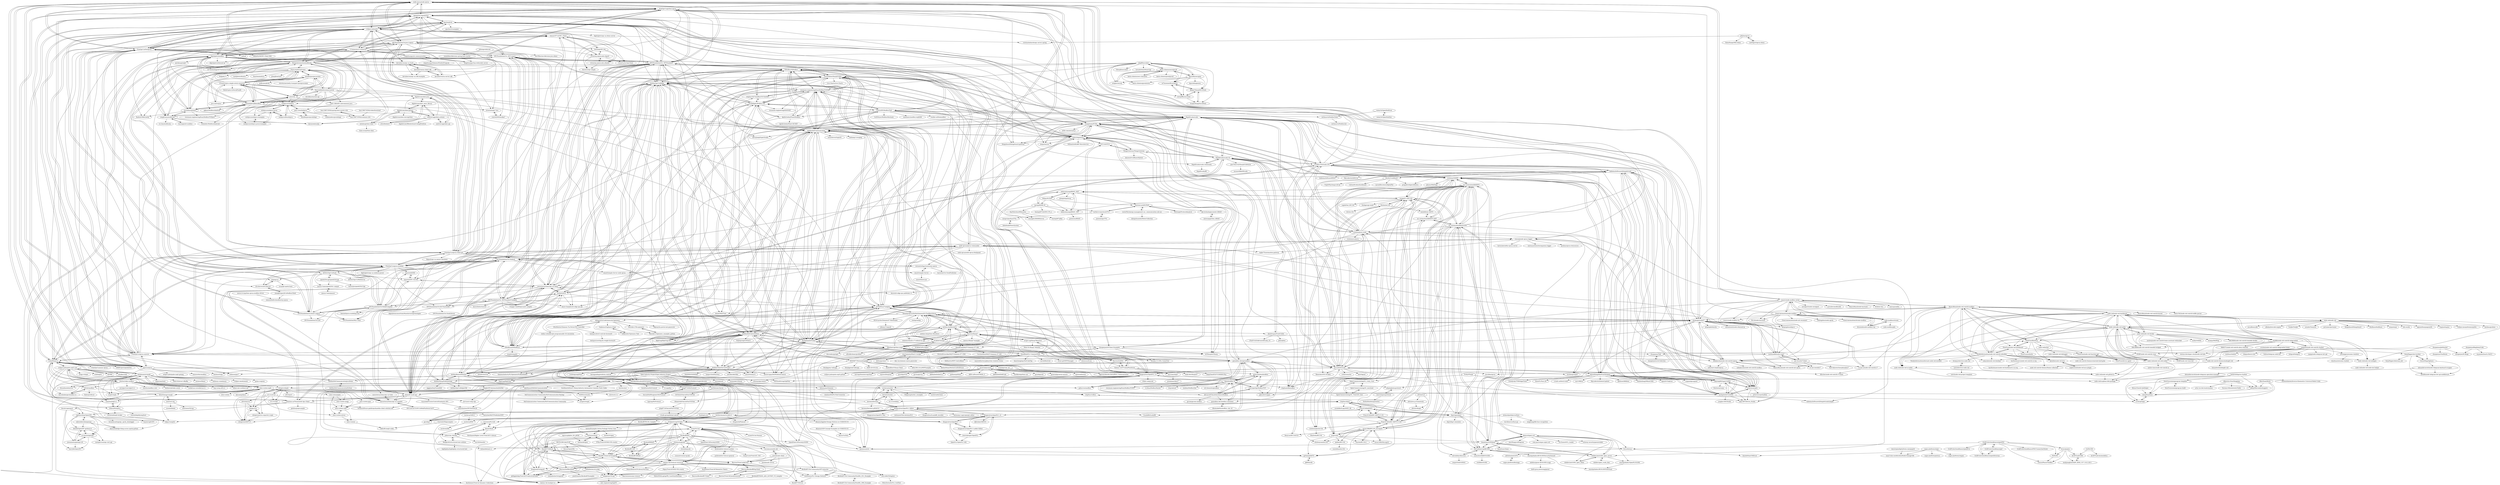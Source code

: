 digraph G {
"node-opcua/node-opcua" -> "FreeOpcUa/python-opcua"
"node-opcua/node-opcua" -> "open62541/open62541"
"node-opcua/node-opcua" -> "node-opcua/opcua-commander"
"node-opcua/node-opcua" -> "OPCFoundation/UA-.NETStandard"
"node-opcua/node-opcua" -> "eclipse-milo/milo"
"node-opcua/node-opcua" -> "mikakaraila/node-red-contrib-opcua"
"node-opcua/node-opcua" -> "FreeOpcUa/freeopcua"
"node-opcua/node-opcua" -> "FreeOpcUa/opcua-asyncio"
"node-opcua/node-opcua" -> "FreeOpcUa/opcua-client-gui"
"node-opcua/node-opcua" -> "gopcua/opcua"
"node-opcua/node-opcua" -> "locka99/opcua"
"node-opcua/node-opcua" -> "plcpeople/nodeS7"
"node-opcua/node-opcua" -> "yaacov/node-modbus-serial"
"node-opcua/node-opcua" -> "coussej/node-opcua-logger"
"node-opcua/node-opcua" -> "OPCFoundation/UA-Java-Legacy"
"open62541/open62541" -> "FreeOpcUa/freeopcua"
"open62541/open62541" -> "FreeOpcUa/python-opcua"
"open62541/open62541" -> "OPCFoundation/UA-.NETStandard"
"open62541/open62541" -> "node-opcua/node-opcua"
"open62541/open62541" -> "eclipse-milo/milo"
"open62541/open62541" -> "FreeOpcUa/opcua-asyncio"
"open62541/open62541" -> "stephane/libmodbus" ["e"=1]
"open62541/open62541" -> "gopcua/opcua"
"open62541/open62541" -> "locka99/opcua"
"open62541/open62541" -> "FreeOpcUa/opcua-modeler"
"open62541/open62541" -> "FreeOpcUa/opcua-client-gui"
"open62541/open62541" -> "OpenEtherCATsociety/SOEM" ["e"=1]
"open62541/open62541" -> "dathlin/OpcUaHelper"
"open62541/open62541" -> "apache/plc4x"
"open62541/open62541" -> "EIPStackGroup/OpENer" ["e"=1]
"node-red/node-red" -> "thingsboard/thingsboard" ["e"=1]
"node-red/node-red" -> "node-red/node-red-dashboard"
"node-red/node-red" -> "Budibase/budibase" ["e"=1]
"node-red/node-red" -> "node-red/node-red-nodes"
"node-red/node-red" -> "emqx/emqx" ["e"=1]
"node-red/node-red" -> "n8n-io/n8n" ["e"=1]
"node-red/node-red" -> "appsmithorg/appsmith" ["e"=1]
"node-red/node-red" -> "huginn/huginn" ["e"=1]
"node-red/node-red" -> "eclipse-mosquitto/mosquitto" ["e"=1]
"node-red/node-red" -> "grafana/grafana" ["e"=1]
"node-red/node-red" -> "nocodb/nocodb" ["e"=1]
"node-red/node-red" -> "alibaba/lowcode-engine" ["e"=1]
"node-red/node-red" -> "ToolJet/ToolJet" ["e"=1]
"node-red/node-red" -> "arendst/Tasmota" ["e"=1]
"node-red/node-red" -> "portainer/portainer" ["e"=1]
"frangoteam/FUXA" -> "SCADA-LTS/Scada-LTS"
"frangoteam/FUXA" -> "GavinYellow/SharpSCADA"
"frangoteam/FUXA" -> "apache/plc4x"
"frangoteam/FUXA" -> "riclolsen/OSHMI"
"frangoteam/FUXA" -> "thingsboard/thingsboard-gateway" ["e"=1]
"frangoteam/FUXA" -> "RapidScada/scada"
"frangoteam/FUXA" -> "iioter/iotgateway"
"frangoteam/FUXA" -> "pyscada/PyScada"
"frangoteam/FUXA" -> "zhaopeiym/IoTClient"
"frangoteam/FUXA" -> "riclolsen/json-scada"
"frangoteam/FUXA" -> "le5le-com/meta2d.js" ["e"=1]
"frangoteam/FUXA" -> "thiagoralves/OpenPLC_v3"
"frangoteam/FUXA" -> "emqx/neuron" ["e"=1]
"frangoteam/FUXA" -> "IoTSharp/IoTSharp" ["e"=1]
"frangoteam/FUXA" -> "dathlin/HslCommunication"
"chwiede/pyads" -> "counsyl/counsyl-pyads"
"eclipse-paho/paho.mqtt.rust" -> "bytebeamio/rumqtt"
"eclipse-paho/paho.mqtt.rust" -> "ntex-rs/ntex-mqtt"
"eclipse-paho/paho.mqtt.rust" -> "AtherEnergy/rumqtt"
"eclipse-paho/paho.mqtt.rust" -> "rmqtt/rmqtt" ["e"=1]
"eclipse-paho/paho.mqtt.rust" -> "zonyitoo/mqtt-rs"
"eclipse-paho/paho.mqtt.rust" -> "00imvj00/mqttrs"
"eclipse-paho/paho.mqtt.rust" -> "locka99/opcua"
"eclipse-paho/paho.mqtt.rust" -> "amqp-rs/lapin" ["e"=1]
"eclipse-paho/paho.mqtt.rust" -> "slowtec/tokio-modbus"
"eclipse-paho/paho.mqtt.rust" -> "estk/log4rs" ["e"=1]
"eclipse-paho/paho.mqtt.rust" -> "djc/bb8" ["e"=1]
"eclipse-paho/paho.mqtt.rust" -> "sfackler/r2d2" ["e"=1]
"FreeOpcUa/opcua-asyncio" -> "FreeOpcUa/python-opcua"
"FreeOpcUa/opcua-asyncio" -> "FreeOpcUa/opcua-client-gui"
"FreeOpcUa/opcua-asyncio" -> "open62541/open62541"
"FreeOpcUa/opcua-asyncio" -> "node-opcua/node-opcua"
"FreeOpcUa/opcua-asyncio" -> "gopcua/opcua"
"FreeOpcUa/opcua-asyncio" -> "gijzelaerr/python-snap7"
"FreeOpcUa/opcua-asyncio" -> "OPCFoundation/UA-.NETStandard"
"FreeOpcUa/opcua-asyncio" -> "FreeOpcUa/freeopcua"
"FreeOpcUa/opcua-asyncio" -> "FreeOpcUa/opcua-modeler"
"FreeOpcUa/opcua-asyncio" -> "eclipse-milo/milo"
"FreeOpcUa/opcua-asyncio" -> "pymodbus-dev/pymodbus"
"FreeOpcUa/opcua-asyncio" -> "locka99/opcua"
"FreeOpcUa/opcua-asyncio" -> "OPCFoundation/UA-Nodeset"
"FreeOpcUa/opcua-asyncio" -> "mikakaraila/node-red-contrib-opcua"
"FreeOpcUa/opcua-asyncio" -> "frangoteam/FUXA"
"nauful/LibUA" -> "convertersystems/opc-ua-client"
"nauful/LibUA" -> "Azure-Samples/iot-edge-opc-plc" ["e"=1]
"nauful/LibUA" -> "OPCFoundation/UA-.NETStandard"
"nauful/LibUA" -> "hylasoft-usa/h-opc"
"nauful/LibUA" -> "Traeger-GmbH/opcuanet-samples"
"nauful/LibUA" -> "titanium-as/TitaniumAS.Opc.Client"
"nauful/LibUA" -> "OPCFoundation/UA-.NETStandard-Samples"
"nauful/LibUA" -> "dathlin/OpcUaHelper"
"nauful/LibUA" -> "RapidScada/scada-v6"
"nauful/LibUA" -> "libplctag/libplctag.NET" ["e"=1]
"usb4java/usb4java" -> "usb4java/usb4java-javax"
"usb4java/usb4java" -> "usb4java/libusb4java"
"usb4java/usb4java" -> "usb4java/usb4java-javax-examples"
"usb4java/usb4java" -> "usb4java/usb4java-examples"
"usb4java/usb4java" -> "gary-rowe/hid4java"
"usb4java/usb4java" -> "nyholku/purejavahidapi"
"thiagoralves/OpenPLC_v3" -> "thiagoralves/OpenPLC_Editor"
"thiagoralves/OpenPLC_v3" -> "beremiz/beremiz"
"thiagoralves/OpenPLC_v3" -> "thiagoralves/OpenPLC_v2"
"thiagoralves/OpenPLC_v3" -> "thiagoralves/OpenPLC"
"thiagoralves/OpenPLC_v3" -> "OpenEtherCATsociety/SOEM" ["e"=1]
"thiagoralves/OpenPLC_v3" -> "SCADA-LTS/Scada-LTS"
"thiagoralves/OpenPLC_v3" -> "nucleron/matiec"
"thiagoralves/OpenPLC_v3" -> "apache/plc4x"
"thiagoralves/OpenPLC_v3" -> "EIPStackGroup/OpENer" ["e"=1]
"thiagoralves/OpenPLC_v3" -> "PLC-lang/rusty"
"thiagoralves/OpenPLC_v3" -> "frangoteam/FUXA"
"thiagoralves/OpenPLC_v3" -> "rtlabs-com/p-net" ["e"=1]
"thiagoralves/OpenPLC_v3" -> "pyscada/PyScada"
"thiagoralves/OpenPLC_v3" -> "gijzelaerr/python-snap7"
"thiagoralves/OpenPLC_v3" -> "open62541/open62541"
"nyholku/purejavacomm" -> "steveturner/netty-transport-purejavacomm"
"nyholku/purejavacomm" -> "scream3r/java-simple-serial-connector"
"nyholku/purejavacomm" -> "NeuronRobotics/nrjavaserial"
"nyholku/purejavacomm" -> "Fazecast/jSerialComm"
"nyholku/purejavacomm" -> "rxtx/rxtx"
"nyholku/purejavacomm" -> "JetBrains/pty4j" ["e"=1]
"dathlin/HslCommunication" -> "GavinYellow/SharpSCADA"
"dathlin/HslCommunication" -> "dathlin/HslControlsDemo"
"dathlin/HslCommunication" -> "dathlin/ClientServerProject"
"dathlin/HslCommunication" -> "dathlin/OpcUaHelper"
"dathlin/HslCommunication" -> "dathlin/RemoteMonitor"
"dathlin/HslCommunication" -> "dathlin/SharpNodeSettings"
"dathlin/HslCommunication" -> "NModbus4/NModbus4"
"dathlin/HslCommunication" -> "dathlin/HslCommunication"
"dathlin/HslCommunication" -> "netdata-be/libnodave"
"dathlin/HslCommunication" -> "RapidScada/scada"
"dathlin/HslCommunication" -> "S7NetPlus/s7netplus"
"dathlin/HslCommunication" -> "kerryjiang/SuperSocket" ["e"=1]
"dathlin/HslCommunication" -> "wxzz/ServerSuperIO" ["e"=1]
"dathlin/HslCommunication" -> "kwwwvagaa/NetWinformControl" ["e"=1]
"dathlin/HslCommunication" -> "fanliang11/surging" ["e"=1]
"gopcua/opcua" -> "konimarti/opc" ["e"=1]
"gopcua/opcua" -> "robinson/gos7" ["e"=1]
"gopcua/opcua" -> "goburrow/modbus" ["e"=1]
"gopcua/opcua" -> "locka99/opcua"
"gopcua/opcua" -> "awcullen/opcua" ["e"=1]
"gopcua/opcua" -> "tbrandon/mbserver" ["e"=1]
"gopcua/opcua" -> "open62541/open62541"
"gopcua/opcua" -> "node-opcua/node-opcua"
"gopcua/opcua" -> "FreeOpcUa/python-opcua"
"gopcua/opcua" -> "FreeOpcUa/opcua-asyncio"
"gopcua/opcua" -> "apache/plc4x"
"gopcua/opcua" -> "eclipse-paho/paho.mqtt.golang" ["e"=1]
"gopcua/opcua" -> "eclipse-milo/milo"
"gopcua/opcua" -> "simonvetter/modbus" ["e"=1]
"gopcua/opcua" -> "FreeOpcUa/opcua-client-gui"
"qinyong99/SuperCxHMI" -> "pvbrowser/pvb"
"qinyong99/SuperCxHMI" -> "michpolicht/CuteHMI"
"qinyong99/SuperCxHMI" -> "Newterm/szarp"
"qinyong99/SuperCxHMI" -> "VelsonWang/HmiFuncDesigner"
"qinyong99/SuperCxHMI" -> "ybjx1987/Device_Studio"
"evopro-ag/Sharp7Reactive" -> "fbarresi/SoftPlc"
"evopro-ag/Sharp7Reactive" -> "fbarresi/Sharp7"
"evopro-ag/Sharp7Reactive" -> "Peter-B-/Sharp7.Monitor"
"thiagoralves/OpenPLC_Editor" -> "thiagoralves/OpenPLC_v3"
"thiagoralves/OpenPLC_Editor" -> "beremiz/beremiz"
"thiagoralves/OpenPLC_Editor" -> "thiagoralves/OpenPLC"
"thiagoralves/OpenPLC_Editor" -> "thiagoralves/OpenPLC_v2"
"thiagoralves/OpenPLC_Editor" -> "thiagoralves/ScadaBR_Installer"
"thiagoralves/OpenPLC_Editor" -> "nucleron/matiec"
"thiagoralves/OpenPLC_Editor" -> "beremiz/matiec"
"thiagoralves/OpenPLC_Editor" -> "ScadaBR/ScadaBR"
"thiagoralves/OpenPLC_Editor" -> "Autonomy-Logic/openplc-editor"
"thiagoralves/OpenPLC_Editor" -> "hyafz/plccore"
"thiagoralves/OpenPLC_Editor" -> "PLC-lang/rusty"
"thiagoralves/OpenPLC_Editor" -> "pyscada/PyScada"
"thiagoralves/OpenPLC_Editor" -> "thiagoralves/OpenPLC-Neo"
"thiagoralves/OpenPLC_Editor" -> "ArduinoIoTDev/ArduinoPLC"
"thiagoralves/OpenPLC_Editor" -> "Serhioromano/vscode-st"
"node-red/node-red-nodes" -> "node-red/node-red-dashboard"
"node-red/node-red-nodes" -> "node-red/node-red-web-nodes"
"node-red/node-red-nodes" -> "node-red/node-red-ui-nodes"
"node-red/node-red-nodes" -> "node-red/node-red.github.io"
"node-red/node-red-nodes" -> "node-red/node-red-docker"
"node-red/node-red-nodes" -> "node-red/node-red"
"node-red/node-red-nodes" -> "TotallyInformation/node-red-contrib-uibuilder"
"node-red/node-red-nodes" -> "BiancoRoyal/node-red-contrib-modbus"
"node-red/node-red-nodes" -> "mikakaraila/node-red-contrib-opcua"
"node-red/node-red-nodes" -> "windkh/node-red-contrib-telegrambot"
"node-red/node-red-nodes" -> "NGRP/node-red-contrib-viseo"
"node-red/node-red-nodes" -> "watson-developer-cloud/node-red-labs" ["e"=1]
"node-red/node-red-nodes" -> "NRCHKB/node-red-contrib-homekit-bridged" ["e"=1]
"node-red/node-red-nodes" -> "node-red/raspbian-deb-package"
"node-red/node-red-nodes" -> "node-red/node-red-nodegen"
"IndeemaSoftware/QSimpleScada" -> "michpolicht/CuteHMI"
"IndeemaSoftware/QSimpleScada" -> "VelsonWang/HmiFuncDesigner"
"IndeemaSoftware/QSimpleScada" -> "ybjx1987/Device_Studio"
"IndeemaSoftware/QSimpleScada" -> "BrnSlr/CuteBoard"
"IndeemaSoftware/QSimpleScada" -> "IndeemaSoftware/QSimpleScadaSample"
"IndeemaSoftware/QSimpleScada" -> "pvbrowser/pvb"
"IndeemaSoftware/QSimpleScada" -> "IndeemaSoftware/EEIoT"
"IndeemaSoftware/QSimpleScada" -> "riclolsen/OSHMI"
"IndeemaSoftware/QSimpleScada" -> "QUaServer/QUaServer"
"IndeemaSoftware/QSimpleScada" -> "progzdeveloper/QtExtra" ["e"=1]
"IndeemaSoftware/QSimpleScada" -> "pyscada/PyScada"
"IndeemaSoftware/QSimpleScada" -> "canpool/qtcanpool" ["e"=1]
"IndeemaSoftware/QSimpleScada" -> "qinyong99/SuperCxHMI"
"IndeemaSoftware/QSimpleScada" -> "Skycoder42/QtMvvm" ["e"=1]
"IndeemaSoftware/QSimpleScada" -> "RapidScada/scada"
"QUaServer/QUaServer" -> "juangburgos/QUaModbusClient"
"QUaServer/QUaServer" -> "qt/qtopcua"
"nwertzberger/OpenPLC" -> "thiagoralves/OpenPLC-Ladder-Editor"
"nwertzberger/OpenPLC" -> "thiagoralves/OpenPLC_v2"
"nwertzberger/OpenPLC" -> "OpenPLC/OpenPLC-IDE"
"riclolsen/OSHMI" -> "riclolsen/json-scada"
"riclolsen/OSHMI" -> "pvbrowser/pvb"
"riclolsen/OSHMI" -> "SCADA-LTS/Scada-LTS"
"riclolsen/OSHMI" -> "VelsonWang/HmiFuncDesigner"
"riclolsen/OSHMI" -> "pyscada/PyScada"
"riclolsen/OSHMI" -> "michpolicht/CuteHMI"
"riclolsen/OSHMI" -> "RapidScada/scada"
"riclolsen/OSHMI" -> "IndeemaSoftware/QSimpleScada"
"riclolsen/OSHMI" -> "airpig2011/IEC104"
"riclolsen/OSHMI" -> "frangoteam/FUXA"
"riclolsen/OSHMI" -> "fhemsher/SVG-SCADA"
"riclolsen/OSHMI" -> "phynos/WebTopo" ["e"=1]
"riclolsen/OSHMI" -> "mz-automation/lib60870"
"riclolsen/OSHMI" -> "qinyong99/SuperCxHMI"
"riclolsen/OSHMI" -> "RapidScada/scada-v6"
"apache/plc4x" -> "eclipse-milo/milo"
"apache/plc4x" -> "s7connector/s7connector"
"apache/plc4x" -> "frangoteam/FUXA"
"apache/plc4x" -> "emqx/neuron" ["e"=1]
"apache/plc4x" -> "digitalpetri/modbus"
"apache/plc4x" -> "apache/streampipes" ["e"=1]
"apache/plc4x" -> "gopcua/opcua"
"apache/plc4x" -> "zhaopeiym/IoTClient"
"apache/plc4x" -> "thiagoralves/OpenPLC_v3"
"apache/plc4x" -> "open62541/open62541"
"apache/plc4x" -> "MangoAutomation/modbus4j"
"apache/plc4x" -> "SCADA-LTS/Scada-LTS"
"apache/plc4x" -> "libplctag/libplctag" ["e"=1]
"apache/plc4x" -> "dathlin/HslCommunication"
"apache/plc4x" -> "S7NetPlus/s7netplus"
"tcunit/TcUnit" -> "TcOpenGroup/TcOpen"
"tcunit/TcUnit" -> "Roald87/TcBlack"
"tcunit/TcUnit" -> "benhar-dev/twincat-resources"
"tcunit/TcUnit" -> "philippleidig/TwinCAT.ProductivityTools"
"tcunit/TcUnit" -> "Roald87/TwinCatChangelog"
"tcunit/TcUnit" -> "bengeisler/TcLog"
"tcunit/TcUnit" -> "Beckhoff/ADS"
"tcunit/TcUnit" -> "Zeugwerk/Twinpack"
"tcunit/TcUnit" -> "fisothemes/TwinCat-Dynamic-Collections"
"tcunit/TcUnit" -> "tcunit/TcUnit-Runner"
"tcunit/TcUnit" -> "fbarresi/TwinCatAdsTool"
"tcunit/TcUnit" -> "chris-k84/TcExplore"
"tcunit/TcUnit" -> "pcdshub/lcls-twincat-motion"
"tcunit/TcUnit" -> "stlehmann/pyads"
"tcunit/TcUnit" -> "Beckhoff-USA-Community/SPT-Libraries"
"GavinYellow/SharpSCADA" -> "dathlin/HslCommunication"
"GavinYellow/SharpSCADA" -> "RapidScada/scada"
"GavinYellow/SharpSCADA" -> "zhaopeiym/IoTClient"
"GavinYellow/SharpSCADA" -> "dathlin/ClientServerProject"
"GavinYellow/SharpSCADA" -> "dathlin/OpcUaHelper"
"GavinYellow/SharpSCADA" -> "dathlin/HslControlsDemo"
"GavinYellow/SharpSCADA" -> "OPCFoundation/UA-.NETStandard"
"GavinYellow/SharpSCADA" -> "S7NetPlus/s7netplus"
"GavinYellow/SharpSCADA" -> "kwwwvagaa/NetWinformControl" ["e"=1]
"GavinYellow/SharpSCADA" -> "frangoteam/FUXA"
"GavinYellow/SharpSCADA" -> "kerryjiang/SuperSocket" ["e"=1]
"GavinYellow/SharpSCADA" -> "iioter/iotgateway"
"GavinYellow/SharpSCADA" -> "dotnetcore/Util" ["e"=1]
"GavinYellow/SharpSCADA" -> "Live-Charts/Live-Charts" ["e"=1]
"dathlin/SharpNodeSettings" -> "dathlin/OpcUaHelper"
"dathlin/SharpNodeSettings" -> "dathlin/RemoteMonitor"
"dathlin/SharpNodeSettings" -> "leogle/OPCAutomationDotNet"
"dathlin/SharpNodeSettings" -> "dathlin/HslControlsDemo"
"dathlin/SharpNodeSettings" -> "dathlin/HslCommunication"
"dathlin/SharpNodeSettings" -> "dathlin/OpcUaHelperOld"
"dathlin/SharpNodeSettings" -> "dathlin/ClientServerProject"
"dathlin/SharpNodeSettings" -> "eggplantlwj/VisionEdit" ["e"=1]
"dathlin/SharpNodeSettings" -> "RapidScada/scada"
"dathlin/OpcUaHelper" -> "dathlin/SharpNodeSettings"
"dathlin/OpcUaHelper" -> "OPCFoundation/UA-.NETStandard"
"dathlin/OpcUaHelper" -> "dathlin/HslCommunication"
"dathlin/OpcUaHelper" -> "zhaopeiym/IoTClient"
"dathlin/OpcUaHelper" -> "hylasoft-usa/h-opc"
"dathlin/OpcUaHelper" -> "S7NetPlus/s7netplus"
"dathlin/OpcUaHelper" -> "GavinYellow/SharpSCADA"
"dathlin/OpcUaHelper" -> "dathlin/ClientServerProject"
"dathlin/OpcUaHelper" -> "dathlin/HslControlsDemo"
"dathlin/OpcUaHelper" -> "iioter/iotgateway"
"dathlin/OpcUaHelper" -> "dathlin/RemoteMonitor"
"dathlin/OpcUaHelper" -> "convertersystems/opc-ua-client"
"dathlin/OpcUaHelper" -> "rossmann-engineering/EasyModbusTCP.NET"
"dathlin/OpcUaHelper" -> "NModbus4/NModbus4"
"rwl/PyCIM" -> "ALSETLab/cim2modelica" ["e"=1]
"rwl/PyCIM" -> "ALSETLab/S3DK"
"Suplanus/Suplanus.Stapi" -> "elifkoseler/Openness-Tool"
"dododunk/PowerSystem" -> "xiangruipuzhao/3761"
"juangburgos/QUaModbusClient" -> "QUaServer/QUaServer"
"juangburgos/QUaModbusClient" -> "simeonthefirst/modbustcp-opcua"
"ASNeG/OpcUaStack" -> "open62541pp/open62541pp"
"ASNeG/OpcUaStack" -> "ASNeG/OpcUaWebServer"
"ASNeG/OpcUaStack" -> "quasar-team/open62541-compat"
"ASNeG/OpcUaStack" -> "FreeOpcUa/freeopcua"
"ASNeG/OpcUaStack" -> "qt/qtopcua"
"ASNeG/OpcUaStack" -> "mpostol/OPC-UA-OOI"
"Ebolon/iec104" -> "RocyLuo/IEC104TCP"
"Ebolon/iec104" -> "vlet/iec104"
"Ebolon/iec104" -> "minhdtb/iec-60870"
"Ebolon/iec104" -> "airpig2011/IEC104"
"elifkoseler/Openness-Tool" -> "Suplanus/Suplanus.Stapi"
"dathlin/RemoteMonitor" -> "dathlin/SharpNodeSettings"
"dathlin/RemoteMonitor" -> "dathlin/HslControlsDemo"
"dathlin/RemoteMonitor" -> "dathlin/OpcUaHelper"
"dathlin/RemoteMonitor" -> "dathlin/ClientServerProject"
"dathlin/RemoteMonitor" -> "dathlin/HslCommunication"
"dathlin/RemoteMonitor" -> "netdata-be/libnodave"
"dathlin/RemoteMonitor" -> "dathlin/OpcUaHelperOld"
"dathlin/RemoteMonitor" -> "blueskit/MitsubishiPlcProtocol"
"dathlin/RemoteMonitor" -> "dathlin/HslCommunicationJavaDemo"
"dathlin/RemoteMonitor" -> "gentlman2006/HslCommunication"
"SCADACS/snap7" -> "netdata-be/libnodave"
"SCADACS/snap7" -> "fbarresi/Sharp7"
"SCADACS/snap7" -> "gijzelaerr/python-snap7"
"SCADACS/snap7" -> "dotnetprojects/DotNetSiemensPLCToolBoxLibrary"
"SCADACS/snap7" -> "SCADACS/PLCinject" ["e"=1]
"SCADACS/snap7" -> "S7NetPlus/s7netplus"
"SCADACS/snap7" -> "RoanBrand/MQTT-Siemens-S7-300"
"SCADACS/snap7" -> "thomas-v2/S7CommPlusDriver"
"han1396735592/spring-boot-starter-rxtx" -> "han1396735592/common-rxtx"
"java-native/jssc" -> "scream3r/java-simple-serial-connector"
"java-native/jssc" -> "rxtx/rxtx"
"mujave/iec" -> "msun1996/IEC104_microgrid"
"mujave/iec" -> "qubbei/IEC104"
"mujave/iec" -> "airpig2011/IEC104"
"mujave/iec" -> "mz-automation/lib60870"
"mujave/iec" -> "beanit/iec61850bean"
"mujave/iec" -> "gythialy/j60870"
"mujave/iec" -> "shishouyuan/iec104"
"mujave/iec" -> "FreyrSCADA/IEC-60870-5-104"
"mujave/iec" -> "huarda/IEC104-1"
"mujave/iec" -> "msun1996/Microgrid"
"ntex-rs/ntex-mqtt" -> "rmqtt/rmqtt" ["e"=1]
"ntex-rs/ntex-mqtt" -> "ntex-rs/examples"
"ntex-rs/ntex-mqtt" -> "ntex-rs/ntex-amqp"
"ntex-rs/ntex-mqtt" -> "bytebeamio/rumqtt"
"ntex-rs/ntex-mqtt" -> "eclipse-paho/paho.mqtt.rust"
"ntex-rs/ntex-mqtt" -> "AtherEnergy/rumqtt"
"ntex-rs/ntex-mqtt" -> "ntex-rs/ntex" ["e"=1]
"ntex-rs/ntex-mqtt" -> "tekjar/rumqttd"
"ntex-rs/ntex-mqtt" -> "ntex-rs/ntex-redis"
"ntex-rs/ntex-mqtt" -> "akasamq/akasa"
"ntex-rs/ntex-mqtt" -> "ntex-rs/ntex-extras"
"ntex-rs/ntex-mqtt" -> "ntex-rs/ntex-grpc"
"falionname/Siemens" -> "slombard54/PLCSimConnector"
"stlehmann/pyads" -> "Beckhoff/ADS"
"stlehmann/pyads" -> "tcunit/TcUnit"
"stlehmann/pyads" -> "chwiede/pyads"
"stlehmann/pyads" -> "TcOpenGroup/TcOpen"
"stlehmann/pyads" -> "Roald87/TcBlack"
"stlehmann/pyads" -> "benhar-dev/twincat-resources"
"stlehmann/pyads" -> "birkenfeld/ads-rs"
"stlehmann/pyads" -> "fbarresi/TwinCatAdsTool"
"stlehmann/pyads" -> "0w8States/PLC-Design-Patterns"
"stlehmann/pyads" -> "roccomuso/node-ads"
"stlehmann/pyads" -> "Roald87/TwinCatChangelog"
"stlehmann/pyads" -> "fbarresi/SoftBeckhoff"
"stlehmann/pyads" -> "philippleidig/TwinCAT.ProductivityTools"
"stlehmann/pyads" -> "bengeisler/TcLog"
"stlehmann/pyads" -> "pcdshub/lcls-twincat-motion"
"kwf2030/hiprice-chatbot" -> "iuhxq/PayDemo"
"kwf2030/hiprice-chatbot" -> "xvshu/qrlogin"
"kwf2030/hiprice-chatbot" -> "abhay994/comboshoppers"
"kwf2030/hiprice-chatbot" -> "NewFuture/miniprogram-template"
"node-red/node-red-nodegen" -> "node-red/node-red-node-test-helper"
"msun1996/Microgrid" -> "msun1996/IEC104_microgrid"
"Aliazzzz/Applied-Design-Patterns-in-CODESYS-V3" -> "Aliazzzz/OOP-Concept-Examples-in-CODESYS-V3"
"Aliazzzz/OOP-Concept-Examples-in-CODESYS-V3" -> "Aliazzzz/Applied-Design-Patterns-in-CODESYS-V3"
"Aliazzzz/OOP-Concept-Examples-in-CODESYS-V3" -> "tkucic/UniTest"
"pcdshub/lcls-twincat-motion" -> "pcdshub/lcls-twincat-general"
"pcdshub/lcls-twincat-motion" -> "SeanyCash/TwinCAT_CNC"
"fbarresi/BeckhoffHttpClient" -> "fbarresi/TwinCAT.JsonExtension"
"fbarresi/BeckhoffHttpClient" -> "fbarresi/TwinCatAdsTool"
"fbarresi/BeckhoffHttpClient" -> "fbarresi/BeckhoffS7Client"
"fbarresi/TwinCAT.JsonExtension" -> "fbarresi/BeckhoffHttpClient"
"fbarresi/TwinCAT.JsonExtension" -> "benhar-dev/mobject-io"
"fbarresi/Sharp7" -> "evopro-ag/Sharp7Reactive"
"fbarresi/Sharp7" -> "fbarresi/SoftPlc"
"fbarresi/Sharp7" -> "S7NetPlus/s7netplus"
"fbarresi/Sharp7" -> "dotnetprojects/DotNetSiemensPLCToolBoxLibrary"
"fbarresi/Sharp7" -> "SCADACS/snap7"
"fbarresi/Sharp7" -> "mycroes/Sally7"
"fbarresi/Sharp7" -> "netdata-be/libnodave"
"fbarresi/Sharp7" -> "thomas-v2/S7CommPlusDriver"
"fbarresi/Sharp7" -> "siemens/simatic-s7-webserver-api"
"fbarresi/Sharp7" -> "libplctag/libplctag.NET" ["e"=1]
"fbarresi/Sharp7" -> "mesta1/Sharp7-example"
"fbarresi/Sharp7" -> "falionname/Siemens"
"fbarresi/Sharp7" -> "rossmann-engineering/EasyModbusTCP.NET"
"dathlin/HslControlsDemo" -> "dathlin/ClientServerProject"
"dathlin/HslControlsDemo" -> "dathlin/HslCommunication"
"dathlin/HslControlsDemo" -> "kwonganding/winform.controls" ["e"=1]
"dathlin/HslControlsDemo" -> "kwwwvagaa/NetWinformControl" ["e"=1]
"dathlin/HslControlsDemo" -> "yhuse/SunnyUI" ["e"=1]
"dathlin/HslControlsDemo" -> "dathlin/RemoteMonitor"
"dathlin/HslControlsDemo" -> "lt8300877/NormalizingApp"
"dathlin/HslControlsDemo" -> "dathlin/OpcUaHelper"
"dathlin/HslControlsDemo" -> "dathlin/SharpNodeSettings"
"dathlin/HslControlsDemo" -> "GavinYellow/SharpSCADA"
"dathlin/HslControlsDemo" -> "zhaopeiym/IoTClient"
"dathlin/HslControlsDemo" -> "HuJinguang/CxFlatUI" ["e"=1]
"dathlin/HslControlsDemo" -> "yuzhengyang/Fork" ["e"=1]
"dathlin/HslControlsDemo" -> "Southeastofstar/C-Sharp-Industry-Automation-Common-Tools-Codes" ["e"=1]
"smartgridadsc/IEC61850SecurityDataset" -> "smartgridadsc/IEC61850ToolChain"
"smartgridadsc/IEC61850SecurityDataset" -> "mdehus/goose-IEC61850-scapy"
"gijzelaerr/python-snap7" -> "SCADACS/snap7"
"gijzelaerr/python-snap7" -> "dmroeder/pylogix" ["e"=1]
"gijzelaerr/python-snap7" -> "FreeOpcUa/python-opcua"
"gijzelaerr/python-snap7" -> "FreeOpcUa/opcua-asyncio"
"gijzelaerr/python-snap7" -> "dotnetprojects/DotNetSiemensPLCToolBoxLibrary"
"gijzelaerr/python-snap7" -> "robinson/gos7" ["e"=1]
"gijzelaerr/python-snap7" -> "S7NetPlus/s7netplus"
"gijzelaerr/python-snap7" -> "mathiask88/node-snap7"
"gijzelaerr/python-snap7" -> "pymodbus-dev/pymodbus"
"gijzelaerr/python-snap7" -> "netdata-be/libnodave"
"gijzelaerr/python-snap7" -> "plcpeople/nodeS7"
"gijzelaerr/python-snap7" -> "thiagoralves/OpenPLC_v3"
"gijzelaerr/python-snap7" -> "ottowayi/pycomm3" ["e"=1]
"gijzelaerr/python-snap7" -> "alfredkrohmer/profinet" ["e"=1]
"gijzelaerr/python-snap7" -> "FreeOpcUa/opcua-client-gui"
"atomashpolskiy/rustface" -> "torchbox/rustface-py"
"atomashpolskiy/rustface" -> "ulagbulag/dlib-face-recognition"
"atomashpolskiy/rustface" -> "tekjar/rumqttd"
"Cloud-Automation/node-modbus" -> "yaacov/node-modbus-serial"
"Cloud-Automation/node-modbus" -> "node-modbus/stream"
"Cloud-Automation/node-modbus" -> "dresende/node-modbus-tcp"
"Cloud-Automation/node-modbus" -> "Cloud-Automation/node-net-reconnect"
"Cloud-Automation/node-modbus" -> "node-opcua/node-opcua"
"Cloud-Automation/node-modbus" -> "yaacov/node-modbus-ws"
"Cloud-Automation/node-modbus" -> "mathiask88/node-snap7"
"Cloud-Automation/node-modbus" -> "plcpeople/nodeS7"
"Cloud-Automation/node-modbus" -> "BiancoRoyal/node-red-contrib-modbus"
"Cloud-Automation/node-modbus" -> "plcpeople/nodepccc" ["e"=1]
"Cloud-Automation/node-modbus" -> "fh1ch/node-bacstack" ["e"=1]
"Cloud-Automation/node-modbus" -> "lizhengzhou/node-opcda" ["e"=1]
"Cloud-Automation/node-modbus" -> "Cloud-Automation/chrome-modbus"
"node-red/node-red-ui-nodes" -> "node-red/node-red.github.io"
"node-red/node-red-ui-nodes" -> "node-red/raspbian-deb-package"
"Serhioromano/vscode-st" -> "Roald87/TcBlack"
"Serhioromano/vscode-st" -> "PLC-lang/rusty"
"Serhioromano/vscode-st" -> "marwern/PLCreX"
"Serhioromano/vscode-st" -> "WengerAG/structured-text-utilities"
"Serhioromano/vscode-st" -> "klauer/blark"
"Serhioromano/vscode-st" -> "Roald87/TwinCatChangelog"
"Serhioromano/vscode-st" -> "tkucic/UniTest"
"Serhioromano/vscode-st" -> "Aliazzzz/Applied-Design-Patterns-in-CODESYS-V3"
"Serhioromano/vscode-st" -> "Zeugwerk/Plaincat"
"Serhioromano/vscode-st" -> "TcOpenGroup/TcOpen"
"Serhioromano/vscode-st" -> "Beckhoff/TF6100_Samples"
"Apollo3zehn/FluentModbus" -> "NModbus/NModbus"
"Apollo3zehn/FluentModbus" -> "parallelbgls/Modbus.Net"
"Apollo3zehn/FluentModbus" -> "rossmann-engineering/EasyModbusTCP.NET"
"Apollo3zehn/FluentModbus" -> "Apollo3zehn/EtherCAT.NET" ["e"=1]
"Apollo3zehn/FluentModbus" -> "libplctag/libplctag.NET" ["e"=1]
"alttch/eva3" -> "alttch/roboger"
"alttch/eva3" -> "alttch/eva-js-framework"
"Albert221/FastShopping" -> "artur-ios-dev/watermaniac" ["e"=1]
"Albert221/FastShopping" -> "abhay994/comboshoppers"
"Albert221/FastShopping" -> "Naveen108/noteslock-Public"
"huarda/IEC104-1" -> "msun1996/IEC104_microgrid"
"lt8300877/NormalizingApp" -> "dathlin/HslControlsDemo"
"lt8300877/NormalizingApp" -> "dathlin/ClientServerProject"
"lt8300877/NormalizingApp" -> "yangzigy/com_mc"
"lt8300877/NormalizingApp" -> "Embedfire/CSharp-Client" ["e"=1]
"lt8300877/NormalizingApp" -> "AFei19911012/WPFSamples" ["e"=1]
"lt8300877/NormalizingApp" -> "BetterEthan/MotionCardSoftware" ["e"=1]
"lt8300877/NormalizingApp" -> "GavinYellow/SharpSCADA"
"lt8300877/NormalizingApp" -> "netdata-be/libnodave"
"lt8300877/NormalizingApp" -> "HenJigg/my-todoapp" ["e"=1]
"lt8300877/NormalizingApp" -> "dathlin/HslCommunication"
"lt8300877/NormalizingApp" -> "HenJigg/wpf-uidesign" ["e"=1]
"lt8300877/NormalizingApp" -> "S7NetPlus/s7netplus"
"lt8300877/NormalizingApp" -> "SmallRob/PLC-CommunTools"
"lt8300877/NormalizingApp" -> "HAM-2015/CsGo" ["e"=1]
"VelsonWang/HmiFuncDesigner" -> "michpolicht/CuteHMI"
"VelsonWang/HmiFuncDesigner" -> "IndeemaSoftware/QSimpleScada"
"VelsonWang/HmiFuncDesigner" -> "canpool/qtcanpool" ["e"=1]
"VelsonWang/HmiFuncDesigner" -> "riclolsen/OSHMI"
"VelsonWang/HmiFuncDesigner" -> "daodaoliang/NBaseUiKit" ["e"=1]
"VelsonWang/HmiFuncDesigner" -> "pvbrowser/pvb"
"VelsonWang/HmiFuncDesigner" -> "qinyong99/SuperCxHMI"
"VelsonWang/HmiFuncDesigner" -> "egan2015/qdraw" ["e"=1]
"VelsonWang/HmiFuncDesigner" -> "ybjx1987/Device_Studio"
"VelsonWang/HmiFuncDesigner" -> "Greedysky/TTKWidgetTools" ["e"=1]
"VelsonWang/HmiFuncDesigner" -> "ShowFL/Toou-2D" ["e"=1]
"VelsonWang/HmiFuncDesigner" -> "x-tools-author/x-tools" ["e"=1]
"VelsonWang/HmiFuncDesigner" -> "czyt1988/sa" ["e"=1]
"VelsonWang/HmiFuncDesigner" -> "Skycoder42/QtAutoUpdater" ["e"=1]
"VelsonWang/HmiFuncDesigner" -> "gnibuoz/QRibbon" ["e"=1]
"psi-4ward/s7client" -> "mathiask88/node-snap7"
"psi-4ward/s7client" -> "TheUnknownOnes/phosphor7"
"psi-4ward/s7client" -> "st-one-io/nodes7"
"SetGeek/OPC-DA" -> "GreatGarlic/OpcClient"
"SetGeek/OPC-DA" -> "ctron/org.openscada.utgard"
"SetGeek/OPC-DA" -> "luoyan35714/OPC_Client"
"SetGeek/OPC-DA" -> "ctron/org.openscada.atlantis"
"SetGeek/OPC-DA" -> "Hurence/opc-simple"
"mathiask88/node-snap7" -> "psi-4ward/s7client"
"mathiask88/node-snap7" -> "plcpeople/nodeS7"
"mathiask88/node-snap7" -> "fbarresi/SoftPlc"
"mathiask88/node-snap7" -> "st-one-io/nodes7"
"slowtec/tokio-modbus" -> "locka99/opcua"
"slowtec/tokio-modbus" -> "hirschenberger/modbus-rs"
"slowtec/tokio-modbus" -> "bytebeamio/rumqtt"
"slowtec/tokio-modbus" -> "alttch/rmodbus"
"slowtec/tokio-modbus" -> "serialport/serialport-rs" ["e"=1]
"slowtec/tokio-modbus" -> "stepfunc/rodbus"
"slowtec/tokio-modbus" -> "slowtec/modbus-core"
"slowtec/tokio-modbus" -> "roboplc/roboplc"
"slowtec/tokio-modbus" -> "berkowski/tokio-serial" ["e"=1]
"slowtec/tokio-modbus" -> "socketcan-rs/socketcan-rs" ["e"=1]
"slowtec/tokio-modbus" -> "eclipse-paho/paho.mqtt.rust"
"slowtec/tokio-modbus" -> "ethercrab-rs/ethercrab" ["e"=1]
"slowtec/tokio-modbus" -> "ntex-rs/ntex-mqtt"
"slowtec/tokio-modbus" -> "tbrandon/mbserver" ["e"=1]
"slowtec/tokio-modbus" -> "esp-rs/esp-idf-svc" ["e"=1]
"FreyrSCADA/DNP3" -> "FreyrSCADA/IEC-60870-5-101"
"FreyrSCADA/DNP3" -> "dnp3/opendnp3"
"FreyrSCADA/DNP3" -> "gec/dnp3"
"FreyrSCADA/DNP3" -> "stepfunc/dnp3"
"RWTH-EBC/AixOCAT" -> "fbarresi/TwinCatAdsTool"
"RWTH-EBC/AixOCAT" -> "Roald87/TcBlack"
"RWTH-EBC/AixOCAT" -> "philippleidig/TwinCAT.ProductivityTools"
"RWTH-EBC/AixOCAT" -> "Roald87/TwinCatChangelog"
"RWTH-EBC/AixOCAT" -> "bengeisler/TcLog"
"RWTH-EBC/AixOCAT" -> "benhar-dev/mobject-io"
"RWTH-EBC/AixOCAT" -> "feecat/OpenSML"
"NeuronRobotics/nrjavaserial" -> "rxtx/rxtx"
"NeuronRobotics/nrjavaserial" -> "scream3r/java-simple-serial-connector"
"NeuronRobotics/nrjavaserial" -> "nyholku/purejavacomm"
"NeuronRobotics/nrjavaserial" -> "Fazecast/jSerialComm"
"NeuronRobotics/nrjavaserial" -> "ktuukkan/marine-api" ["e"=1]
"NeuronRobotics/nrjavaserial" -> "CMU-CREATE-Lab/commons-java"
"NeuronRobotics/nrjavaserial" -> "usb4java/usb4java"
"NeuronRobotics/nrjavaserial" -> "openmuc/jrxtx"
"NeuronRobotics/nrjavaserial" -> "gary-rowe/hid4java"
"NeuronRobotics/nrjavaserial" -> "digidotcom/xbee-java"
"mycroes/Sally7" -> "proemmer/dacs7"
"DCNick3/OmronFinsUDP.Net" -> "iHomeSoft/OmronFinsTCP.Net"
"msun1996/IEC104_microgrid" -> "huarda/IEC104-1"
"msun1996/IEC104_microgrid" -> "mujave/iec"
"msun1996/IEC104_microgrid" -> "msun1996/Microgrid"
"msun1996/IEC104_microgrid" -> "airpig2011/IEC104"
"msun1996/IEC104_microgrid" -> "shishouyuan/iec104"
"msun1996/IEC104_microgrid" -> "qubbei/IEC104"
"msun1996/IEC104_microgrid" -> "gythialy/j60870"
"msun1996/IEC104_microgrid" -> "FreyrSCADA/IEC-60870-5-104"
"msun1996/IEC104_microgrid" -> "RocyLuo/IEC104TCP"
"msun1996/IEC104_microgrid" -> "mz-automation/lib60870"
"mz-automation/lib60870.NET" -> "minhdtb/iec-60870"
"mz-automation/lib60870.NET" -> "mz-automation/lib60870"
"mz-automation/lib60870.NET" -> "mz-automation/libiec61850"
"mz-automation/lib60870.NET" -> "FreyrSCADA/IEC-60870-5-104"
"leogle/OPCAutomationDotNet" -> "servucn/UcAsp.Opc"
"leogle/OPCAutomationDotNet" -> "iuhxq/PayDemo"
"leogle/OPCAutomationDotNet" -> "hylasoft-usa/h-opc"
"leogle/OPCAutomationDotNet" -> "chmstimoteo/OPCDotNetLib"
"leogle/OPCAutomationDotNet" -> "xvshu/qrlogin"
"mdehus/goose-IEC61850-scapy" -> "keith-gray-powereng/goose"
"mkwiatkowski/openopc" -> "Alexhll/OpenOPC-python3.6"
"mkwiatkowski/openopc" -> "ya-mouse/openopc"
"mkwiatkowski/openopc" -> "sightmachine/OpenOPC"
"mkwiatkowski/openopc" -> "aliyun/linkedge-thing-access-opcda-python"
"Alexhll/OpenOPC-python3.6" -> "joseamaita/openopc120"
"Alexhll/OpenOPC-python3.6" -> "ya-mouse/openopc"
"Alexhll/OpenOPC-python3.6" -> "matzpersson/opc-rest-api"
"zengfr/easymodbus4j" -> "MangoAutomation/modbus4j"
"zengfr/easymodbus4j" -> "digitalpetri/modbus"
"zengfr/easymodbus4j" -> "klymenek/modjn"
"zengfr/easymodbus4j" -> "luorongxi/iot-modbus"
"zengfr/easymodbus4j" -> "kochedykov/jlibmodbus"
"zengfr/easymodbus4j" -> "wu-boy/modbus4j"
"zengfr/easymodbus4j" -> "steveohara/j2mod"
"zengfr/easymodbus4j" -> "licheedev/Modbus4Android" ["e"=1]
"alttch/eva-js-framework" -> "alttch/roboger"
"digidotcom/xbee-python" -> "niolabs/python-xbee"
"digidotcom/xbee-python" -> "digidotcom/xbee_ansic_library"
"digidotcom/xbee-python" -> "digidotcom/xbee-java"
"digidotcom/xbee-python" -> "digidotcom/xbee-micropython"
"digidotcom/xbee-python" -> "andrewrapp/xbee-arduino"
"slowtec/msr" -> "NOP0/rustmatic"
"digitalpetri/opc-ua-demo-server" -> "cristinalombardo/opc-server-spring"
"uaf/uaf" -> "FreeOpcUa/freeopcua"
"zhaopeiym/JobWanted" -> "zhaopeiym/Hi-Blogs"
"zhaopeiym/JobWanted" -> "zhaopeiym/ChatRoom"
"zhaopeiym/JobWanted" -> "zhaopeiym/Talk"
"alexandercerutti/node-telegram-keyboard-wrapper" -> "alexandercerutti/node-telegram-operation-manager"
"alexandercerutti/node-telegram-keyboard-wrapper" -> "idchlife/node-telegram-bot-api-middleware"
"FreyrSCADA/IEC-60870-5-104" -> "mz-automation/lib60870"
"FreyrSCADA/IEC-60870-5-104" -> "FreyrSCADA/IEC-60870-5-101"
"FreyrSCADA/IEC-60870-5-104" -> "airpig2011/IEC104"
"FreyrSCADA/IEC-60870-5-104" -> "riclolsen/qtester104"
"FreyrSCADA/IEC-60870-5-104" -> "FreyrSCADA/DNP3"
"FreyrSCADA/IEC-60870-5-104" -> "mz-automation/lib60870.NET"
"FreyrSCADA/IEC-60870-5-104" -> "gythialy/j60870"
"FreyrSCADA/IEC-60870-5-104" -> "msun1996/IEC104_microgrid"
"FreyrSCADA/IEC-60870-5-104" -> "mz-automation/libiec61850"
"NewFuture/miniprogram-build" -> "NewFuture/miniprogram-template"
"node-red/node-red.github.io" -> "node-red/raspbian-deb-package"
"00imvj00/mqttrs" -> "zonyitoo/mqtt-rs"
"00imvj00/mqttrs" -> "vincentdephily/mqttest"
"00imvj00/mqttrs" -> "bschwind/mqtt-broker"
"stevenblair/discover" -> "stevenblair/rapid61850"
"stevenblair/discover" -> "sergrt/Gen61850Sv"
"fbarresi/SoftPlc" -> "evopro-ag/Sharp7Reactive"
"fbarresi/SoftPlc" -> "fbarresi/Sharp7"
"fbarresi/SoftPlc" -> "thomas-v2/S7CommPlusDriver"
"fbarresi/SoftPlc" -> "mycroes/Sally7"
"fbarresi/SoftPlc" -> "dotnetprojects/DotNetSiemensPLCToolBoxLibrary"
"se7ensenze/XtraLibrary" -> "dkaip/CSharpSECSTools"
"se7ensenze/XtraLibrary" -> "westjeffho/secs4net"
"node-red-contrib-themes/midnight-red" -> "bonanitech/midnight-red"
"node-red-contrib-themes/midnight-red" -> "node-red-contrib-themes/theme-collection"
"OttoMeister/Siemens-Tia-Portal-PID-Controller" -> "mking2203/CodeGeneratorOpenness"
"OttoMeister/Siemens-Tia-Portal-PID-Controller" -> "tentypcic/level-controle-factoryIO"
"gentlman2006/HslCommunication" -> "HslCommunication-Community/HslCommunication-Backup"
"gec/dnp3" -> "dnp3/opendnp3"
"gec/dnp3" -> "stepfunc/dnp3"
"gec/dnp3" -> "FreyrSCADA/DNP3"
"roccomuso/node-ads" -> "jisotalo/ads-client"
"glx-technologies/meter-dlt645" -> "aixiwang/python_dlt645"
"SnorlaxLarid/DLT645" -> "WuSong0/ProtocolAnalysls"
"SnorlaxLarid/DLT645" -> "LoverITer/energy-management-sys_communication-sub-sys"
"SnorlaxLarid/DLT645" -> "glx-technologies/meter-dlt645"
"SnorlaxLarid/DLT645" -> "turtlerrrrr/protocol376.1"
"han1396735592/common-rxtx" -> "han1396735592/spring-boot-starter-rxtx"
"ctron/org.openscada.atlantis" -> "ctron/org.openscada.utgard"
"ctron/org.openscada.atlantis" -> "Hurence/opc-simple"
"icprog/dlt698.45" -> "KayFelicities/698master"
"icprog/dlt698.45" -> "liuning587/QGDW1376_2"
"icprog/dlt698.45" -> "losangler/Dlt698Server"
"icprog/dlt698.45" -> "bobyuxinyang/dlt645_1997"
"icprog/dlt698.45" -> "turtlerrrrr/protocol376.1"
"icprog/dlt698.45" -> "bobyuxinyang/dlt645_2007"
"usb4java/libusb4java" -> "usb4java/usb4java-javax"
"usb4java/libusb4java" -> "usb4java/usb4java"
"FreyrSCADA/IEC-60870-5-101" -> "FreyrSCADA/DNP3"
"FreyrSCADA/IEC-60870-5-101" -> "FreyrSCADA/IEC-60870-5-104"
"matijanaglich/SADF_IEEE_C37.118.2-2011" -> "ALSETLab/S3DK"
"kenta-shimizu/secs4java8" -> "ostigter/secs4j"
"kenta-shimizu/secs4java8" -> "kenta-shimizu/secs-simulator"
"kenta-shimizu/secs4java8" -> "kenta-shimizu/json4java8"
"kenta-shimizu/secs4java8" -> "mkjeff/secs4net"
"kenta-shimizu/secs4java8" -> "bparzella/secsgem"
"kenta-shimizu/secs4java8" -> "se7ensenze/XtraLibrary"
"kenta-shimizu/secs4java8" -> "kenta-shimizu/pysemisecs"
"SecondShiftEngineer/McProtocol" -> "lygroup/McProtocol"
"SecondShiftEngineer/McProtocol" -> "ping9719/McProtocol"
"careychow/libIEC61850" -> "rwl/libiec61850"
"careychow/libIEC61850" -> "stevenblair/rapid61850"
"usb4java/usb4java-javax-examples" -> "usb4java/usb4java-examples"
"usb4java/usb4java-javax-examples" -> "usb4java/usb4java-javax"
"voyachek/ProcessControlStandards.OPC" -> "chmstimoteo/OPCDotNetLib"
"RapidScada/scada-community" -> "RapidScada/dll"
"RapidScada/scada-community" -> "RapidScada/scada-v6"
"Maroder1/TIA-openness" -> "Maroder1/Openness_examples_python"
"bonanitech/midnight-red" -> "node-red-contrib-themes/midnight-red"
"xvshu/qrlogin" -> "iuhxq/PayDemo"
"dresende/node-modbus-tcp" -> "node-modbus/stream"
"dresende/node-modbus-tcp" -> "Cloud-Automation/node-modbus"
"ntex-rs/ntex-amqp" -> "ntex-rs/ntex-redis"
"jkl69/ieclib" -> "gythialy/j60870"
"qwe7922142/SharpSCADALite" -> "nocanstillbb/HScada"
"dkaip/CSharpSECSTools" -> "IvanJLZhang/Secs4Net4"
"dkaip/CSharpSECSTools" -> "se7ensenze/XtraLibrary"
"dkaip/CSharpSECSTools" -> "westjeffho/secs4net"
"ctron/org.openscada.utgard" -> "ctron/org.openscada.atlantis"
"ctron/org.openscada.utgard" -> "luoyan35714/OPC_Client"
"ctron/org.openscada.utgard" -> "SetGeek/OPC-DA"
"ctron/org.openscada.utgard" -> "Hurence/opc-simple"
"ctron/org.openscada.utgard" -> "GreatGarlic/OpcClient"
"usb4java/usb4java-javax" -> "usb4java/libusb4java"
"usb4java/usb4java-javax" -> "usb4java/usb4java"
"usb4java/usb4java-javax" -> "usb4java/usb4java-javax-examples"
"usb4java/usb4java-javax" -> "usb4java/usb4java-examples"
"pcdshub/lcls-twincat-general" -> "pcdshub/lcls-twincat-motion"
"iuhxq/PayDemo" -> "xvshu/qrlogin"
"abhay994/comboshoppers" -> "iuhxq/PayDemo"
"NewFuture/miniprogram-template" -> "iuhxq/PayDemo"
"NewFuture/miniprogram-template" -> "NewFuture/miniprogram-build"
"NewFuture/miniprogram-template" -> "xvshu/qrlogin"
"NewFuture/miniprogram-template" -> "abhay994/comboshoppers"
"jonenine/go3761" -> "turtlerrrrr/protocol376.1"
"fdstar/CheckCodeHelper" -> "iuhxq/PayDemo"
"zhaopeiym/LoveCollection" -> "zhaopeiym/Talk"
"IvanJLZhang/Secs4Net4" -> "dkaip/CSharpSECSTools"
"r-darwish/Teleprompter" -> "fafhrd91/mqtt-codec"
"FreeOpcUa/freeopcua" -> "open62541/open62541"
"FreeOpcUa/freeopcua" -> "FreeOpcUa/python-opcua"
"FreeOpcUa/freeopcua" -> "FreeOpcUa/opcua-client-gui"
"FreeOpcUa/freeopcua" -> "OPCFoundation/UA-AnsiC-Legacy"
"FreeOpcUa/freeopcua" -> "FreeOpcUa/opcua-modeler"
"FreeOpcUa/freeopcua" -> "ASNeG/OpcUaStack"
"FreeOpcUa/freeopcua" -> "qt/qtopcua"
"FreeOpcUa/freeopcua" -> "OPCFoundation/UA-.NETStandard"
"FreeOpcUa/freeopcua" -> "node-opcua/node-opcua"
"FreeOpcUa/freeopcua" -> "uaf/uaf"
"FreeOpcUa/freeopcua" -> "edimetia3d/OPC-Client-X64" ["e"=1]
"FreeOpcUa/freeopcua" -> "OPCFoundation/UA-.NET-Legacy"
"FreeOpcUa/freeopcua" -> "QUaServer/QUaServer"
"FreeOpcUa/freeopcua" -> "FreeOpcUa/opcua-asyncio"
"FreeOpcUa/freeopcua" -> "eclipse-milo/milo"
"pymodbus-dev/pymodbus" -> "ljean/modbus-tk"
"pymodbus-dev/pymodbus" -> "stephane/libmodbus" ["e"=1]
"pymodbus-dev/pymodbus" -> "pyhys/minimalmodbus"
"pymodbus-dev/pymodbus" -> "FreeOpcUa/python-opcua"
"pymodbus-dev/pymodbus" -> "sourceperl/pyModbusTCP"
"pymodbus-dev/pymodbus" -> "AdvancedClimateSystems/uModbus"
"pymodbus-dev/pymodbus" -> "FreeOpcUa/opcua-asyncio"
"pymodbus-dev/pymodbus" -> "gijzelaerr/python-snap7"
"pymodbus-dev/pymodbus" -> "pymodbus-dev/modbus-simulator"
"pymodbus-dev/pymodbus" -> "pyserial/pyserial"
"pymodbus-dev/pymodbus" -> "eclipse-paho/paho.mqtt.python" ["e"=1]
"pymodbus-dev/pymodbus" -> "pyscada/PyScada"
"pymodbus-dev/pymodbus" -> "pjkundert/cpppo" ["e"=1]
"pymodbus-dev/pymodbus" -> "goburrow/modbus" ["e"=1]
"pymodbus-dev/pymodbus" -> "open62541/open62541"
"nyholku/purejavahidapi" -> "gary-rowe/hid4java"
"open62541pp/open62541pp" -> "ASNeG/OpcUaStack"
"open62541pp/open62541pp" -> "bazza2jw/open62541Cpp"
"open62541pp/open62541pp" -> "quasar-team/open62541-compat"
"NModbus4/NModbus4" -> "NModbus/NModbus"
"NModbus4/NModbus4" -> "rossmann-engineering/EasyModbusTCP.NET"
"NModbus4/NModbus4" -> "parallelbgls/Modbus.Net"
"NModbus4/NModbus4" -> "ClassicDIY/ModbusTool"
"NModbus4/NModbus4" -> "dathlin/HslCommunication"
"NModbus4/NModbus4" -> "S7NetPlus/s7netplus"
"NModbus4/NModbus4" -> "zhaopeiym/IoTClient"
"NModbus4/NModbus4" -> "dathlin/HslControlsDemo"
"NModbus4/NModbus4" -> "dathlin/OpcUaHelper"
"NModbus4/NModbus4" -> "GavinYellow/SharpSCADA"
"NModbus4/NModbus4" -> "OPCFoundation/UA-.NETStandard"
"NModbus4/NModbus4" -> "oxyplot/oxyplot" ["e"=1]
"NModbus4/NModbus4" -> "stephan1827/modbusTCP-DotNET"
"NModbus4/NModbus4" -> "dathlin/RemoteMonitor"
"MangoAutomation/modbus4j" -> "digitalpetri/modbus"
"MangoAutomation/modbus4j" -> "zengfr/easymodbus4j"
"MangoAutomation/modbus4j" -> "kochedykov/jlibmodbus"
"MangoAutomation/modbus4j" -> "steveohara/j2mod"
"MangoAutomation/modbus4j" -> "licheedev/Modbus4Android" ["e"=1]
"MangoAutomation/modbus4j" -> "zgkxzx/Modbus4Android" ["e"=1]
"MangoAutomation/modbus4j" -> "eclipse-milo/milo"
"MangoAutomation/modbus4j" -> "RadixIoT/BACnet4J" ["e"=1]
"MangoAutomation/modbus4j" -> "klymenek/modjn"
"MangoAutomation/modbus4j" -> "s7connector/s7connector"
"MangoAutomation/modbus4j" -> "apache/plc4x"
"MangoAutomation/modbus4j" -> "OPCFoundation/UA-Java-Legacy"
"MangoAutomation/modbus4j" -> "Fazecast/jSerialComm"
"MangoAutomation/modbus4j" -> "thingsboard/thingsboard-gateway" ["e"=1]
"MangoAutomation/modbus4j" -> "IoT-Technology/IoT-Technical-Guide" ["e"=1]
"mking2203/CodeGeneratorOpenness" -> "SiemensIndustryPL/OpennessProfinetEditor"
"mking2203/CodeGeneratorOpenness" -> "elifkoseler/Openness-Tool"
"mking2203/CodeGeneratorOpenness" -> "OttoMeister/Siemens-Tia-Portal-PID-Controller"
"mking2203/CodeGeneratorOpenness" -> "Maroder1/Openness_examples_python"
"mking2203/CodeGeneratorOpenness" -> "Maroder1/TIA-openness"
"mking2203/CodeGeneratorOpenness" -> "Repsay/tia-portal-xml-generator"
"mking2203/CodeGeneratorOpenness" -> "Suplanus/Suplanus.Stapi"
"digitalpetri/modbus" -> "MangoAutomation/modbus4j"
"digitalpetri/modbus" -> "kochedykov/jlibmodbus"
"digitalpetri/modbus" -> "steveohara/j2mod"
"digitalpetri/modbus" -> "eclipse-milo/milo"
"digitalpetri/modbus" -> "zengfr/easymodbus4j"
"digitalpetri/modbus" -> "OPCFoundation/UA-Java-Legacy"
"digitalpetri/modbus" -> "klymenek/modjn"
"digitalpetri/modbus" -> "apache/plc4x"
"digitalpetri/modbus" -> "s7connector/s7connector"
"digitalpetri/modbus" -> "digitalpetri/ethernet-ip" ["e"=1]
"digitalpetri/modbus" -> "kevinherron/opc-ua-stack"
"digitalpetri/modbus" -> "quickmsg/smqtt" ["e"=1]
"digitalpetri/modbus" -> "IoT-Technology/IoT-Technical-Guide" ["e"=1]
"digitalpetri/modbus" -> "RadixIoT/BACnet4J" ["e"=1]
"digitalpetri/modbus" -> "luoyan35714/OPC_Client"
"WKJay/DLT645" -> "bobyuxinyang/dlt645_2007"
"WKJay/DLT645" -> "SnorlaxLarid/DLT645"
"WKJay/DLT645" -> "bobyuxinyang/dlt645_1997"
"WKJay/DLT645" -> "icprog/dlt698.45"
"HslCommunication-Community/HslCommunication-Backup" -> "HslCommunication-Community/HslCommunication-Community"
"bytebeamio/rumqtt" -> "eclipse-paho/paho.mqtt.rust"
"bytebeamio/rumqtt" -> "rmqtt/rmqtt" ["e"=1]
"bytebeamio/rumqtt" -> "slowtec/tokio-modbus"
"bytebeamio/rumqtt" -> "ntex-rs/ntex-mqtt"
"bytebeamio/rumqtt" -> "bschwind/mqtt-broker"
"bytebeamio/rumqtt" -> "locka99/opcua"
"bytebeamio/rumqtt" -> "00imvj00/mqttrs"
"bytebeamio/rumqtt" -> "AtherEnergy/rumqtt"
"bytebeamio/rumqtt" -> "fede1024/rust-rdkafka" ["e"=1]
"bytebeamio/rumqtt" -> "zesterer/flume" ["e"=1]
"bytebeamio/rumqtt" -> "zonyitoo/mqtt-rs"
"bytebeamio/rumqtt" -> "embassy-rs/embassy" ["e"=1]
"bytebeamio/rumqtt" -> "eclipse-zenoh/zenoh" ["e"=1]
"bytebeamio/rumqtt" -> "quinn-rs/quinn" ["e"=1]
"bytebeamio/rumqtt" -> "hyperium/tonic" ["e"=1]
"parallelbgls/Modbus.Net" -> "NModbus/NModbus"
"parallelbgls/Modbus.Net" -> "rossmann-engineering/EasyModbusTCP.NET"
"parallelbgls/Modbus.Net" -> "NModbus4/NModbus4"
"parallelbgls/Modbus.Net" -> "Apollo3zehn/FluentModbus"
"parallelbgls/Modbus.Net" -> "hylasoft-usa/h-opc"
"parallelbgls/Modbus.Net" -> "ClassicDIY/ModbusTool"
"parallelbgls/Modbus.Net" -> "stephan1827/modbusTCP-DotNET"
"parallelbgls/Modbus.Net" -> "RapidScada/scada"
"parallelbgls/Modbus.Net" -> "rossmann-engineering/EEIP.NET" ["e"=1]
"parallelbgls/Modbus.Net" -> "convertersystems/opc-ua-client"
"parallelbgls/Modbus.Net" -> "OPCFoundation/UA-.NET-Legacy"
"parallelbgls/Modbus.Net" -> "S7NetPlus/s7netplus"
"parallelbgls/Modbus.Net" -> "zhaopeiym/IoTClient"
"parallelbgls/Modbus.Net" -> "dathlin/OpcUaHelper"
"parallelbgls/Modbus.Net" -> "OPCFoundation/UA-.NETStandard"
"zhaopeiym/IoTClient" -> "zhaopeiym/IoTClient.Examples"
"zhaopeiym/IoTClient" -> "iioter/iotgateway"
"zhaopeiym/IoTClient" -> "dathlin/HslCommunication"
"zhaopeiym/IoTClient" -> "IoTSharp/IoTSharp" ["e"=1]
"zhaopeiym/IoTClient" -> "rossmann-engineering/EasyModbusTCP.NET"
"zhaopeiym/IoTClient" -> "dathlin/OpcUaHelper"
"zhaopeiym/IoTClient" -> "GavinYellow/SharpSCADA"
"zhaopeiym/IoTClient" -> "S7NetPlus/s7netplus"
"zhaopeiym/IoTClient" -> "NModbus/NModbus"
"zhaopeiym/IoTClient" -> "dathlin/ClientServerProject"
"zhaopeiym/IoTClient" -> "dathlin/HslControlsDemo"
"zhaopeiym/IoTClient" -> "SmallRob/PLC-CommunTools"
"zhaopeiym/IoTClient" -> "kwwwvagaa/NetWinformControl" ["e"=1]
"zhaopeiym/IoTClient" -> "NModbus4/NModbus4"
"zhaopeiym/IoTClient" -> "blueskit/MitsubishiPlcProtocol"
"BrnSlr/CuteBoard" -> "progzdeveloper/QtExtra" ["e"=1]
"BrnSlr/CuteBoard" -> "IndeemaSoftware/QSimpleScada"
"BrnSlr/CuteBoard" -> "TripleWhy/longscroll-qt" ["e"=1]
"BrnSlr/CuteBoard" -> "vedranMv/dataDashboard"
"BrnSlr/CuteBoard" -> "narunlifescience/AlphaPlot" ["e"=1]
"OPCFoundation/UA-.NETStandard-Samples" -> "OPCFoundation/UA-.NETStandard"
"OPCFoundation/UA-.NETStandard-Samples" -> "OPCFoundation/UA-ModelCompiler"
"OPCFoundation/UA-.NETStandard-Samples" -> "OPCFoundation/UA-Nodeset"
"OPCFoundation/UA-.NETStandard-Samples" -> "Azure-Samples/iot-edge-opc-plc" ["e"=1]
"OPCFoundation/UA-.NETStandard-Samples" -> "convertersystems/opc-ua-client"
"OPCFoundation/UA-.NETStandard-Samples" -> "Azure/Industrial-IoT" ["e"=1]
"OPCFoundation/UA-.NETStandard-Samples" -> "OPCFoundation/UA-.NET-Legacy"
"OPCFoundation/UA-.NETStandard-Samples" -> "convertersystems/opc-ua-samples"
"OPCFoundation/UA-.NETStandard-Samples" -> "OPCFoundation/UA-IIoT-StarterKit"
"OPCFoundation/UA-.NETStandard-Samples" -> "nauful/LibUA"
"OPCFoundation/UA-.NETStandard-Samples" -> "Traeger-GmbH/opcuanet-samples"
"OPCFoundation/UA-.NETStandard-Samples" -> "dathlin/OpcUaHelper"
"OPCFoundation/UA-.NETStandard-Samples" -> "libplctag/libplctag.NET" ["e"=1]
"OPCFoundation/UA-.NETStandard-Samples" -> "S7NetPlus/s7netplus"
"dathlin/HslCommunication" -> "zhaopeiym/IoTClient"
"dathlin/HslCommunication" -> "rossmann-engineering/EasyModbusTCP.NET"
"dathlin/HslCommunication" -> "yhuse/SunnyUI" ["e"=1]
"dathlin/HslCommunication" -> "NModbus/NModbus"
"dathlin/HslCommunication" -> "iioter/iotgateway"
"dathlin/HslCommunication" -> "OPCFoundation/UA-.NETStandard"
"sourceperl/pyModbusTCP" -> "AdvancedClimateSystems/uModbus"
"sourceperl/pyModbusTCP" -> "pymodbus-dev/pymodbus"
"sourceperl/pyModbusTCP" -> "pyhys/minimalmodbus"
"sourceperl/pyModbusTCP" -> "ljean/modbus-tk"
"sourceperl/pyModbusTCP" -> "pjkundert/cpppo" ["e"=1]
"plcpeople/nodeS7" -> "mathiask88/node-snap7"
"plcpeople/nodeS7" -> "st-one-io/node-red-contrib-s7"
"plcpeople/nodeS7" -> "plcpeople/nodepccc" ["e"=1]
"plcpeople/nodeS7" -> "cmseaton42/node-ethernet-ip" ["e"=1]
"plcpeople/nodeS7" -> "st-one-io/nodes7"
"plcpeople/nodeS7" -> "netdata-be/libnodave"
"plcpeople/nodeS7" -> "Hilscher/node-red-contrib-s7comm"
"plcpeople/nodeS7" -> "RoanBrand/MQTT-Siemens-S7-300"
"plcpeople/nodeS7" -> "node-opcua/node-opcua"
"plcpeople/nodeS7" -> "dotnetprojects/DotNetSiemensPLCToolBoxLibrary"
"plcpeople/nodeS7" -> "plcpeople/honcho"
"plcpeople/nodeS7" -> "plcpeople/mcprotocol"
"plcpeople/nodeS7" -> "siemens/simatic-s7-webserver-api"
"plcpeople/nodeS7" -> "mikakaraila/node-red-contrib-opcua"
"plcpeople/nodeS7" -> "psi-4ward/s7client"
"WengerAG/structured-text-utilities" -> "highlightjs/highlightjs-structured-text"
"WengerAG/structured-text-utilities" -> "jubnzv/iec-checker"
"gary-rowe/hid4java" -> "nyholku/purejavahidapi"
"gary-rowe/hid4java" -> "usb4java/usb4java"
"gary-rowe/hid4java" -> "codeminders/javahidapi"
"riclolsen/json-scada" -> "riclolsen/OSHMI"
"riclolsen/json-scada" -> "SCADA-LTS/Scada-LTS"
"riclolsen/json-scada" -> "pyscada/PyScada"
"riclolsen/json-scada" -> "RapidScada/scada-v6"
"riclolsen/json-scada" -> "riclolsen/scadavis"
"riclolsen/json-scada" -> "konimarti/opc" ["e"=1]
"riclolsen/json-scada" -> "vogler75/automation-gateway" ["e"=1]
"riclolsen/json-scada" -> "mz-automation/lib60870"
"riclolsen/json-scada" -> "RapidScada/scada"
"riclolsen/json-scada" -> "frangoteam/FUXA"
"riclolsen/json-scada" -> "michpolicht/CuteHMI"
"riclolsen/json-scada" -> "coussej/node-opcua-logger"
"riclolsen/json-scada" -> "riclolsen/qtester104"
"riclolsen/json-scada" -> "pvbrowser/pvb"
"riclolsen/json-scada" -> "airpig2011/IEC104"
"luoyan35714/OPC_Client" -> "ctron/org.openscada.utgard"
"luoyan35714/OPC_Client" -> "SetGeek/OPC-DA"
"luoyan35714/OPC_Client" -> "OPCFoundation/UA-Java-Legacy"
"luoyan35714/OPC_Client" -> "ctron/org.openscada.atlantis"
"luoyan35714/OPC_Client" -> "eclipse-milo/milo"
"luoyan35714/OPC_Client" -> "GreatGarlic/OpcClient"
"luoyan35714/OPC_Client" -> "sightmachine/OpenOPC"
"luoyan35714/OPC_Client" -> "hylasoft-usa/h-opc"
"mikakaraila/node-red-contrib-opcua" -> "BiancoRoyal/node-red-contrib-iiot-opcua"
"mikakaraila/node-red-contrib-opcua" -> "coussej/node-opcua-logger"
"mikakaraila/node-red-contrib-opcua" -> "node-opcua/node-opcua"
"mikakaraila/node-red-contrib-opcua" -> "mikakaraila/node-red-contrib-modbus"
"mikakaraila/node-red-contrib-opcua" -> "st-one-io/node-red-contrib-s7"
"mikakaraila/node-red-contrib-opcua" -> "nzfarmer1/mqtt2opcua"
"mikakaraila/node-red-contrib-opcua" -> "awcullen/opcua" ["e"=1]
"mikakaraila/node-red-contrib-opcua" -> "plcpeople/nodeS7"
"stepfunc/rodbus" -> "stepfunc/dnp3"
"RapidScada/scada-v6" -> "RapidScada/scada"
"RapidScada/scada-v6" -> "RapidScada/scada-community"
"RapidScada/scada-v6" -> "riclolsen/json-scada"
"RapidScada/scada-v6" -> "pyscada/PyScada"
"RapidScada/scada-v6" -> "ThingsGateway/ThingsGateway"
"RapidScada/scada-v6" -> "SCADA-LTS/Scada-LTS"
"RapidScada/scada-v6" -> "iioter/iotgateway"
"RapidScada/scada-v6" -> "convertersystems/opc-ua-client"
"RapidScada/scada-v6" -> "riclolsen/OSHMI"
"RapidScada/scada-v6" -> "nauful/LibUA"
"RapidScada/scada-v6" -> "qwe7922142/SharpSCADALite"
"RapidScada/scada-v6" -> "NModbus/NModbus"
"jubnzv/iec-checker" -> "klauer/blark"
"jubnzv/iec-checker" -> "marwern/PLCreX"
"jubnzv/iec-checker" -> "sm1820/matiec"
"jubnzv/iec-checker" -> "WengerAG/structured-text-utilities"
"digidotcom/xbee-java" -> "andrewrapp/xbee-api"
"digidotcom/xbee-java" -> "digidotcom/xbee_ansic_library"
"Roald87/TcBlack" -> "philippleidig/TwinCAT.ProductivityTools"
"Roald87/TcBlack" -> "Roald87/TwinCatChangelog"
"Roald87/TcBlack" -> "bengeisler/TcLog"
"Roald87/TcBlack" -> "Roald87/TcError"
"Roald87/TcBlack" -> "TcOpenGroup/TcOpen"
"Roald87/TcBlack" -> "tcunit/TcUnit"
"Roald87/TcBlack" -> "Zeugwerk/Twinpack"
"Roald87/TcBlack" -> "benhar-dev/mobject-io"
"RapidScada/scada" -> "RapidScada/scada-v6"
"RapidScada/scada" -> "SCADA-LTS/Scada-LTS"
"RapidScada/scada" -> "pyscada/PyScada"
"RapidScada/scada" -> "GavinYellow/SharpSCADA"
"RapidScada/scada" -> "RapidScada/scada-community"
"RapidScada/scada" -> "AlexDovgan/FreeSCADA"
"RapidScada/scada" -> "riclolsen/OSHMI"
"RapidScada/scada" -> "pvbrowser/pvb"
"RapidScada/scada" -> "parallelbgls/Modbus.Net"
"RapidScada/scada" -> "mushorg/conpot" ["e"=1]
"RapidScada/scada" -> "iioter/iotgateway"
"RapidScada/scada" -> "qinyong99/SuperCxHMI"
"RapidScada/scada" -> "frangoteam/FUXA"
"RapidScada/scada" -> "dathlin/HslCommunication"
"RapidScada/scada" -> "hylasoft-usa/h-opc"
"Azure/opendigitaltwins-energygrid" -> "smart-data-models/dataModel.EnergyCIM"
"kevinherron/opc-ua-stack" -> "kevinherron/ua-client-sdk"
"kevinherron/opc-ua-stack" -> "kevinherron/ua-server-sdk"
"kevinherron/opc-ua-stack" -> "kevinherron/opc-ua-sdk-examples"
"kevinherron/ua-server-sdk" -> "kevinherron/ua-client-sdk"
"kevinherron/ua-server-sdk" -> "kevinherron/opc-ua-stack"
"bschwind/mqtt-broker" -> "tekjar/rumqttd"
"robidev/iec61850_open_server" -> "robidev/iec61850_open_client"
"robidev/iec61850_open_server" -> "robidev/open_scada_dms"
"robidev/iec61850_open_server" -> "beanit/iec61850bean"
"robidev/iec61850_open_server" -> "stevenblair/rapid61850"
"robidev/iec61850_open_server" -> "smartgridadsc/OpenPLC61850"
"robidev/iec61850_open_server" -> "openscd/open-scd"
"PLC-lang/rusty" -> "ironplc/ironplc"
"PLC-lang/rusty" -> "klauer/blark"
"PLC-lang/rusty" -> "Roald87/TcBlack"
"PLC-lang/rusty" -> "jubnzv/iec-checker"
"PLC-lang/rusty" -> "Serhioromano/vscode-st"
"PLC-lang/rusty" -> "ethercrab-rs/ethercrab" ["e"=1]
"PLC-lang/rusty" -> "sbwtw/stc-rs"
"PLC-lang/rusty" -> "slowtec/msr"
"PLC-lang/rusty" -> "nucleron/matiec"
"PLC-lang/rusty" -> "bengeisler/TcLog"
"PLC-lang/rusty" -> "fisothemes/TwinCat-Dynamic-Collections"
"PLC-lang/rusty" -> "Roald87/TwinCatChangelog"
"PLC-lang/rusty" -> "TcOpenGroup/TcOpen"
"PLC-lang/rusty" -> "roboplc/roboplc"
"PLC-lang/rusty" -> "birkenfeld/ads-rs"
"node-red/node-red-web-nodes" -> "node-red/node-red-nodes"
"node-red/node-red-web-nodes" -> "node-red/raspbian-deb-package"
"node-red/node-red-web-nodes" -> "node-red/node-red-dashboard"
"node-red/node-red-web-nodes" -> "andrei-tatar/node-red-contrib-ui" ["e"=1]
"node-red/node-red-web-nodes" -> "node-red/node-red-ui-nodes"
"stepfunc/dnp3" -> "stepfunc/rodbus"
"stepfunc/dnp3" -> "dnp3/opendnp3"
"stepfunc/dnp3" -> "gec/dnp3"
"stepfunc/dnp3" -> "FreyrSCADA/DNP3"
"stepfunc/dnp3" -> "fcovatti/iccp"
"stepfunc/dnp3" -> "nrodofile/ScapyDNP3_lib"
"dathlin/HslCommunicationJavaDemo" -> "dathlin/HslCommunicationPython"
"ybjx1987/Device_Studio" -> "IndeemaSoftware/QSimpleScada"
"dathlin/HslCommunicationPython" -> "dathlin/HslCommunicationJavaDemo"
"pvbrowser/pvb" -> "qinyong99/SuperCxHMI"
"pvbrowser/pvb" -> "pvbrowser/pvbaddon"
"pvbrowser/pvb" -> "riclolsen/OSHMI"
"pvbrowser/pvb" -> "IndeemaSoftware/QSimpleScada"
"pvbrowser/pvb" -> "michpolicht/CuteHMI"
"pvbrowser/pvb" -> "VelsonWang/HmiFuncDesigner"
"pvbrowser/pvb" -> "RapidScada/scada"
"pvbrowser/pvb" -> "ybjx1987/Device_Studio"
"pvbrowser/pvb" -> "SCADA-LTS/Scada-LTS"
"pvbrowser/pvb" -> "pyscada/PyScada"
"hylasoft-usa/h-opc" -> "titanium-as/TitaniumAS.Opc.Client"
"hylasoft-usa/h-opc" -> "OPCFoundation/UA-.NET-Legacy"
"hylasoft-usa/h-opc" -> "dathlin/OpcUaHelper"
"hylasoft-usa/h-opc" -> "convertersystems/opc-ua-client"
"hylasoft-usa/h-opc" -> "leogle/OPCAutomationDotNet"
"hylasoft-usa/h-opc" -> "servucn/UcAsp.Opc"
"hylasoft-usa/h-opc" -> "voyachek/ProcessControlStandards.OPC"
"hylasoft-usa/h-opc" -> "convertersystems/opc-ua-samples"
"hylasoft-usa/h-opc" -> "parallelbgls/Modbus.Net"
"hylasoft-usa/h-opc" -> "OPCFoundation/UA-.NETStandard"
"hylasoft-usa/h-opc" -> "nauful/LibUA"
"hylasoft-usa/h-opc" -> "RapidScada/scada"
"hylasoft-usa/h-opc" -> "mz-automation/lib60870.NET"
"hylasoft-usa/h-opc" -> "luoyan35714/OPC_Client"
"hylasoft-usa/h-opc" -> "technosoftware-gmbh/opcdaaehda-client-solution-net" ["e"=1]
"Inxton/Examples-Inxton.Package.Vortex.Core" -> "Inxton/axsharp"
"Inxton/Examples-Inxton.Package.Vortex.Core" -> "Inxton/TcOpen"
"stevenblair/rapid61850" -> "stevenblair/discover"
"stevenblair/rapid61850" -> "beanit/iec61850bean"
"stevenblair/rapid61850" -> "robidev/iec61850_open_server"
"stevenblair/rapid61850" -> "careychow/libIEC61850"
"stevenblair/rapid61850" -> "mz-automation/libiec61850"
"stevenblair/rapid61850" -> "smartgridadsc/IEC61850SecurityDataset"
"stevenblair/rapid61850" -> "openscd/open-scd"
"hyafz/plccore" -> "nucleron/RTE"
"ya-mouse/openopc" -> "Alexhll/OpenOPC-python3.6"
"ya-mouse/openopc" -> "barrybb/OpenOPC"
"ya-mouse/openopc" -> "joseamaita/openopc120"
"ya-mouse/openopc" -> "matzpersson/opc-rest-api"
"jisotalo/ads-client" -> "jisotalo/ads-server"
"jisotalo/ads-client" -> "fbarresi/TwinCatAdsTool"
"jisotalo/ads-client" -> "roccomuso/node-ads"
"jisotalo/ads-client" -> "fbarresi/TwinCAT.JsonExtension"
"NOP0/rustmatic" -> "ironplc/ironplc"
"openscd/open-scd" -> "AcerWang/scdDiagram"
"openscd/open-scd" -> "com-pas/compas-open-scd"
"openscd/open-scd" -> "smartgridadsc/OpenPLC61850"
"openscd/open-scd" -> "robidev/iec61850_open_server"
"openscd/open-scd" -> "beanit/iec61850bean"
"openscd/open-scd" -> "stevenblair/rapid61850"
"openscd/open-scd" -> "rte-france/SCL_Loader"
"openscd/open-scd" -> "cutaway-security/goosestalker"
"openscd/open-scd" -> "mz-automation/libiec61850"
"openscd/open-scd" -> "robidev/iec61850_open_client"
"mpostol/ASMD" -> "mpostol/OPC-UA-OOI"
"andrewrapp/xbee-api" -> "andrewrapp/xbee-arduino"
"andrewrapp/xbee-api" -> "digidotcom/xbee-java"
"kenta-shimizu/secs-simulator" -> "kenta-shimizu/secs4java8"
"sogno-platform/cimpy" -> "danielePala/CIMDraw"
"sogno-platform/cimpy" -> "smart-data-models/dataModel.EnergyCIM"
"sogno-platform/cimpy" -> "sogno-platform/cimgen"
"sogno-platform/cimpy" -> "sogno-platform/pintura"
"sogno-platform/libcimpp" -> "adirkuhn/iec61970"
"jellyleo/opcua" -> "LeeYogurt/opcua-demo"
"jellyleo/opcua" -> "cristinalombardo/opc-server-spring"
"jellyleo/opcua" -> "HahaMango/Milo-demo"
"fbarresi/TwinCatAdsTool" -> "fbarresi/TwinCAT.JsonExtension"
"fbarresi/TwinCatAdsTool" -> "fbarresi/SoftBeckhoff"
"fbarresi/TwinCatAdsTool" -> "fbarresi/BeckhoffHttpClient"
"fbarresi/TwinCatAdsTool" -> "fbarresi/awesome-twincat"
"fbarresi/TwinCatAdsTool" -> "Roald87/TwinCatChangelog"
"yangzigy/com_mc" -> "ligb1023561601/SerialPort_Communication"
"gythialy/j60870" -> "jkl69/ieclib"
"fbarresi/SoftBeckhoff" -> "fbarresi/TwinCatAdsTool"
"fbarresi/SoftBeckhoff" -> "Roald87/TwinCatChangelog"
"fbarresi/SoftBeckhoff" -> "jozefchmelar/Beckhoff-Examples"
"fbarresi/SoftBeckhoff" -> "philippleidig/TwinCAT.ProductivityTools"
"fbarresi/SoftBeckhoff" -> "fbarresi/awesome-twincat"
"fbarresi/SoftBeckhoff" -> "Roald87/TcBlack"
"HslCommunication-Community/HslCommunication-Community" -> "HslCommunication-Community/HslCommunication-Backup"
"alttch/rmodbus" -> "hirschenberger/modbus-rs"
"alttch/rmodbus" -> "Rahix/profirust"
"alttch/rmodbus" -> "stepfunc/rodbus"
"thiagoralves/OpenPLC-Ladder-Editor" -> "thiagoralves/OpenPLC"
"thiagoralves/OpenPLC-Ladder-Editor" -> "nwertzberger/OpenPLC"
"LoverITer/energy-management-sys_communication-sub-sys" -> "SnorlaxLarid/DLT645"
"LoverITer/energy-management-sys_communication-sub-sys" -> "zhengchuanzhe/MeterCollection"
"RUB-SysSec/SiemensS7-Bootloader" -> "jibeee/s7unpack"
"klauer/blark" -> "marwern/PLCreX"
"klauer/blark" -> "jubnzv/iec-checker"
"klauer/blark" -> "theshamot/Higher-Level-TwinCAT-3-Library"
"bartbutenaers/node-red-contrib-ui-svg" -> "bartbutenaers/node-red-dashboard-2-ui-svg"
"node-red/nrlint" -> "node-red/node-red-debugger"
"han1396735592/videoDownload" -> "han1396735592/common-rxtx"
"Maroder1/Openness_examples_python" -> "Maroder1/TIA-openness"
"ntex-rs/examples" -> "ntex-rs/ntex-extras"
"ntex-rs/examples" -> "ntex-rs/ntex-redis"
"ntex-rs/examples" -> "ntex-rs/ntex-amqp"
"LeeYogurt/opcua-demo" -> "jellyleo/opcua"
"robidev/iec61850_open_client" -> "robidev/iec61850_open_server"
"ntex-rs/ntex-extras" -> "ntex-rs/neon"
"ntex-rs/ntex-extras" -> "ntex-rs/ntex-redis"
"ntex-rs/ntex-redis" -> "ntex-rs/neon"
"ntex-rs/ntex-redis" -> "ntex-rs/ntex-extras"
"Beckhoff/ADS" -> "stlehmann/pyads"
"Beckhoff/ADS" -> "tcunit/TcUnit"
"Beckhoff/ADS" -> "TcOpenGroup/TcOpen"
"Beckhoff/ADS" -> "Roald87/TwinCatChangelog"
"Beckhoff/ADS" -> "chwiede/pyads"
"Beckhoff/ADS" -> "Beckhoff/CCAT"
"Beckhoff/ADS" -> "OpenEtherCATsociety/SOEM" ["e"=1]
"Beckhoff/ADS" -> "Beckhoff/CX9020"
"Beckhoff/ADS" -> "OpenEtherCATsociety/SOES" ["e"=1]
"Beckhoff/ADS" -> "Roald87/TcBlack"
"Beckhoff/ADS" -> "benhar-dev/twincat-resources"
"Beckhoff/ADS" -> "fbarresi/TwinCatAdsTool"
"Beckhoff/ADS" -> "Beckhoff/BBAPI"
"Beckhoff/ADS" -> "roccomuso/node-ads"
"Beckhoff/ADS" -> "fbarresi/SoftBeckhoff"
"bparzella/secsgem" -> "mkjeff/secs4net"
"bparzella/secsgem" -> "kenta-shimizu/secs4java8"
"bparzella/secsgem" -> "ostigter/secs4j"
"bparzella/secsgem" -> "kenta-shimizu/pysemisecs"
"bparzella/secsgem" -> "se7ensenze/XtraLibrary"
"bparzella/secsgem" -> "dkaip/CSharpSECSTools"
"bparzella/secsgem" -> "bparzella/gemma"
"bparzella/secsgem" -> "westjeffho/secs4net"
"FreeOpcUa/python-opcua" -> "FreeOpcUa/opcua-asyncio"
"FreeOpcUa/python-opcua" -> "FreeOpcUa/opcua-client-gui"
"FreeOpcUa/python-opcua" -> "FreeOpcUa/freeopcua"
"FreeOpcUa/python-opcua" -> "open62541/open62541"
"FreeOpcUa/python-opcua" -> "node-opcua/node-opcua"
"FreeOpcUa/python-opcua" -> "FreeOpcUa/opcua-modeler"
"FreeOpcUa/python-opcua" -> "OPCFoundation/UA-.NETStandard"
"FreeOpcUa/python-opcua" -> "eclipse-milo/milo"
"FreeOpcUa/python-opcua" -> "gijzelaerr/python-snap7"
"FreeOpcUa/python-opcua" -> "pymodbus-dev/pymodbus"
"FreeOpcUa/python-opcua" -> "gopcua/opcua"
"FreeOpcUa/python-opcua" -> "dathlin/OpcUaHelper"
"FreeOpcUa/python-opcua" -> "OPCFoundation/UA-Nodeset"
"FreeOpcUa/python-opcua" -> "thingsboard/thingsboard-gateway" ["e"=1]
"FreeOpcUa/python-opcua" -> "pjkundert/cpppo" ["e"=1]
"pyhys/minimalmodbus" -> "ljean/modbus-tk"
"pyhys/minimalmodbus" -> "pymodbus-dev/pymodbus"
"pyhys/minimalmodbus" -> "sourceperl/pyModbusTCP"
"pyhys/minimalmodbus" -> "AdvancedClimateSystems/uModbus"
"pyhys/minimalmodbus" -> "rossmann-engineering/EasyModbusTCP.PY"
"senrust/pymcprotocol" -> "NothinRandom/pymelsec"
"senrust/pymcprotocol" -> "plcpeople/mcprotocol"
"SmallRob/PLC-CommunTools" -> "Monika1313/Wu.CommTool" ["e"=1]
"SmallRob/PLC-CommunTools" -> "zhaopeiym/IoTClient"
"SmallRob/PLC-CommunTools" -> "zhaopeiym/IoTClient.Examples"
"SmallRob/PLC-CommunTools" -> "dathlin/HslControlsDemo"
"SmallRob/PLC-CommunTools" -> "iioter/iotgateway"
"SmallRob/PLC-CommunTools" -> "Southeastofstar/C-Sharp-Industry-Automation-Common-Tools-Codes" ["e"=1]
"SmallRob/PLC-CommunTools" -> "unvell/ReoGrid" ["e"=1]
"SmallRob/PLC-CommunTools" -> "dathlin/HslCommunication"
"SmallRob/PLC-CommunTools" -> "straw-git/WPFManager" ["e"=1]
"SmallRob/PLC-CommunTools" -> "chenxuuu/llcom" ["e"=1]
"SmallRob/PLC-CommunTools" -> "HeBianGu/WPF-ControlBase" ["e"=1]
"SmallRob/PLC-CommunTools" -> "dathlin/OpcUaHelper"
"SmallRob/PLC-CommunTools" -> "easywebfactory/gtksystem-windows-forms" ["e"=1]
"SmallRob/PLC-CommunTools" -> "bianchenglequ/NetCodeTop" ["e"=1]
"SmallRob/PLC-CommunTools" -> "lt8300877/NormalizingApp"
"oldweipro/hik-dev" -> "zzx-Pillar/zzx-hikvision-Java-demo"
"oldweipro/hik-dev" -> "waimifeier/hikvision-spring-boot-starter"
"Fazecast/jSerialComm" -> "rxtx/rxtx"
"Fazecast/jSerialComm" -> "scream3r/java-simple-serial-connector"
"Fazecast/jSerialComm" -> "NeuronRobotics/nrjavaserial"
"Fazecast/jSerialComm" -> "nyholku/purejavacomm"
"Fazecast/jSerialComm" -> "steveohara/j2mod"
"Fazecast/jSerialComm" -> "MangoAutomation/modbus4j"
"Fazecast/jSerialComm" -> "java-native/jssc"
"Fazecast/jSerialComm" -> "Pi4J/pi4j-v1" ["e"=1]
"Fazecast/jSerialComm" -> "kochedykov/jlibmodbus"
"Fazecast/jSerialComm" -> "mattjlewis/diozero" ["e"=1]
"Fazecast/jSerialComm" -> "usb4java/usb4java"
"Fazecast/jSerialComm" -> "digitalpetri/modbus"
"Fazecast/jSerialComm" -> "HanSolo/medusa" ["e"=1]
"Fazecast/jSerialComm" -> "jfree/jfreechart" ["e"=1]
"Fazecast/jSerialComm" -> "openmuc/jrxtx"
"zhaopeiym/IoTClient.Examples" -> "zhaopeiym/IoTClient"
"zhaopeiym/IoTClient.Examples" -> "Monika1313/Wu.CommTool" ["e"=1]
"zhaopeiym/IoTClient.Examples" -> "IOT-CS/IOTCS"
"zhaopeiym/IoTClient.Examples" -> "iioter/iotgateway"
"zhaopeiym/IoTClient.Examples" -> "SmallRob/PLC-CommunTools"
"zhaopeiym/IoTClient.Examples" -> "IoTSharp/IoTSharp" ["e"=1]
"zhaopeiym/IoTClient.Examples" -> "zhaopeiym/Talk"
"westjeffho/secs4net" -> "dkaip/CSharpSECSTools"
"westjeffho/secs4net" -> "IvanJLZhang/Secs4Net4"
"westjeffho/secs4net" -> "se7ensenze/XtraLibrary"
"AlloyTeam/Rosin" -> "iuhxq/PayDemo"
"AlloyTeam/Rosin" -> "xvshu/qrlogin"
"AlloyTeam/Rosin" -> "abhay994/comboshoppers"
"iswunistuttgart/awesome-opcua" -> "umati/Sample-Server"
"iswunistuttgart/awesome-opcua" -> "barnstee/UA-CloudPublisher" ["e"=1]
"iswunistuttgart/awesome-opcua" -> "OPCFoundation/UA-Nodeset"
"iswunistuttgart/awesome-opcua" -> "umati/Sample-Server-node-opcua"
"FlowFuse/flowfuse" -> "FlowFuse/node-red-dashboard"
"FlowFuse/flowfuse" -> "FlowFuse/website"
"FlowFuse/flowfuse" -> "FlowFuse/device-agent"
"FlowFuse/flowfuse" -> "phoddie/node-red-mcu"
"FlowFuse/flowfuse" -> "FlowFuse/node-red-function-gpt"
"FlowFuse/flowfuse" -> "node-red/nrlint"
"FlowFuse/flowfuse" -> "BiancoRoyal/node-red-contrib-modbus"
"ljean/modbus-tk" -> "pymodbus-dev/pymodbus"
"ljean/modbus-tk" -> "pyhys/minimalmodbus"
"ljean/modbus-tk" -> "pymodbus-dev/modbus-simulator"
"ljean/modbus-tk" -> "AdvancedClimateSystems/uModbus"
"ljean/modbus-tk" -> "sourceperl/pyModbusTCP"
"ljean/modbus-tk" -> "FreeOpcUa/python-opcua"
"ljean/modbus-tk" -> "3cky/mbusd" ["e"=1]
"ljean/modbus-tk" -> "stephane/libmodbus" ["e"=1]
"ljean/modbus-tk" -> "gijzelaerr/python-snap7"
"ljean/modbus-tk" -> "goburrow/modbus" ["e"=1]
"ljean/modbus-tk" -> "emdem/ModbusSim"
"ljean/modbus-tk" -> "rossmann-engineering/EasyModbusTCP.PY"
"ljean/modbus-tk" -> "ed-chemnitz/qmodbus" ["e"=1]
"ljean/modbus-tk" -> "4-20ma/ModbusMaster" ["e"=1]
"ljean/modbus-tk" -> "pyserial/pyserial"
"TcOpenGroup/TcOpen" -> "tcunit/TcUnit"
"TcOpenGroup/TcOpen" -> "Roald87/TcBlack"
"TcOpenGroup/TcOpen" -> "benhar-dev/twincat-resources"
"TcOpenGroup/TcOpen" -> "philippleidig/TwinCAT.ProductivityTools"
"TcOpenGroup/TcOpen" -> "Roald87/TwinCatChangelog"
"TcOpenGroup/TcOpen" -> "fbarresi/TwinCatAdsTool"
"TcOpenGroup/TcOpen" -> "bengeisler/TcLog"
"TcOpenGroup/TcOpen" -> "Inxton/axsharp"
"TcOpenGroup/TcOpen" -> "Zeugwerk/Twinpack"
"TcOpenGroup/TcOpen" -> "fisothemes/TwinCat-Dynamic-Collections"
"TcOpenGroup/TcOpen" -> "Beckhoff-USA-Community/SPT-Libraries"
"TcOpenGroup/TcOpen" -> "Inxton/Examples-Inxton.Package.Vortex.Core"
"TcOpenGroup/TcOpen" -> "0w8States/PLC-Design-Patterns"
"TcOpenGroup/TcOpen" -> "fbarresi/SoftBeckhoff"
"TcOpenGroup/TcOpen" -> "benhar-dev/mobject-io"
"s7connector/s7connector" -> "xtrinch/moka7-live"
"s7connector/s7connector" -> "comtel2000/mokka7"
"s7connector/s7connector" -> "xingshuangs/iot-communication"
"s7connector/s7connector" -> "eclipse-milo/milo"
"s7connector/s7connector" -> "apache/plc4x"
"s7connector/s7connector" -> "dathlin/HslCommunicationJavaDemo"
"s7connector/s7connector" -> "digitalpetri/modbus"
"s7connector/s7connector" -> "OPCFoundation/UA-Java-Legacy"
"s7connector/s7connector" -> "robinson/gos7" ["e"=1]
"s7connector/s7connector" -> "MangoAutomation/modbus4j"
"s7connector/s7connector" -> "kochedykov/jlibmodbus"
"s7connector/s7connector" -> "digitalpetri/ethernet-ip" ["e"=1]
"s7connector/s7connector" -> "luoyan35714/OPC_Client"
"s7connector/s7connector" -> "zengfr/easymodbus4j"
"s7connector/s7connector" -> "plcpeople/nodeS7"
"xingshuangs/iot-communication" -> "xingshuangs/rtsp-websocket-server"
"xingshuangs/iot-communication" -> "xingshuangs/SiemensWindowProgram"
"xingshuangs/iot-communication" -> "s7connector/s7connector"
"xingshuangs/iot-communication" -> "xtrinch/moka7-live"
"0w8States/PLC-Design-Patterns" -> "Roald87/TcError"
"philippleidig/TwinCAT.ProductivityTools" -> "Roald87/TcBlack"
"niolabs/python-xbee" -> "digidotcom/xbee-python"
"niolabs/python-xbee" -> "thom-nic/python-xbee"
"kevinherron/ua-client-sdk" -> "kevinherron/ua-server-sdk"
"kevinherron/ua-client-sdk" -> "kevinherron/opc-ua-stack"
"kevinherron/ua-client-sdk" -> "kevinherron/opc-ua-sdk-examples"
"stephan1827/modbusTCP-DotNET" -> "rossmann-engineering/EasyModbusTCP.NET"
"stephan1827/modbusTCP-DotNET" -> "NModbus/NModbus"
"stephan1827/modbusTCP-DotNET" -> "parallelbgls/Modbus.Net"
"umati/Sample-Server" -> "umati/Showcase"
"umati/Sample-Server" -> "iswunistuttgart/awesome-opcua"
"turtlerrrrr/protocol376.1" -> "jonenine/go3761"
"turtlerrrrr/protocol376.1" -> "SnorlaxLarid/DLT645"
"turtlerrrrr/protocol376.1" -> "xiangruipuzhao/3761"
"andrewrapp/xbee-arduino" -> "andrewrapp/xbee-api"
"andrewrapp/xbee-arduino" -> "digidotcom/xbee_ansic_library"
"andrewrapp/xbee-arduino" -> "digidotcom/xbee-java"
"andrewrapp/xbee-arduino" -> "digidotcom/xbee-python"
"andrewrapp/xbee-arduino" -> "niolabs/python-xbee"
"andrewrapp/xbee-arduino" -> "attie/libxbee3"
"andrewrapp/xbee-arduino" -> "digidotcom/XBeeArduinoCodingPlatform"
"qubbei/IEC104" -> "sunshibiao/iec104"
"Roald87/TwinCatChangelog" -> "Roald87/TcBlack"
"Roald87/TwinCatChangelog" -> "RumstiBumsti/TcLibraryVersions"
"Roald87/TwinCatChangelog" -> "philippleidig/TwinCAT.ProductivityTools"
"Roald87/TwinCatChangelog" -> "benhar-dev/twincat-resources"
"Roald87/TwinCatChangelog" -> "fbarresi/TwinCatAdsTool"
"Beckhoff/CCAT" -> "Beckhoff/BBAPI"
"Beckhoff/CCAT" -> "Beckhoff/CX9020"
"OPCFoundation/UA-IIoT-StarterKit" -> "digitaltwinconsortium/ManufacturingOntologies" ["e"=1]
"OPCFoundation/UA-IIoT-StarterKit" -> "OPCFoundation/UA-CloudLibrary"
"OPCFoundation/UA-IIoT-StarterKit" -> "OPCFoundation/UA-Nodeset"
"plcpeople/mcprotocol" -> "senrust/pymcprotocol"
"fcovatti/iccp" -> "adirkuhn/iec61970"
"fcovatti/iccp" -> "danielePala/CIMDraw"
"adirkuhn/iec61970" -> "sogno-platform/libcimpp"
"mpostol/OPC-UA-OOI" -> "mpostol/ASMD"
"mpostol/OPC-UA-OOI" -> "OPCFoundation/UA-ModelCompiler"
"mpostol/OPC-UA-OOI" -> "convertersystems/opc-ua-client"
"Beckhoff/BBAPI" -> "Beckhoff/CCAT"
"Beckhoff/BBAPI" -> "Beckhoff/CX9020"
"Beckhoff/TF6000_ADS_DOTNET_V5_Samples" -> "benhar-dev/mobject-io"
"CMU-CREATE-Lab/commons-java" -> "han1396735592/common-rxtx"
"CMU-CREATE-Lab/commons-java" -> "han1396735592/spring-boot-starter-rxtx"
"node-red/node-red-debugger" -> "node-red-contrib-themes/solarized-dark-grey"
"smartgridadsc/OpenPLC61850" -> "smartgridadsc/IEC61850ToolChain"
"stefanbesler/struckig" -> "bengeisler/TcLog"
"stefanbesler/struckig" -> "stefanbesler/twingrind"
"pyserial/pyserial" -> "pyusb/pyusb" ["e"=1]
"pyserial/pyserial" -> "pyserial/pyserial-asyncio" ["e"=1]
"pyserial/pyserial" -> "pymodbus-dev/pymodbus"
"pyserial/pyserial" -> "wjwwood/serial" ["e"=1]
"pyserial/pyserial" -> "micropython/micropython" ["e"=1]
"pyserial/pyserial" -> "espressif/esptool" ["e"=1]
"pyserial/pyserial" -> "pyocd/pyOCD" ["e"=1]
"pyserial/pyserial" -> "pyvisa/pyvisa" ["e"=1]
"pyserial/pyserial" -> "eclipse-paho/paho.mqtt.python" ["e"=1]
"pyserial/pyserial" -> "ARMmbed/mbed-os" ["e"=1]
"pyserial/pyserial" -> "pyhys/minimalmodbus"
"pyserial/pyserial" -> "pybluez/pybluez" ["e"=1]
"pyserial/pyserial" -> "ARM-software/CMSIS_5" ["e"=1]
"pyserial/pyserial" -> "ARMmbed/DAPLink" ["e"=1]
"pyserial/pyserial" -> "hardbyte/python-can" ["e"=1]
"FreeOpcUa/opcua-client-gui" -> "FreeOpcUa/python-opcua"
"FreeOpcUa/opcua-client-gui" -> "FreeOpcUa/opcua-modeler"
"FreeOpcUa/opcua-client-gui" -> "FreeOpcUa/opcua-asyncio"
"FreeOpcUa/opcua-client-gui" -> "FreeOpcUa/freeopcua"
"FreeOpcUa/opcua-client-gui" -> "node-opcua/opcua-commander"
"FreeOpcUa/opcua-client-gui" -> "node-opcua/node-opcua"
"FreeOpcUa/opcua-client-gui" -> "coussej/node-opcua-logger"
"FreeOpcUa/opcua-client-gui" -> "locka99/opcua"
"FreeOpcUa/opcua-client-gui" -> "open62541/open62541"
"FreeOpcUa/opcua-client-gui" -> "OPCFoundation/UA-.NETStandard"
"FreeOpcUa/opcua-client-gui" -> "gopcua/opcua"
"FreeOpcUa/opcua-client-gui" -> "eclipse-milo/milo"
"FreeOpcUa/opcua-client-gui" -> "OPCFoundation/UA-Nodeset"
"FreeOpcUa/opcua-client-gui" -> "flopach/opc-ua-sensor-simulator"
"FreeOpcUa/opcua-client-gui" -> "gijzelaerr/python-snap7"
"OPCFoundation/UA-Java-Legacy" -> "eclipse-milo/milo"
"OPCFoundation/UA-Java-Legacy" -> "luoyan35714/OPC_Client"
"OPCFoundation/UA-Java-Legacy" -> "kevinherron/opc-ua-stack"
"OPCFoundation/UA-Java-Legacy" -> "OPCFoundation/UA-AnsiC-Legacy"
"OPCFoundation/UA-Java-Legacy" -> "FreeOpcUa/opcua-modeler"
"OPCFoundation/UA-Java-Legacy" -> "digitalpetri/modbus"
"OPCFoundation/UA-Java-Legacy" -> "OPCFoundation/UA-.NET-Legacy"
"OPCFoundation/UA-Java-Legacy" -> "s7connector/s7connector"
"OPCFoundation/UA-Java-Legacy" -> "ctron/org.openscada.utgard"
"OPCFoundation/UA-Java-Legacy" -> "FreeOpcUa/freeopcua"
"OPCFoundation/UA-Java-Legacy" -> "SetGeek/OPC-DA"
"OPCFoundation/UA-Java-Legacy" -> "kevinherron/ua-client-sdk"
"OPCFoundation/UA-Java-Legacy" -> "node-opcua/node-opcua"
"OPCFoundation/UA-Java-Legacy" -> "kevinherron/ua-server-sdk"
"OPCFoundation/UA-Java-Legacy" -> "OPCFoundation/UA-Nodeset"
"beremiz/beremiz" -> "beremiz/matiec"
"beremiz/beremiz" -> "thiagoralves/OpenPLC_Editor"
"beremiz/beremiz" -> "thiagoralves/OpenPLC_v3"
"beremiz/beremiz" -> "beremiz/beremiz.github.io"
"beremiz/beremiz" -> "PLC-lang/rusty"
"beremiz/beremiz" -> "hyafz/plccore"
"beremiz/beremiz" -> "nucleron/matiec"
"OPCFoundation/UA-.NET-Legacy" -> "OPCFoundation/UA-.NETStandard"
"OPCFoundation/UA-.NET-Legacy" -> "hylasoft-usa/h-opc"
"OPCFoundation/UA-.NET-Legacy" -> "OPCFoundation/UA-ModelCompiler"
"OPCFoundation/UA-.NET-Legacy" -> "OPCFoundation/UA-AnsiC-Legacy"
"OPCFoundation/UA-.NET-Legacy" -> "convertersystems/opc-ua-client"
"OPCFoundation/UA-.NET-Legacy" -> "FreeOpcUa/opcua-modeler"
"OPCFoundation/UA-.NET-Legacy" -> "OPCFoundation/Misc-Tools"
"OPCFoundation/UA-.NET-Legacy" -> "OPCFoundation/UA-Nodeset"
"OPCFoundation/UA-.NET-Legacy" -> "OPCFoundation/UA-Java-Legacy"
"OPCFoundation/UA-.NET-Legacy" -> "convertersystems/opc-ua-samples"
"OPCFoundation/UA-.NET-Legacy" -> "OPCFoundation/UA-.NETStandard-Samples"
"OPCFoundation/UA-.NET-Legacy" -> "FreeOpcUa/freeopcua"
"OPCFoundation/UA-.NET-Legacy" -> "parallelbgls/Modbus.Net"
"OPCFoundation/UA-.NET-Legacy" -> "titanium-as/TitaniumAS.Opc.Client"
"OPCFoundation/UA-.NET-Legacy" -> "node-opcua/node-opcua"
"yaacov/node-modbus-serial" -> "Cloud-Automation/node-modbus"
"yaacov/node-modbus-serial" -> "node-modbus/stream"
"yaacov/node-modbus-serial" -> "yaacov/node-modbus-ws"
"yaacov/node-modbus-serial" -> "BiancoRoyal/node-red-contrib-modbus"
"yaacov/node-modbus-serial" -> "node-opcua/node-opcua"
"yaacov/node-modbus-serial" -> "serialport/node-serialport" ["e"=1]
"yaacov/node-modbus-serial" -> "yarosdev/modbusdb"
"yaacov/node-modbus-serial" -> "dresende/node-modbus-tcp"
"yaacov/node-modbus-serial" -> "plcpeople/nodeS7"
"yaacov/node-modbus-serial" -> "fh1ch/node-bacstack" ["e"=1]
"yaacov/node-modbus-serial" -> "mathiask88/node-snap7"
"yaacov/node-modbus-serial" -> "BiancoRoyal/node-bacstack" ["e"=1]
"yaacov/node-modbus-serial" -> "pymodbus-dev/pymodbus"
"yaacov/node-modbus-serial" -> "fivdi/i2c-bus" ["e"=1]
"yaacov/node-modbus-serial" -> "moscajs/aedes" ["e"=1]
"GridProtectionAlliance/gsf" -> "GridProtectionAlliance/openPDC"
"GridProtectionAlliance/gsf" -> "GridProtectionAlliance/openHistorian"
"OPCFoundation/UA-Nodeset" -> "OPCFoundation/UA-ModelCompiler"
"OPCFoundation/UA-Nodeset" -> "FreeOpcUa/opcua-modeler"
"OPCFoundation/UA-Nodeset" -> "umati/Sample-Server"
"OPCFoundation/UA-Nodeset" -> "iswunistuttgart/awesome-opcua"
"OPCFoundation/UA-Nodeset" -> "OPCFoundation/UA-.NETStandard-Samples"
"OPCFoundation/UA-Nodeset" -> "OPCFoundation/UA-IIoT-StarterKit"
"OPCFoundation/UA-Nodeset" -> "OPCFoundation/Misc-Tools"
"OPCFoundation/UA-Nodeset" -> "OPCFoundation/UA-.NET-Legacy"
"OPCFoundation/UA-Nodeset" -> "OPCFoundation/UA-AnsiC-Legacy"
"OPCFoundation/UA-Nodeset" -> "mpostol/OPC-UA-OOI"
"OPCFoundation/UA-Nodeset" -> "umati/Sample-Server-node-opcua"
"OPCFoundation/UA-Nodeset" -> "node-opcua/opcua-commander"
"ClassicDIY/ModbusTool" -> "rossmann-engineering/EasyModbusTCP.NET"
"ClassicDIY/ModbusTool" -> "NModbus/NModbus"
"ClassicDIY/ModbusTool" -> "parallelbgls/Modbus.Net"
"ClassicDIY/ModbusTool" -> "NModbus4/NModbus4"
"ClassicDIY/ModbusTool" -> "zhaopeiym/IoTClient"
"ClassicDIY/ModbusTool" -> "RapidScada/scada"
"ClassicDIY/ModbusTool" -> "Monika1313/Wu.CommTool" ["e"=1]
"ClassicDIY/ModbusTool" -> "Apollo3zehn/FluentModbus"
"ClassicDIY/ModbusTool" -> "serhmarch/ModbusTools"
"ClassicDIY/ModbusTool" -> "stephane/libmodbus" ["e"=1]
"ClassicDIY/ModbusTool" -> "emelianov/modbus-esp8266" ["e"=1]
"ClassicDIY/ModbusTool" -> "cwalter-at/freemodbus" ["e"=1]
"ClassicDIY/ModbusTool" -> "SciFiDryer/ModbusMechanic" ["e"=1]
"ClassicDIY/ModbusTool" -> "iioter/iotgateway"
"ClassicDIY/ModbusTool" -> "convertersystems/opc-ua-client"
"robidev/open_scada_dms" -> "robidev/iec61850_open_server"
"zonyitoo/mqtt-rs" -> "00imvj00/mqttrs"
"netdata-be/libnodave" -> "SCADACS/snap7"
"netdata-be/libnodave" -> "dotnetprojects/DotNetSiemensPLCToolBoxLibrary"
"netdata-be/libnodave" -> "S7NetPlus/s7netplus"
"netdata-be/libnodave" -> "netdata-be/python-libnodave"
"netdata-be/libnodave" -> "plcpeople/nodeS7"
"netdata-be/libnodave" -> "fbarresi/Sharp7"
"netdata-be/libnodave" -> "dathlin/RemoteMonitor"
"netdata-be/libnodave" -> "AlexDovgan/FreeSCADA"
"netdata-be/libnodave" -> "dathlin/HslCommunication"
"netdata-be/libnodave" -> "RoanBrand/MQTT-Siemens-S7-300"
"netdata-be/libnodave" -> "blueskit/MitsubishiPlcProtocol"
"netdata-be/libnodave" -> "GavinYellow/SharpSCADA"
"netdata-be/libnodave" -> "dathlin/HslControlsDemo"
"netdata-be/libnodave" -> "libplctag/libplctag" ["e"=1]
"RocyLuo/IEC104TCP" -> "Ebolon/iec104"
"ping9719/McProtocol" -> "SecondShiftEngineer/McProtocol"
"pymodbus-dev/modbus-simulator" -> "dhoomakethu/modbus_sim_cli"
"pymodbus-dev/modbus-simulator" -> "ljean/modbus-tk"
"iioter/iotgateway" -> "IoTSharp/IoTSharp" ["e"=1]
"iioter/iotgateway" -> "zhaopeiym/IoTClient"
"iioter/iotgateway" -> "ThingsGateway/ThingsGateway"
"iioter/iotgateway" -> "dathlin/OpcUaHelper"
"iioter/iotgateway" -> "IOT-CS/IOTCS"
"iioter/iotgateway" -> "emqx/neuron" ["e"=1]
"iioter/iotgateway" -> "dathlin/HslCommunication"
"iioter/iotgateway" -> "RapidScada/scada-v6"
"iioter/iotgateway" -> "GavinYellow/SharpSCADA"
"iioter/iotgateway" -> "WilliamXu96/ABP-MicroService" ["e"=1]
"iioter/iotgateway" -> "zhaopeiym/IoTClient.Examples"
"iioter/iotgateway" -> "thingsboard/thingsboard-gateway" ["e"=1]
"iioter/iotgateway" -> "RapidScada/scada"
"iioter/iotgateway" -> "NModbus/NModbus"
"iioter/iotgateway" -> "frangoteam/FUXA"
"bengeisler/TcLog" -> "mbc-engineering/log4TC"
"bengeisler/TcLog" -> "benhar-dev/mobject-io"
"bengeisler/TcLog" -> "fisothemes/TwinCat-Dynamic-Collections"
"benhar-dev/twincat-resources" -> "Roald87/TwinCatChangelog"
"benhar-dev/twincat-resources" -> "0w8States/PLC-Design-Patterns"
"benhar-dev/twincat-resources" -> "fisothemes/TwinCat-Dynamic-Collections"
"benhar-dev/twincat-resources" -> "Roald87/TcBlack"
"benhar-dev/twincat-resources" -> "tcunit/TcUnit"
"benhar-dev/twincat-resources" -> "TcOpenGroup/TcOpen"
"benhar-dev/twincat-resources" -> "bengeisler/TcLog"
"benhar-dev/twincat-resources" -> "chris-k84/TcExplore"
"benhar-dev/twincat-resources" -> "Roald87/TcError"
"benhar-dev/twincat-resources" -> "Zeugwerk/Twinpack"
"benhar-dev/twincat-resources" -> "Beckhoff-USA-Community/SPT-Libraries"
"benhar-dev/twincat-resources" -> "fisothemes/TwinCAT-Retentive-Timers"
"benhar-dev/twincat-resources" -> "RumstiBumsti/TcLibraryVersions"
"benhar-dev/twincat-resources" -> "philippleidig/TwinCAT.ProductivityTools"
"benhar-dev/twincat-resources" -> "r9guy/TwinCAT-BSD-VM-creator"
"SerjoPepper/bot-brother" -> "GochoMugo/tgfancy"
"SerjoPepper/bot-brother" -> "idchlife/node-telegram-bot-api-middleware"
"SerjoPepper/bot-brother" -> "SerjoPepper/delorean_bot"
"GridProtectionAlliance/openHistorian" -> "GridProtectionAlliance/openPDC"
"GridProtectionAlliance/openHistorian" -> "GridProtectionAlliance/gsf"
"AdvancedClimateSystems/uModbus" -> "sourceperl/pyModbusTCP"
"AdvancedClimateSystems/uModbus" -> "pycom/pycom-modbus" ["e"=1]
"AdvancedClimateSystems/uModbus" -> "ljean/modbus-tk"
"AdvancedClimateSystems/uModbus" -> "pymodbus-dev/pymodbus"
"AdvancedClimateSystems/uModbus" -> "pymodbus-dev/modbus-simulator"
"AdvancedClimateSystems/uModbus" -> "pyhys/minimalmodbus"
"luorongxi/iot-modbus" -> "zengfr/easymodbus4j"
"IOT-CS/IOTCS" -> "ThingsGateway/ThingsGateway"
"IOT-CS/IOTCS" -> "iioter/iotgateway"
"IOT-CS/IOTCS" -> "zhaopeiym/IoTClient.Examples"
"windkh/node-red-contrib-telegrambot" -> "guidone/node-red-contrib-chatbot"
"windkh/node-red-contrib-telegrambot" -> "scraton/node-red-contrib-telegrambot-home"
"windkh/node-red-contrib-telegrambot" -> "node-red-contrib-themes/midnight-red"
"windkh/node-red-contrib-telegrambot" -> "586837r/node-red-contrib-alexa-remote2" ["e"=1]
"windkh/node-red-contrib-telegrambot" -> "node-red/node-red-dashboard"
"windkh/node-red-contrib-telegrambot" -> "node-red/node-red-web-nodes"
"windkh/node-red-contrib-telegrambot" -> "NRCHKB/node-red-contrib-homekit-bridged" ["e"=1]
"windkh/node-red-contrib-telegrambot" -> "node-red/node-red-nodes"
"siemens/simatic-s7-webserver-api" -> "dotnetprojects/DotNetSiemensPLCToolBoxLibrary"
"GridProtectionAlliance/openPDC" -> "GridProtectionAlliance/gsf"
"GridProtectionAlliance/openPDC" -> "GridProtectionAlliance/openHistorian"
"GridProtectionAlliance/openPDC" -> "sonusz/PhasorToolBox"
"GridProtectionAlliance/openPDC" -> "GridProtectionAlliance/PMUConnectionTester"
"GridProtectionAlliance/openPDC" -> "ITI/PyMU"
"GridProtectionAlliance/openPDC" -> "fcovatti/iccp"
"GridProtectionAlliance/openPDC" -> "iicsys/pypmu"
"GridProtectionAlliance/openPDC" -> "GridProtectionAlliance/openECA"
"qt/qtopcua" -> "QUaServer/QUaServer"
"qt/qtopcua" -> "cncap/qt-opcda-base"
"hirschenberger/modbus-rs" -> "alttch/rmodbus"
"ping9719/OmronFinsTCP.Net" -> "ricado-group/dotnet-omron"
"PTKu/TwinCAT-BSD-VM-creator" -> "Inxton/axsharp"
"beremiz/matiec" -> "beremiz/beremiz"
"beremiz/matiec" -> "nucleron/matiec"
"beremiz/matiec" -> "61131/echidna"
"OPCFoundation/UA-ModelCompiler" -> "FreeOpcUa/opcua-modeler"
"OPCFoundation/UA-ModelCompiler" -> "OPCFoundation/UA-Nodeset"
"OPCFoundation/UA-ModelCompiler" -> "mpostol/OPC-UA-OOI"
"OPCFoundation/UA-ModelCompiler" -> "OPCFoundation/Misc-Tools"
"OPCFoundation/UA-ModelCompiler" -> "mpostol/ASMD"
"OPCFoundation/UA-ModelCompiler" -> "OPCFoundation/UA-.NETStandard-Samples"
"OPCFoundation/UA-ModelCompiler" -> "beeond/opcua-modeling-tool"
"OPCFoundation/UA-ModelCompiler" -> "OPCFoundation/UA-.NET-Legacy"
"OPCFoundation/UA-ModelCompiler" -> "convertersystems/opc-ua-samples"
"OPCFoundation/UA-ModelCompiler" -> "OPCFoundation/UA-AnsiC-Legacy"
"OPCFoundation/UA-ModelCompiler" -> "OPCFoundation/UA-LDS"
"Beckhoff/CX9020" -> "Beckhoff/CCAT"
"Beckhoff/CX9020" -> "Beckhoff/BBAPI"
"ostigter/secs4j" -> "kenta-shimizu/secs4java8"
"FlowFuse/device-agent" -> "FlowFuse/node-red-function-gpt"
"quasar-team/quasar" -> "quasar-team/open62541-compat"
"fisothemes/TwinCAT-Retentive-Timers" -> "FellowWithLaptop/FB_CaseStateMachine"
"minhdtb/iec-60870" -> "mz-automation/lib60870.NET"
"mkjeff/secs4net" -> "bparzella/secsgem"
"mkjeff/secs4net" -> "se7ensenze/XtraLibrary"
"mkjeff/secs4net" -> "kenta-shimizu/secs4java8"
"mkjeff/secs4net" -> "westjeffho/secs4net"
"mkjeff/secs4net" -> "ostigter/secs4j"
"mkjeff/secs4net" -> "dkaip/CSharpSECSTools"
"mkjeff/secs4net" -> "TiltonJH/secs4net"
"mkjeff/secs4net" -> "tornadoSemi/HsmsCpp"
"mkjeff/secs4net" -> "IvanJLZhang/Secs4Net4"
"mkjeff/secs4net" -> "rossmann-engineering/EasyModbusTCP.NET"
"mkjeff/secs4net" -> "dathlin/HslCommunication"
"mkjeff/secs4net" -> "blueskit/MitsubishiPlcProtocol"
"mkjeff/secs4net" -> "NModbus/NModbus"
"OPCFoundation/UA-.NETStandard" -> "dathlin/OpcUaHelper"
"OPCFoundation/UA-.NETStandard" -> "OPCFoundation/UA-.NET-Legacy"
"OPCFoundation/UA-.NETStandard" -> "OPCFoundation/UA-.NETStandard-Samples"
"OPCFoundation/UA-.NETStandard" -> "open62541/open62541"
"OPCFoundation/UA-.NETStandard" -> "convertersystems/opc-ua-client"
"OPCFoundation/UA-.NETStandard" -> "FreeOpcUa/python-opcua"
"OPCFoundation/UA-.NETStandard" -> "S7NetPlus/s7netplus"
"OPCFoundation/UA-.NETStandard" -> "node-opcua/node-opcua"
"OPCFoundation/UA-.NETStandard" -> "dotnet/MQTTnet" ["e"=1]
"OPCFoundation/UA-.NETStandard" -> "NModbus/NModbus"
"OPCFoundation/UA-.NETStandard" -> "GavinYellow/SharpSCADA"
"OPCFoundation/UA-.NETStandard" -> "FreeOpcUa/freeopcua"
"OPCFoundation/UA-.NETStandard" -> "hylasoft-usa/h-opc"
"OPCFoundation/UA-.NETStandard" -> "nauful/LibUA"
"OPCFoundation/UA-.NETStandard" -> "dathlin/HslCommunication"
"idefux/pywincc" -> "exactamente/WinCC-Scripts"
"eclipse-milo/milo" -> "OPCFoundation/UA-Java-Legacy"
"eclipse-milo/milo" -> "digitalpetri/modbus"
"eclipse-milo/milo" -> "apache/plc4x"
"eclipse-milo/milo" -> "luoyan35714/OPC_Client"
"eclipse-milo/milo" -> "open62541/open62541"
"eclipse-milo/milo" -> "MangoAutomation/modbus4j"
"eclipse-milo/milo" -> "node-opcua/node-opcua"
"eclipse-milo/milo" -> "s7connector/s7connector"
"eclipse-milo/milo" -> "digitalpetri/opc-ua-demo-server"
"eclipse-milo/milo" -> "FreeOpcUa/python-opcua"
"eclipse-milo/milo" -> "OPCFoundation/UA-.NETStandard"
"eclipse-milo/milo" -> "FreeOpcUa/freeopcua"
"eclipse-milo/milo" -> "gopcua/opcua"
"eclipse-milo/milo" -> "kevinherron/opc-ua-stack"
"eclipse-milo/milo" -> "FreeOpcUa/opcua-client-gui"
"kochedykov/jlibmodbus" -> "digitalpetri/modbus"
"kochedykov/jlibmodbus" -> "steveohara/j2mod"
"kochedykov/jlibmodbus" -> "MangoAutomation/modbus4j"
"kochedykov/jlibmodbus" -> "zengfr/easymodbus4j"
"kochedykov/jlibmodbus" -> "zgkxzx/Modbus4Android" ["e"=1]
"kochedykov/jlibmodbus" -> "rossmann-engineering/EasyModbusTCP.Java"
"kochedykov/jlibmodbus" -> "s7connector/s7connector"
"kochedykov/jlibmodbus" -> "scream3r/java-simple-serial-connector"
"kochedykov/jlibmodbus" -> "rxtx/rxtx"
"kochedykov/jlibmodbus" -> "xtrinch/moka7-live"
"kochedykov/jlibmodbus" -> "klymenek/modjn"
"kochedykov/jlibmodbus" -> "eclipse-milo/milo"
"kochedykov/jlibmodbus" -> "openmuc/jrxtx"
"kochedykov/jlibmodbus" -> "Fazecast/jSerialComm"
"node-red/node-red-dashboard" -> "node-red/node-red-nodes"
"node-red/node-red-dashboard" -> "node-red/node-red-web-nodes"
"node-red/node-red-dashboard" -> "node-red/node-red.github.io"
"node-red/node-red-dashboard" -> "node-red/node-red-ui-nodes"
"node-red/node-red-dashboard" -> "TotallyInformation/node-red-contrib-uibuilder"
"node-red/node-red-dashboard" -> "node-red/node-red"
"node-red/node-red-dashboard" -> "BiancoRoyal/node-red-contrib-modbus"
"node-red/node-red-dashboard" -> "node-red/node-red-docker"
"node-red/node-red-dashboard" -> "windkh/node-red-contrib-telegrambot"
"node-red/node-red-dashboard" -> "FlowFuse/node-red-dashboard"
"node-red/node-red-dashboard" -> "FlowFuse/flowfuse"
"node-red/node-red-dashboard" -> "NRCHKB/node-red-contrib-homekit-bridged" ["e"=1]
"node-red/node-red-dashboard" -> "node-red/node-red-nodegen"
"node-red/node-red-dashboard" -> "watson-developer-cloud/node-red-labs" ["e"=1]
"node-red/node-red-dashboard" -> "mikakaraila/node-red-contrib-opcua"
"nucleron/matiec" -> "beremiz/matiec"
"nucleron/matiec" -> "Felipeasg/matiec_examples"
"nucleron/matiec" -> "jubnzv/iec-checker"
"nucleron/matiec" -> "PLC-lang/rusty"
"nucleron/matiec" -> "61131/echidna"
"nucleron/matiec" -> "nucleron/beremiz"
"steveohara/j2mod" -> "kochedykov/jlibmodbus"
"steveohara/j2mod" -> "digitalpetri/modbus"
"steveohara/j2mod" -> "MangoAutomation/modbus4j"
"steveohara/j2mod" -> "zengfr/easymodbus4j"
"steveohara/j2mod" -> "rossmann-engineering/EasyModbusTCP.Java"
"steveohara/j2mod" -> "Fazecast/jSerialComm"
"steveohara/j2mod" -> "eclipse-milo/milo"
"steveohara/j2mod" -> "gythialy/j60870"
"steveohara/j2mod" -> "RadixIoT/BACnet4J" ["e"=1]
"titanium-as/TitaniumAS.Opc.Client" -> "hylasoft-usa/h-opc"
"titanium-as/TitaniumAS.Opc.Client" -> "technosoftware-gmbh/opcdaaehda-client-solution-net" ["e"=1]
"titanium-as/TitaniumAS.Opc.Client" -> "godsharp/opcsample"
"titanium-as/TitaniumAS.Opc.Client" -> "nauful/LibUA"
"titanium-as/TitaniumAS.Opc.Client" -> "convertersystems/opc-ua-client"
"titanium-as/TitaniumAS.Opc.Client" -> "iterativ/openopc2"
"titanium-as/TitaniumAS.Opc.Client" -> "sightmachine/OpenOPC"
"titanium-as/TitaniumAS.Opc.Client" -> "dathlin/OpcUaHelper"
"titanium-as/TitaniumAS.Opc.Client" -> "OPCFoundation/UA-.NET-Legacy"
"OPCFoundation/UA-AnsiC-Legacy" -> "FreeOpcUa/freeopcua"
"OPCFoundation/UA-AnsiC-Legacy" -> "FreeOpcUa/opcua-modeler"
"OPCFoundation/UA-AnsiC-Legacy" -> "OPCFoundation/UA-LDS"
"OPCFoundation/UA-AnsiC-Legacy" -> "OPCFoundation/UA-.NET-Legacy"
"OPCFoundation/UA-AnsiC-Legacy" -> "OPCFoundation/UA-ModelCompiler"
"OPCFoundation/UA-AnsiC-Legacy" -> "OPCFoundation/UA-Java-Legacy"
"OPCFoundation/UA-AnsiC-Legacy" -> "OPCFoundation/Misc-Tools"
"airpig2011/IEC104" -> "mz-automation/lib60870"
"airpig2011/IEC104" -> "msun1996/IEC104_microgrid"
"airpig2011/IEC104" -> "FreyrSCADA/IEC-60870-5-104"
"airpig2011/IEC104" -> "bobyuxinyang/dlt645_2007"
"airpig2011/IEC104" -> "Ebolon/iec104"
"airpig2011/IEC104" -> "FreyrSCADA/IEC-60870-5-101"
"airpig2011/IEC104" -> "mz-automation/libiec61850"
"airpig2011/IEC104" -> "sagok/SmI_IEC104"
"airpig2011/IEC104" -> "riclolsen/qtester104"
"airpig2011/IEC104" -> "mujave/iec"
"airpig2011/IEC104" -> "bobyuxinyang/dlt645_1997"
"airpig2011/IEC104" -> "thinkgos/go-iecp5" ["e"=1]
"airpig2011/IEC104" -> "shishouyuan/iec104"
"node-opcua/opcua-commander" -> "node-opcua/node-opcua"
"node-opcua/opcua-commander" -> "coussej/node-opcua-logger"
"node-opcua/opcua-commander" -> "FreeOpcUa/opcua-client-gui"
"node-opcua/opcua-commander" -> "locka99/opcua"
"node-opcua/opcua-commander" -> "iswunistuttgart/awesome-opcua"
"node-opcua/opcua-commander" -> "OPCFoundation/UA-Nodeset"
"node-opcua/opcua-commander" -> "mathiask88/node-snap7"
"node-opcua/opcua-commander" -> "BiancoRoyal/node-red-contrib-iiot-opcua"
"node-opcua/opcua-commander" -> "vogler75/automation-gateway" ["e"=1]
"node-opcua/opcua-commander" -> "Azure-Samples/iot-edge-opc-plc" ["e"=1]
"node-opcua/opcua-commander" -> "node-opcua/node-opcua-htmlpanel"
"node-opcua/opcua-commander" -> "OPCFoundation/UA-IIoT-StarterKit"
"node-opcua/opcua-commander" -> "plcpeople/nodeS7"
"inre/rust-mq" -> "AtherEnergy/rumqtt"
"inre/rust-mq" -> "raventid/bebe" ["e"=1]
"inre/rust-mq" -> "intermezzOS/vga" ["e"=1]
"sanny32/OpenModSim" -> "sanny32/OpenModScan"
"Beckhoff-USA-Community/SPT-Libraries" -> "Beckhoff-USA-Community/PackML_PLC_Example"
"Beckhoff-USA-Community/SPT-Libraries" -> "chris-k84/TcExplore"
"Beckhoff-USA-Community/SPT-Libraries" -> "bengeisler/TcLog"
"Beckhoff-USA-Community/SPT-Libraries" -> "0w8States/PLC-Design-Patterns"
"Beckhoff-USA-Community/PackML_PLC_Example" -> "Beckhoff-USA-Community/PackML_HMI_Example"
"Beckhoff-USA-Community/PackML_HMI_Example" -> "Beckhoff-USA-Community/PackML_PLC_Example"
"coussej/node-opcua-logger" -> "factrylabs/influx-opcua-server"
"coussej/node-opcua-logger" -> "mikakaraila/node-red-contrib-opcua"
"coussej/node-opcua-logger" -> "onewayautomation/ogamma-logger"
"coussej/node-opcua-logger" -> "node-opcua/opcua-commander"
"coussej/node-opcua-logger" -> "nzfarmer1/mqtt2opcua"
"coussej/node-opcua-logger" -> "grafana/opcua-datasource"
"coussej/node-opcua-logger" -> "Azure/iot-edge-opc-publisher-v1" ["e"=1]
"AtherEnergy/rumqtt" -> "inre/rust-mq"
"AtherEnergy/rumqtt" -> "tekjar/rumqttd"
"AtherEnergy/rumqtt" -> "zonyitoo/mqtt-rs"
"AtherEnergy/rumqtt" -> "ntex-rs/ntex-mqtt"
"sightmachine/OpenOPC" -> "Alexhll/OpenOPC-python3.6"
"sightmachine/OpenOPC" -> "Sayen/LightOPC" ["e"=1]
"sightmachine/OpenOPC" -> "ya-mouse/openopc"
"sightmachine/OpenOPC" -> "barrybb/OpenOPC"
"sightmachine/OpenOPC" -> "brunomsantiago/py_opcda_datalogger"
"sightmachine/OpenOPC" -> "mkwiatkowski/openopc"
"sightmachine/OpenOPC" -> "aliyun/linkedge-thing-access-opcda-python"
"michpolicht/CuteHMI" -> "IndeemaSoftware/QSimpleScada"
"michpolicht/CuteHMI" -> "VelsonWang/HmiFuncDesigner"
"michpolicht/CuteHMI" -> "ybjx1987/Device_Studio"
"michpolicht/CuteHMI" -> "qinyong99/SuperCxHMI"
"michpolicht/CuteHMI" -> "riclolsen/OSHMI"
"michpolicht/CuteHMI" -> "pvbrowser/pvb"
"michpolicht/CuteHMI" -> "yanghui-9/ICStudio"
"michpolicht/CuteHMI" -> "IndeemaSoftware/QSimpleScadaSample"
"Inxton/axsharp" -> "Inxton/AXOpen"
"Inxton/axsharp" -> "Inxton/Examples-Inxton.Package.Vortex.Core"
"Inxton/axsharp" -> "PTKu/TwinCAT-BSD-VM-creator"
"Inxton/axsharp" -> "benhar-dev/mobject-io"
"Inxton/AXOpen" -> "Inxton/axsharp"
"openmuc/jrxtx" -> "gythialy/j60870"
"sanny32/OpenModScan" -> "sanny32/OpenModSim"
"sanny32/OpenModScan" -> "serhmarch/ModbusTools"
"thiagoralves/OpenPLC" -> "thiagoralves/OpenPLC-Ladder-Editor"
"thiagoralves/OpenPLC" -> "thiagoralves/OpenPLC_v2"
"thiagoralves/OpenPLC" -> "nwertzberger/OpenPLC"
"thiagoralves/OpenPLC" -> "thiagoralves/OpenPLC_Editor"
"thiagoralves/OpenPLC" -> "OpenPLC/OpenPLC-IDE"
"thiagoralves/OpenPLC_v2" -> "thiagoralves/OpenPLC"
"thiagoralves/OpenPLC_v2" -> "nwertzberger/OpenPLC"
"thiagoralves/OpenPLC_v2" -> "thiagoralves/OpenPLC-Ladder-Editor"
"thiagoralves/OpenPLC_v2" -> "thiagoralves/OpenPLC_Editor"
"thiagoralves/OpenPLC_v2" -> "klauer/blark"
"thiagoralves/OpenPLC_v2" -> "thiagoralves/OpenPLC_v3"
"thiagoralves/OpenPLC_v2" -> "djformby/GRFICS" ["e"=1]
"iicsys/pypmu" -> "sonusz/PhasorToolBox"
"iicsys/pypmu" -> "ALSETLab/S3DK"
"iicsys/pypmu" -> "ITI/PyMU"
"iicsys/pypmu" -> "matijanaglich/SADF_IEEE_C37.118.2-2011"
"RoanBrand/MQTT-Siemens-S7-300" -> "ChristofGroschke/MQTT-Siemens-S7-1500"
"RoanBrand/MQTT-Siemens-S7-300" -> "exactamente/WinCC-Scripts"
"RoanBrand/MQTT-Siemens-S7-300" -> "CarstenMaul/MQTT-Siemens-S7-300"
"eva-ics/eva4" -> "roboplc/rtsc"
"eva-ics/eva4" -> "roboplc/iec60870-5"
"eva-ics/eva4" -> "eva-ics/rplc"
"eva-ics/eva4" -> "alttch/eva-js-framework"
"eva-ics/eva4" -> "roboplc/roboplc"
"eva-ics/eva4" -> "alttch/myval"
"eva-ics/eva4" -> "ironplc/ironplc"
"ironplc/ironplc" -> "NOP0/rustmatic"
"riclolsen/qtester104" -> "MiniSoda/IEC104"
"mgvora/gitplus_for_gitlab" -> "Inxton/AXOpen"
"marwern/PLCreX" -> "klauer/blark"
"marwern/PLCreX" -> "jubnzv/iec-checker"
"marwern/PLCreX" -> "benhar-dev/mobject-io"
"AlexDovgan/FreeSCADA" -> "ZTaiIT1025/AdvancedScada_V3"
"AlexDovgan/FreeSCADA" -> "phmi/phmi"
"AlexDovgan/FreeSCADA" -> "RapidScada/scada"
"aixiwang/python_dlt645" -> "glx-technologies/meter-dlt645"
"ntex-rs/ntex-grpc" -> "ntex-rs/ntex-redis"
"dceejay/electron-node-red" -> "natcl/electron-node-red"
"iterativ/openopc2" -> "joseamaita/openopc120"
"iterativ/openopc2" -> "ya-mouse/openopc"
"iterativ/openopc2" -> "aliyun/linkedge-thing-access-opcda-python"
"iterativ/openopc2" -> "sightmachine/OpenOPC"
"attie/libxbee3" -> "digidotcom/xbee_ansic_library"
"natcl/electron-node-red" -> "dceejay/electron-node-red"
"natcl/electron-node-red" -> "natcl/node-red-project-template"
"phoddie/node-red-mcu" -> "ralphwetzel/node-red-mcu-plugin"
"ralphwetzel/node-red-mcu-plugin" -> "phoddie/node-red-mcu"
"quasar-team/open62541-compat" -> "quasar-team/quasar"
"SCADA-LTS/Scada-LTS" -> "RapidScada/scada"
"SCADA-LTS/Scada-LTS" -> "pyscada/PyScada"
"SCADA-LTS/Scada-LTS" -> "riclolsen/json-scada"
"SCADA-LTS/Scada-LTS" -> "riclolsen/OSHMI"
"SCADA-LTS/Scada-LTS" -> "frangoteam/FUXA"
"SCADA-LTS/Scada-LTS" -> "ScadaBR/ScadaBR"
"SCADA-LTS/Scada-LTS" -> "RapidScada/scada-v6"
"SCADA-LTS/Scada-LTS" -> "pvbrowser/pvb"
"SCADA-LTS/Scada-LTS" -> "thiagoralves/OpenPLC_v3"
"SCADA-LTS/Scada-LTS" -> "VelsonWang/HmiFuncDesigner"
"SCADA-LTS/Scada-LTS" -> "michpolicht/CuteHMI"
"SCADA-LTS/Scada-LTS" -> "apache/plc4x"
"SCADA-LTS/Scada-LTS" -> "mushorg/conpot" ["e"=1]
"SCADA-LTS/Scada-LTS" -> "IndeemaSoftware/QSimpleScada"
"SCADA-LTS/Scada-LTS" -> "GavinYellow/SharpSCADA"
"node-red/node-red-docker" -> "node-red/node-red-nodes"
"node-red/node-red-docker" -> "node-red/node-red-dashboard"
"node-red/node-red-docker" -> "zachowj/node-red-contrib-home-assistant-websocket" ["e"=1]
"node-red/node-red-docker" -> "node-red/node-red-web-nodes"
"node-red/node-red-docker" -> "node-red/node-red-nodegen"
"node-red/node-red-docker" -> "node-red/node-red.github.io"
"node-red/node-red-docker" -> "muka/redzilla"
"node-red/node-red-docker" -> "dceejay/RedMap"
"node-red/node-red-docker" -> "NRCHKB/node-red-contrib-homekit-docker"
"node-red/node-red-docker" -> "windkh/node-red-contrib-telegrambot"
"node-red/node-red-docker" -> "FlowFuse/flowfuse"
"guidone/node-red-contrib-chatbot" -> "windkh/node-red-contrib-telegrambot"
"guidone/node-red-contrib-chatbot" -> "SerjoPepper/bot-brother"
"guidone/node-red-contrib-chatbot" -> "node-red/node-red-nodes"
"guidone/node-red-contrib-chatbot" -> "node-red/node-red-web-nodes"
"guidone/node-red-contrib-chatbot" -> "node-red/node-red-dashboard"
"guidone/node-red-contrib-chatbot" -> "GochoMugo/tgfancy"
"guidone/node-red-contrib-chatbot" -> "NGRP/node-red-contrib-viseo"
"guidone/node-red-contrib-chatbot" -> "watson-developer-cloud/node-red-labs" ["e"=1]
"guidone/node-red-contrib-chatbot" -> "yagop/node-telegram-bot-api" ["e"=1]
"guidone/node-red-contrib-chatbot" -> "mullwar/telebot" ["e"=1]
"guidone/node-red-contrib-chatbot" -> "telegraf/micro-bot" ["e"=1]
"guidone/node-red-contrib-chatbot" -> "Naltox/telegram-node-bot" ["e"=1]
"guidone/node-red-contrib-chatbot" -> "JStumpp/awesome-chatbots"
"guidone/node-red-contrib-chatbot" -> "telegraf/telegraf" ["e"=1]
"guidone/node-red-contrib-chatbot" -> "node-red-contrib-themes/midnight-red"
"FreeOpcUa/opcua-modeler" -> "OPCFoundation/UA-ModelCompiler"
"FreeOpcUa/opcua-modeler" -> "FreeOpcUa/opcua-client-gui"
"FreeOpcUa/opcua-modeler" -> "OPCFoundation/UA-Nodeset"
"FreeOpcUa/opcua-modeler" -> "mpostol/ASMD"
"FreeOpcUa/opcua-modeler" -> "FreeOpcUa/freeopcua"
"FreeOpcUa/opcua-modeler" -> "FreeOpcUa/python-opcua"
"FreeOpcUa/opcua-modeler" -> "OPCFoundation/UA-AnsiC-Legacy"
"FreeOpcUa/opcua-modeler" -> "mpostol/OPC-UA-OOI"
"FreeOpcUa/opcua-modeler" -> "OPCFoundation/UA-.NET-Legacy"
"FreeOpcUa/opcua-modeler" -> "OPCFoundation/UA-Java-Legacy"
"FreeOpcUa/opcua-modeler" -> "beeond/opcua-modeling-tool"
"FreeOpcUa/opcua-modeler" -> "digitalpetri/opc-ua-nodeset-parser"
"FreeOpcUa/opcua-modeler" -> "OPCFoundation/UA-IIoT-StarterKit"
"FreeOpcUa/opcua-modeler" -> "ASNeG/OpcUaStack"
"FreeOpcUa/opcua-modeler" -> "open62541/open62541"
"ThingsGateway/ThingsGateway" -> "densen2014/BlazorHybrid" ["e"=1]
"ThingsGateway/ThingsGateway" -> "IOT-CS/IOTCS"
"ThingsGateway/ThingsGateway" -> "iioter/iotgateway"
"ThingsGateway/ThingsGateway" -> "IoTSharp/IoTSharp" ["e"=1]
"ThingsGateway/ThingsGateway" -> "RapidScada/scada-v6"
"waimifeier/hikvision-spring-boot-starter" -> "xingshuangs/rtsp-websocket-server"
"rxtx/rxtx" -> "NeuronRobotics/nrjavaserial"
"rxtx/rxtx" -> "scream3r/java-simple-serial-connector"
"rxtx/rxtx" -> "Fazecast/jSerialComm"
"rxtx/rxtx" -> "openmuc/jrxtx"
"rxtx/rxtx" -> "java-native/jssc"
"rxtx/rxtx" -> "CMU-CREATE-Lab/commons-java"
"rxtx/rxtx" -> "nyholku/purejavacomm"
"rxtx/rxtx" -> "kochedykov/jlibmodbus"
"rxtx/rxtx" -> "usb4java/usb4java"
"convertersystems/opc-ua-client" -> "nauful/LibUA"
"convertersystems/opc-ua-client" -> "convertersystems/opc-ua-samples"
"convertersystems/opc-ua-client" -> "convertersystems/opc-ua-tools"
"convertersystems/opc-ua-client" -> "OPCFoundation/UA-.NETStandard"
"convertersystems/opc-ua-client" -> "hylasoft-usa/h-opc"
"convertersystems/opc-ua-client" -> "mpostol/OPC-UA-OOI"
"convertersystems/opc-ua-client" -> "Traeger-GmbH/opcuanet-samples"
"convertersystems/opc-ua-client" -> "OPCFoundation/UA-.NET-Legacy"
"convertersystems/opc-ua-client" -> "dathlin/OpcUaHelper"
"convertersystems/opc-ua-client" -> "OPCFoundation/UA-.NETStandard-Samples"
"convertersystems/opc-ua-client" -> "OPCFoundation/UA-ModelCompiler"
"convertersystems/opc-ua-client" -> "Azure-Samples/iot-edge-opc-plc" ["e"=1]
"convertersystems/opc-ua-client" -> "Azure/iot-edge-opc-publisher-v1" ["e"=1]
"convertersystems/opc-ua-client" -> "titanium-as/TitaniumAS.Opc.Client"
"convertersystems/opc-ua-client" -> "NModbus/NModbus"
"Open-Industry-Project/Open-Industry-Project" -> "JeremyMedders/LogixLibraries" ["e"=1]
"Open-Industry-Project/Open-Industry-Project" -> "hutcheb/acd" ["e"=1]
"Open-Industry-Project/Open-Industry-Project" -> "Serhioromano/vscode-st"
"Open-Industry-Project/Open-Industry-Project" -> "TcOpenGroup/TcOpen"
"Open-Industry-Project/Open-Industry-Project" -> "libplctag/libplctag" ["e"=1]
"Open-Industry-Project/Open-Industry-Project" -> "ottowayi/pycomm3" ["e"=1]
"Open-Industry-Project/Open-Industry-Project" -> "tcunit/TcUnit"
"Open-Industry-Project/Open-Industry-Project" -> "benhar-dev/twincat-resources"
"Open-Industry-Project/Open-Industry-Project" -> "fisothemes/TwinCat-Dynamic-Collections"
"Open-Industry-Project/Open-Industry-Project" -> "stefanbesler/struckig"
"Open-Industry-Project/Open-Industry-Project" -> "0w8States/PLC-Design-Patterns"
"Open-Industry-Project/Open-Industry-Project" -> "PLC-lang/rusty"
"Open-Industry-Project/Open-Industry-Project" -> "tnunnink/L5Sharp" ["e"=1]
"Open-Industry-Project/Open-Industry-Project" -> "Zeugwerk/Plaincat"
"Open-Industry-Project/Open-Industry-Project" -> "OpenCommissioning/OC_Unity_Core"
"Zeugwerk/Twinpack" -> "stefanbesler/twingrind"
"Zeugwerk/Twinpack" -> "philippleidig/TwinCAT.ProductivityTools"
"Zeugwerk/Twinpack" -> "bengeisler/TcLog"
"st-one-io/node-red-contrib-s7" -> "Hilscher/node-red-contrib-s7comm"
"st-one-io/node-red-contrib-s7" -> "plcpeople/nodeS7"
"convertersystems/opc-ua-samples" -> "convertersystems/opc-ua-tools"
"convertersystems/opc-ua-samples" -> "convertersystems/opc-ua-client"
"convertersystems/opc-ua-samples" -> "OPCUAUniCT/OPCUAWebPlatformUniCT"
"FlowFuse/node-red-dashboard" -> "FlowFuse/flowfuse"
"FlowFuse/node-red-dashboard" -> "TotallyInformation/node-red-contrib-uibuilder"
"FlowFuse/node-red-dashboard" -> "phoddie/node-red-mcu"
"FlowFuse/node-red-dashboard" -> "FlowFuse/node-red-function-gpt"
"FlowFuse/node-red-dashboard" -> "FlowFuse/website"
"xingshuangs/rtsp-websocket-server" -> "xingshuangs/iot-communication"
"alttch/myval" -> "roboplc/iec60870-5"
"alttch/myval" -> "roboplc/rtsc"
"thomas-v2/S7CommPlusDriver" -> "bonk-dev/HarpoS7"
"thomas-v2/S7CommPlusDriver" -> "fbarresi/SoftPlc"
"thomas-v2/S7CommPlusDriver" -> "dotnetprojects/DotNetSiemensPLCToolBoxLibrary"
"thomas-v2/S7CommPlusDriver" -> "mycroes/Sally7"
"thomas-v2/S7CommPlusDriver" -> "SiemensIndustryPL/OpennessProfinetEditor"
"thomas-v2/S7CommPlusDriver" -> "QingChenHT/S7COMMM-Plus"
"blueskit/MitsubishiPlcProtocol" -> "dotnetprojects/DotNetSiemensPLCToolBoxLibrary"
"blueskit/MitsubishiPlcProtocol" -> "mcNets/mcOmron"
"blueskit/MitsubishiPlcProtocol" -> "SecondShiftEngineer/McProtocol"
"blueskit/MitsubishiPlcProtocol" -> "SatohNorio/McProtocol"
"blueskit/MitsubishiPlcProtocol" -> "ping9719/McProtocol"
"blueskit/MitsubishiPlcProtocol" -> "zhaopeiym/IoTClient"
"blueskit/MitsubishiPlcProtocol" -> "gentlman2006/HslCommunication"
"blueskit/MitsubishiPlcProtocol" -> "netdata-be/libnodave"
"blueskit/MitsubishiPlcProtocol" -> "iHomeSoft/OmronFinsTCP.Net"
"blueskit/MitsubishiPlcProtocol" -> "falionname/Siemens"
"blueskit/MitsubishiPlcProtocol" -> "plcpeople/mcprotocol"
"blueskit/MitsubishiPlcProtocol" -> "Southeastofstar/C-Sharp-Industry-Automation-Common-Tools-Codes" ["e"=1]
"blueskit/MitsubishiPlcProtocol" -> "dathlin/RemoteMonitor"
"blueskit/MitsubishiPlcProtocol" -> "l1va/gofins" ["e"=1]
"blueskit/MitsubishiPlcProtocol" -> "parallelbgls/Modbus.Net"
"dhoomakethu/modbus_sim_cli" -> "pymodbus-dev/modbus-simulator"
"eva-ics/rplc" -> "roboplc/iec60870-5"
"convertersystems/opc-ua-tools" -> "convertersystems/opc-ua-samples"
"bobyuxinyang/dlt645_2007" -> "bobyuxinyang/dlt645_1997"
"bobyuxinyang/dlt645_2007" -> "WKJay/DLT645"
"bobyuxinyang/dlt645_2007" -> "icprog/dlt698.45"
"bobyuxinyang/dlt645_2007" -> "airpig2011/IEC104"
"bobyuxinyang/dlt645_2007" -> "yjiong/iotgateway" ["e"=1]
"bobyuxinyang/dlt645_2007" -> "SnorlaxLarid/DLT645"
"tentypcic/level-controle-factoryIO" -> "tentypcic/sorting-by-weight-factoryIO"
"exactamente/WinCC-Scripts" -> "idefux/pywincc"
"exactamente/WinCC-Scripts" -> "dmc-inc/siemens-alarm-generator"
"FlowFuse/node-red-function-gpt" -> "FlowFuse/device-agent"
"bobyuxinyang/dlt645_1997" -> "bobyuxinyang/dlt645_2007"
"bobyuxinyang/dlt645_1997" -> "greensea/dlt645"
"ALSETLab/S3DK" -> "matijanaglich/SADF_IEEE_C37.118.2-2011"
"serhmarch/ModbusTools" -> "serhmarch/ModbusLib"
"BiancoRoyal/node-red-contrib-modbus" -> "BiancoRoyal/node-red-contrib-iiot-opcua"
"BiancoRoyal/node-red-contrib-modbus" -> "BiancoRoyal/node-red-contrib-bacnet" ["e"=1]
"BiancoRoyal/node-red-contrib-modbus" -> "yaacov/node-modbus-serial"
"BiancoRoyal/node-red-contrib-modbus" -> "st-one-io/node-red-contrib-s7"
"BiancoRoyal/node-red-contrib-modbus" -> "node-red/node-red-dashboard"
"BiancoRoyal/node-red-contrib-modbus" -> "FlowFuse/flowfuse"
"BiancoRoyal/node-red-contrib-modbus" -> "TotallyInformation/node-red-contrib-uibuilder"
"BiancoRoyal/node-red-contrib-modbus" -> "Steve-Mcl/node-red-contrib-buffer-parser"
"BiancoRoyal/node-red-contrib-modbus" -> "mikakaraila/node-red-contrib-opcua"
"BiancoRoyal/node-red-contrib-modbus" -> "node-red/node-red-nodes"
"BiancoRoyal/node-red-contrib-modbus" -> "Cloud-Automation/node-modbus"
"BiancoRoyal/node-red-contrib-modbus" -> "FlowFuse/node-red-dashboard"
"BiancoRoyal/node-red-contrib-modbus" -> "phoddie/node-red-mcu"
"BiancoRoyal/node-red-contrib-modbus" -> "node-red/node-red-ui-nodes"
"BiancoRoyal/node-red-contrib-modbus" -> "sakazuki/node-red-desktop"
"locka99/opcua" -> "slowtec/tokio-modbus"
"locka99/opcua" -> "gopcua/opcua"
"locka99/opcua" -> "FreeOpcUa/async-opcua"
"locka99/opcua" -> "bytebeamio/rumqtt"
"locka99/opcua" -> "open62541/open62541"
"locka99/opcua" -> "node-opcua/opcua-commander"
"locka99/opcua" -> "node-opcua/node-opcua"
"locka99/opcua" -> "hirschenberger/modbus-rs"
"locka99/opcua" -> "FreeOpcUa/opcua-client-gui"
"locka99/opcua" -> "ethercrab-rs/ethercrab" ["e"=1]
"locka99/opcua" -> "PLC-lang/rusty"
"locka99/opcua" -> "FreeOpcUa/opcua-asyncio"
"locka99/opcua" -> "HMIProject/open62541"
"locka99/opcua" -> "eclipse-paho/paho.mqtt.rust"
"locka99/opcua" -> "alttch/rmodbus"
"NGRP/node-red-contrib-viseo" -> "NGRP/node-red-viseo-bot"
"NGRP/node-red-contrib-viseo" -> "sakazuki/node-red-desktop"
"chris-k84/TcExplore" -> "PeterZerlauth/Tc3_UnitTest"
"JStumpp/awesome-chatbots" -> "shaohua/awesome-chatbot"
"nucleron/YAPLC" -> "nucleron/RTE"
"rossmann-engineering/EasyModbusTCP.NET" -> "NModbus/NModbus"
"rossmann-engineering/EasyModbusTCP.NET" -> "NModbus4/NModbus4"
"rossmann-engineering/EasyModbusTCP.NET" -> "parallelbgls/Modbus.Net"
"rossmann-engineering/EasyModbusTCP.NET" -> "S7NetPlus/s7netplus"
"rossmann-engineering/EasyModbusTCP.NET" -> "zhaopeiym/IoTClient"
"rossmann-engineering/EasyModbusTCP.NET" -> "ClassicDIY/ModbusTool"
"rossmann-engineering/EasyModbusTCP.NET" -> "stephan1827/modbusTCP-DotNET"
"rossmann-engineering/EasyModbusTCP.NET" -> "rossmann-engineering/EEIP.NET" ["e"=1]
"rossmann-engineering/EasyModbusTCP.NET" -> "Apollo3zehn/FluentModbus"
"rossmann-engineering/EasyModbusTCP.NET" -> "dathlin/HslCommunication"
"rossmann-engineering/EasyModbusTCP.NET" -> "dathlin/OpcUaHelper"
"rossmann-engineering/EasyModbusTCP.NET" -> "dathlin/HslControlsDemo"
"rossmann-engineering/EasyModbusTCP.NET" -> "OPCFoundation/UA-.NETStandard"
"rossmann-engineering/EasyModbusTCP.NET" -> "iioter/iotgateway"
"rossmann-engineering/EasyModbusTCP.NET" -> "GavinYellow/SharpSCADA"
"GochoMugo/tgfancy" -> "SerjoPepper/bot-brother"
"GochoMugo/tgfancy" -> "idchlife/node-telegram-bot-api-middleware"
"GochoMugo/tgfancy" -> "alexandercerutti/node-telegram-keyboard-wrapper"
"zerox1212/python-opcua-modbus-driver" -> "simeonthefirst/modbustcp-opcua"
"dnp3/opendnp3" -> "gec/dnp3"
"dnp3/opendnp3" -> "stepfunc/dnp3"
"dnp3/opendnp3" -> "FreyrSCADA/DNP3"
"dnp3/opendnp3" -> "mz-automation/libiec61850"
"dnp3/opendnp3" -> "dnp3/dnp3-simulator"
"dnp3/opendnp3" -> "mz-automation/lib60870"
"dnp3/opendnp3" -> "stevenblair/rapid61850"
"dnp3/opendnp3" -> "beanit/iec61850bean"
"dnp3/opendnp3" -> "riclolsen/json-scada"
"dnp3/opendnp3" -> "RapidScada/scada"
"nucleron/RTE" -> "nucleron/IDE"
"roboplc/roboplc" -> "eva-ics/eva4"
"roboplc/roboplc" -> "eva-ics/rplc"
"roboplc/roboplc" -> "ironplc/ironplc"
"roboplc/roboplc" -> "roboplc/rtsc"
"roboplc/roboplc" -> "NOP0/rustmatic"
"roboplc/roboplc" -> "roboplc/metrics-exporter-scope"
"roboplc/roboplc" -> "roboplc/iec60870-5"
"roboplc/roboplc" -> "sbwtw/stc-rs"
"roboplc/roboplc" -> "alttch/psrt"
"digidotcom/xbee_ansic_library" -> "attie/libxbee3"
"digidotcom/xbee_ansic_library" -> "digidotcom/xbee-java"
"digidotcom/xbee_ansic_library" -> "andrewrapp/xbee-arduino"
"digidotcom/xbee_ansic_library" -> "digidotcom/xbee-python"
"iHomeSoft/OmronFinsTCP.Net" -> "DCNick3/OmronFinsUDP.Net"
"iHomeSoft/OmronFinsTCP.Net" -> "ricado-group/dotnet-omron"
"iHomeSoft/OmronFinsTCP.Net" -> "ping9719/OmronFinsTCP.Net"
"mcNets/mcOmron" -> "DCNick3/OmronFinsUDP.Net"
"ITI/PyMU" -> "sonusz/PhasorToolBox"
"dathlin/ClientServerProject" -> "dathlin/HslControlsDemo"
"dathlin/ClientServerProject" -> "dathlin/HslCommunication"
"dathlin/ClientServerProject" -> "GavinYellow/SharpSCADA"
"dathlin/ClientServerProject" -> "dathlin/OpcUaHelper"
"dathlin/ClientServerProject" -> "kwonganding/winform.controls" ["e"=1]
"dathlin/ClientServerProject" -> "kwwwvagaa/NetWinformControl" ["e"=1]
"dathlin/ClientServerProject" -> "zhaopeiym/IoTClient"
"dathlin/ClientServerProject" -> "dathlin/RemoteMonitor"
"dathlin/ClientServerProject" -> "yhuse/SunnyUI" ["e"=1]
"dathlin/ClientServerProject" -> "944095635/DMSkin" ["e"=1]
"dathlin/ClientServerProject" -> "yuzhengyang/Fork" ["e"=1]
"dathlin/ClientServerProject" -> "lampo1024/DncZeus" ["e"=1]
"dathlin/ClientServerProject" -> "dotnetcore/Util" ["e"=1]
"dathlin/ClientServerProject" -> "aduskin/AduSkin" ["e"=1]
"OPCUAUniCT/OPCUAWebPlatformUniCT" -> "convertersystems/opc-ua-samples"
"OPCUAUniCT/OPCUAWebPlatformUniCT" -> "barnstee/MQTTPublisherMVP"
"S7NetPlus/s7netplus" -> "fbarresi/Sharp7"
"S7NetPlus/s7netplus" -> "rossmann-engineering/EasyModbusTCP.NET"
"S7NetPlus/s7netplus" -> "dotnetprojects/DotNetSiemensPLCToolBoxLibrary"
"S7NetPlus/s7netplus" -> "dathlin/HslCommunication"
"S7NetPlus/s7netplus" -> "NModbus/NModbus"
"S7NetPlus/s7netplus" -> "OPCFoundation/UA-.NETStandard"
"S7NetPlus/s7netplus" -> "dathlin/OpcUaHelper"
"S7NetPlus/s7netplus" -> "zhaopeiym/IoTClient"
"S7NetPlus/s7netplus" -> "netdata-be/libnodave"
"S7NetPlus/s7netplus" -> "GavinYellow/SharpSCADA"
"S7NetPlus/s7netplus" -> "NModbus4/NModbus4"
"S7NetPlus/s7netplus" -> "libplctag/libplctag" ["e"=1]
"S7NetPlus/s7netplus" -> "libplctag/libplctag.NET" ["e"=1]
"S7NetPlus/s7netplus" -> "parallelbgls/Modbus.Net"
"S7NetPlus/s7netplus" -> "dotnet/MQTTnet" ["e"=1]
"mz-automation/libiec61850" -> "mz-automation/lib60870"
"mz-automation/libiec61850" -> "airpig2011/IEC104"
"mz-automation/libiec61850" -> "beanit/iec61850bean"
"mz-automation/libiec61850" -> "stevenblair/rapid61850"
"mz-automation/libiec61850" -> "openscd/open-scd"
"mz-automation/libiec61850" -> "mz-automation/lib60870.NET"
"mz-automation/libiec61850" -> "robidev/iec61850_open_server"
"mz-automation/libiec61850" -> "dnp3/opendnp3"
"mz-automation/libiec61850" -> "FreyrSCADA/IEC-60870-5-104"
"mz-automation/libiec61850" -> "careychow/libIEC61850"
"mz-automation/libiec61850" -> "stephane/libmodbus" ["e"=1]
"mz-automation/libiec61850" -> "riclolsen/OSHMI"
"mz-automation/libiec61850" -> "stevenblair/discover"
"mz-automation/libiec61850" -> "riclolsen/json-scada"
"mz-automation/libiec61850" -> "open62541/open62541"
"zhaopeiym/Talk" -> "zhaopeiym/LoveCollection"
"scream3r/java-simple-serial-connector" -> "rxtx/rxtx"
"scream3r/java-simple-serial-connector" -> "java-native/jssc"
"scream3r/java-simple-serial-connector" -> "nyholku/purejavacomm"
"scream3r/java-simple-serial-connector" -> "Fazecast/jSerialComm"
"scream3r/java-simple-serial-connector" -> "NeuronRobotics/nrjavaserial"
"scream3r/java-simple-serial-connector" -> "kochedykov/jlibmodbus"
"scream3r/java-simple-serial-connector" -> "usb4java/usb4java"
"scream3r/java-simple-serial-connector" -> "MangoAutomation/modbus4j"
"scream3r/java-simple-serial-connector" -> "RishiGupta12/SerialPundit"
"scream3r/java-simple-serial-connector" -> "openmuc/jrxtx"
"scream3r/java-simple-serial-connector" -> "steveohara/j2mod"
"scream3r/java-simple-serial-connector" -> "digitalpetri/modbus"
"stefan-schindler/plc-programmable-3d-simulation" -> "SiemensIndustryPL/OpennessProfinetEditor"
"zhaopeiym/BlogDemoCode" -> "cq-panda/Quartz.NetUI" ["e"=1]
"zhaopeiym/BlogDemoCode" -> "zhaopeiym/Hi-Blogs"
"TotallyInformation/node-red-contrib-uibuilder" -> "node-red/node-red-dashboard"
"TotallyInformation/node-red-contrib-uibuilder" -> "FlowFuse/node-red-dashboard"
"TotallyInformation/node-red-contrib-uibuilder" -> "BiancoRoyal/node-red-contrib-modbus"
"TotallyInformation/node-red-contrib-uibuilder" -> "bartbutenaers/node-red-contrib-ui-svg"
"TotallyInformation/node-red-contrib-uibuilder" -> "node-red/node-red-nodegen"
"TotallyInformation/node-red-contrib-uibuilder" -> "node-red/node-red-nodes"
"TotallyInformation/node-red-contrib-uibuilder" -> "node-red-contrib-themes/midnight-red"
"TotallyInformation/node-red-contrib-uibuilder" -> "node-red/node-red-web-nodes"
"TotallyInformation/node-red-contrib-uibuilder" -> "TotallyInformation/alternate-node-red-installer"
"TotallyInformation/node-red-contrib-uibuilder" -> "node-red/node-red-ui-nodes"
"TotallyInformation/node-red-contrib-uibuilder" -> "FlowFuse/flowfuse"
"TotallyInformation/node-red-contrib-uibuilder" -> "dceejay/electron-node-red"
"TotallyInformation/node-red-contrib-uibuilder" -> "node-red-contrib-themes/theme-collection"
"TotallyInformation/node-red-contrib-uibuilder" -> "sakazuki/node-red-desktop"
"TotallyInformation/node-red-contrib-uibuilder" -> "phoddie/node-red-mcu"
"NModbus/NModbus" -> "NModbus4/NModbus4"
"NModbus/NModbus" -> "rossmann-engineering/EasyModbusTCP.NET"
"NModbus/NModbus" -> "parallelbgls/Modbus.Net"
"NModbus/NModbus" -> "Apollo3zehn/FluentModbus"
"NModbus/NModbus" -> "S7NetPlus/s7netplus"
"NModbus/NModbus" -> "zhaopeiym/IoTClient"
"NModbus/NModbus" -> "ClassicDIY/ModbusTool"
"NModbus/NModbus" -> "stephan1827/modbusTCP-DotNET"
"NModbus/NModbus" -> "OPCFoundation/UA-.NETStandard"
"NModbus/NModbus" -> "dathlin/HslCommunication"
"NModbus/NModbus" -> "iioter/iotgateway"
"NModbus/NModbus" -> "dathlin/HslControlsDemo"
"NModbus/NModbus" -> "convertersystems/opc-ua-client"
"NModbus/NModbus" -> "GavinYellow/SharpSCADA"
"NModbus/NModbus" -> "dotnet/MQTTnet" ["e"=1]
"mz-automation/lib60870" -> "mz-automation/libiec61850"
"mz-automation/lib60870" -> "FreyrSCADA/IEC-60870-5-104"
"mz-automation/lib60870" -> "airpig2011/IEC104"
"mz-automation/lib60870" -> "riclolsen/qtester104"
"mz-automation/lib60870" -> "FreyrSCADA/IEC-60870-5-101"
"mz-automation/lib60870" -> "mz-automation/lib60870.NET"
"mz-automation/lib60870" -> "mujave/iec"
"mz-automation/lib60870" -> "beanit/iec61850bean"
"mz-automation/lib60870" -> "stevenblair/rapid61850"
"mz-automation/lib60870" -> "minhdtb/iec-60870"
"mz-automation/lib60870" -> "bobyuxinyang/dlt645_2007"
"mz-automation/lib60870" -> "stephane/libmodbus" ["e"=1]
"mz-automation/lib60870" -> "dnp3/opendnp3"
"mz-automation/lib60870" -> "riclolsen/OSHMI"
"mz-automation/lib60870" -> "msun1996/IEC104_microgrid"
"OpenCommissioning/OC_Unity_Core" -> "OpenCommissioning/OC_Assistant"
"OpenCommissioning/OC_Unity_Core" -> "OpenCommissioning/OC_TwinCAT_Core"
"comtel2000/mokka7" -> "xtrinch/moka7-live"
"joseamaita/openopc120" -> "Alexhll/OpenOPC-python3.6"
"joseamaita/openopc120" -> "barrybb/OpenOPC"
"joseamaita/openopc120" -> "ya-mouse/openopc"
"node-modbus/stream" -> "dresende/node-modbus-tcp"
"node-modbus/stream" -> "Cloud-Automation/node-modbus"
"node-modbus/stream" -> "yaacov/node-modbus-serial"
"node-modbus/stream" -> "node-modbus/pdu"
"roboplc/metrics-exporter-scope" -> "roboplc/rtsc"
"roboplc/metrics-exporter-scope" -> "roboplc/iec60870-5"
"roboplc/rtsc" -> "roboplc/iec60870-5"
"roboplc/rtsc" -> "roboplc/metrics-exporter-scope"
"roboplc/iec60870-5" -> "roboplc/rtsc"
"OpenCommissioning/OC_TwinCAT_Core" -> "OpenCommissioning/OC_Assistant"
"OpenCommissioning/OC_TwinCAT_Core" -> "OpenCommissioning/OC_Unity_Core"
"OpenCommissioning/OC_Assistant" -> "OpenCommissioning/OC_Unity_Core"
"OpenCommissioning/OC_Assistant" -> "OpenCommissioning/OC_TwinCAT_Core"
"pyscada/PyScada" -> "SCADA-LTS/Scada-LTS"
"pyscada/PyScada" -> "RapidScada/scada"
"pyscada/PyScada" -> "riclolsen/OSHMI"
"pyscada/PyScada" -> "riclolsen/json-scada"
"pyscada/PyScada" -> "RapidScada/scada-v6"
"pyscada/PyScada" -> "michpolicht/CuteHMI"
"pyscada/PyScada" -> "IndeemaSoftware/QSimpleScada"
"pyscada/PyScada" -> "frangoteam/FUXA"
"pyscada/PyScada" -> "pvbrowser/pvb"
"pyscada/PyScada" -> "w3h/icsmaster" ["e"=1]
"pyscada/PyScada" -> "VelsonWang/HmiFuncDesigner"
"pyscada/PyScada" -> "dark-lbp/isf" ["e"=1]
"pyscada/PyScada" -> "thiagoralves/OpenPLC_v3"
"pyscada/PyScada" -> "fhemsher/SVG-SCADA"
"pyscada/PyScada" -> "mushorg/conpot" ["e"=1]
"BiancoRoyal/node-red-contrib-iiot-opcua" -> "mikakaraila/node-red-contrib-opcua"
"usb4java/usb4java-examples" -> "usb4java/usb4java-javax-examples"
"dotnetprojects/DotNetSiemensPLCToolBoxLibrary" -> "netdata-be/libnodave"
"dotnetprojects/DotNetSiemensPLCToolBoxLibrary" -> "S7NetPlus/s7netplus"
"dotnetprojects/DotNetSiemensPLCToolBoxLibrary" -> "thomas-v2/S7CommPlusDriver"
"dotnetprojects/DotNetSiemensPLCToolBoxLibrary" -> "blueskit/MitsubishiPlcProtocol"
"dotnetprojects/DotNetSiemensPLCToolBoxLibrary" -> "fbarresi/Sharp7"
"dotnetprojects/DotNetSiemensPLCToolBoxLibrary" -> "fbarresi/SoftPlc"
"dotnetprojects/DotNetSiemensPLCToolBoxLibrary" -> "siemens/simatic-s7-webserver-api"
"dotnetprojects/DotNetSiemensPLCToolBoxLibrary" -> "SCADACS/snap7"
"dotnetprojects/DotNetSiemensPLCToolBoxLibrary" -> "rexhip/rexhip"
"dotnetprojects/DotNetSiemensPLCToolBoxLibrary" -> "mycroes/Sally7"
"dotnetprojects/DotNetSiemensPLCToolBoxLibrary" -> "plcpeople/nodeS7"
"dotnetprojects/DotNetSiemensPLCToolBoxLibrary" -> "convertersystems/opc-ua-client"
"dotnetprojects/DotNetSiemensPLCToolBoxLibrary" -> "mking2203/CodeGeneratorOpenness"
"dotnetprojects/DotNetSiemensPLCToolBoxLibrary" -> "RUB-SysSec/SiemensS7-Bootloader"
"dotnetprojects/DotNetSiemensPLCToolBoxLibrary" -> "stefan-schindler/plc-programmable-3d-simulation"
"beanit/iec61850bean" -> "stevenblair/rapid61850"
"beanit/iec61850bean" -> "robidev/iec61850_open_server"
"beanit/iec61850bean" -> "mz-automation/libiec61850"
"beanit/iec61850bean" -> "openscd/open-scd"
"beanit/iec61850bean" -> "openmuc/jrxtx"
"beanit/iec61850bean" -> "beanit/asn1bean" ["e"=1]
"beanit/iec61850bean" -> "mz-automation/lib60870"
"beanit/iec61850bean" -> "fcovatti/iccp"
"Preliy/Flange" -> "mazeasdamien/Inverse-Kinematics-Universal-Robot-Unity"
"Preliy/Flange" -> "OpenCommissioning/OC_Unity_Core"
"WuSong0/ProtocolAnalysls" -> "SnorlaxLarid/DLT645"
"xtrinch/moka7-live" -> "comtel2000/mokka7"
"KayFelicities/698master" -> "losangler/Dlt698Server"
"KayFelicities/698master" -> "liuning587/gfep"
"xiangruipuzhao/3761" -> "dododunk/PowerSystem"
"ntex-rs/neon" -> "fafhrd91/mqtt-codec"
"node-opcua/node-opcua" ["l"="-17.286,-45.784"]
"FreeOpcUa/python-opcua" ["l"="-17.294,-45.76"]
"open62541/open62541" ["l"="-17.279,-45.737"]
"node-opcua/opcua-commander" ["l"="-17.277,-45.801"]
"OPCFoundation/UA-.NETStandard" ["l"="-17.381,-45.741"]
"eclipse-milo/milo" ["l"="-17.279,-45.717"]
"mikakaraila/node-red-contrib-opcua" ["l"="-17.297,-45.86"]
"FreeOpcUa/freeopcua" ["l"="-17.323,-45.765"]
"FreeOpcUa/opcua-asyncio" ["l"="-17.262,-45.76"]
"FreeOpcUa/opcua-client-gui" ["l"="-17.276,-45.768"]
"gopcua/opcua" ["l"="-17.245,-45.742"]
"locka99/opcua" ["l"="-17.177,-45.752"]
"plcpeople/nodeS7" ["l"="-17.35,-45.793"]
"yaacov/node-modbus-serial" ["l"="-17.272,-45.865"]
"coussej/node-opcua-logger" ["l"="-17.287,-45.812"]
"OPCFoundation/UA-Java-Legacy" ["l"="-17.304,-45.73"]
"stephane/libmodbus" ["l"="-17.893,-43.074"]
"FreeOpcUa/opcua-modeler" ["l"="-17.327,-45.776"]
"OpenEtherCATsociety/SOEM" ["l"="-18.121,-45.698"]
"dathlin/OpcUaHelper" ["l"="-17.453,-45.727"]
"apache/plc4x" ["l"="-17.309,-45.688"]
"EIPStackGroup/OpENer" ["l"="-18.029,-45.686"]
"node-red/node-red" ["l"="-17.175,-46.059"]
"thingsboard/thingsboard" ["l"="-17.366,-44.825"]
"node-red/node-red-dashboard" ["l"="-17.272,-46.006"]
"Budibase/budibase" ["l"="15.774,-10.231"]
"node-red/node-red-nodes" ["l"="-17.255,-46.017"]
"emqx/emqx" ["l"="-17.531,-44.89"]
"n8n-io/n8n" ["l"="40.566,-0.255"]
"appsmithorg/appsmith" ["l"="15.692,-10.338"]
"huginn/huginn" ["l"="12.536,-9.265"]
"eclipse-mosquitto/mosquitto" ["l"="-17.61,-44.884"]
"grafana/grafana" ["l"="8.626,-8.245"]
"nocodb/nocodb" ["l"="15.639,-10.409"]
"alibaba/lowcode-engine" ["l"="-3.766,-32.845"]
"ToolJet/ToolJet" ["l"="15.658,-10.155"]
"arendst/Tasmota" ["l"="-15.45,-41.191"]
"portainer/portainer" ["l"="12.105,-9.523"]
"frangoteam/FUXA" ["l"="-17.367,-45.668"]
"SCADA-LTS/Scada-LTS" ["l"="-17.344,-45.65"]
"GavinYellow/SharpSCADA" ["l"="-17.452,-45.688"]
"riclolsen/OSHMI" ["l"="-17.374,-45.621"]
"thingsboard/thingsboard-gateway" ["l"="-17.383,-44.857"]
"RapidScada/scada" ["l"="-17.409,-45.66"]
"iioter/iotgateway" ["l"="-17.473,-45.674"]
"pyscada/PyScada" ["l"="-17.324,-45.651"]
"zhaopeiym/IoTClient" ["l"="-17.489,-45.695"]
"riclolsen/json-scada" ["l"="-17.378,-45.633"]
"le5le-com/meta2d.js" ["l"="-5.31,-35.622"]
"thiagoralves/OpenPLC_v3" ["l"="-17.212,-45.673"]
"emqx/neuron" ["l"="-17.475,-44.838"]
"IoTSharp/IoTSharp" ["l"="-32.717,0.737"]
"dathlin/HslCommunication" ["l"="-17.472,-45.703"]
"chwiede/pyads" ["l"="-16.797,-45.569"]
"counsyl/counsyl-pyads" ["l"="-16.77,-45.55"]
"eclipse-paho/paho.mqtt.rust" ["l"="-17.07,-45.773"]
"bytebeamio/rumqtt" ["l"="-17.046,-45.763"]
"ntex-rs/ntex-mqtt" ["l"="-16.994,-45.786"]
"AtherEnergy/rumqtt" ["l"="-17.007,-45.802"]
"rmqtt/rmqtt" ["l"="-10.432,-5.995"]
"zonyitoo/mqtt-rs" ["l"="-17.039,-45.795"]
"00imvj00/mqttrs" ["l"="-17.025,-45.783"]
"amqp-rs/lapin" ["l"="-10.286,-6.174"]
"slowtec/tokio-modbus" ["l"="-17.085,-45.73"]
"estk/log4rs" ["l"="-10.069,-6.207"]
"djc/bb8" ["l"="-10.256,-6.237"]
"sfackler/r2d2" ["l"="-10.187,-6.127"]
"gijzelaerr/python-snap7" ["l"="-17.31,-45.746"]
"pymodbus-dev/pymodbus" ["l"="-17.216,-45.787"]
"OPCFoundation/UA-Nodeset" ["l"="-17.331,-45.789"]
"nauful/LibUA" ["l"="-17.411,-45.744"]
"convertersystems/opc-ua-client" ["l"="-17.422,-45.756"]
"Azure-Samples/iot-edge-opc-plc" ["l"="-17.987,-41.766"]
"hylasoft-usa/h-opc" ["l"="-17.428,-45.741"]
"Traeger-GmbH/opcuanet-samples" ["l"="-17.422,-45.775"]
"titanium-as/TitaniumAS.Opc.Client" ["l"="-17.44,-45.775"]
"OPCFoundation/UA-.NETStandard-Samples" ["l"="-17.396,-45.768"]
"RapidScada/scada-v6" ["l"="-17.406,-45.672"]
"libplctag/libplctag.NET" ["l"="-17.969,-45.7"]
"usb4java/usb4java" ["l"="-17.181,-45.524"]
"usb4java/usb4java-javax" ["l"="-17.177,-45.502"]
"usb4java/libusb4java" ["l"="-17.167,-45.51"]
"usb4java/usb4java-javax-examples" ["l"="-17.165,-45.491"]
"usb4java/usb4java-examples" ["l"="-17.182,-45.491"]
"gary-rowe/hid4java" ["l"="-17.147,-45.515"]
"nyholku/purejavahidapi" ["l"="-17.136,-45.498"]
"thiagoralves/OpenPLC_Editor" ["l"="-17.116,-45.648"]
"beremiz/beremiz" ["l"="-17.092,-45.655"]
"thiagoralves/OpenPLC_v2" ["l"="-17.121,-45.665"]
"thiagoralves/OpenPLC" ["l"="-17.136,-45.672"]
"nucleron/matiec" ["l"="-17.051,-45.65"]
"PLC-lang/rusty" ["l"="-16.985,-45.641"]
"rtlabs-com/p-net" ["l"="-18.067,-45.693"]
"nyholku/purejavacomm" ["l"="-17.202,-45.555"]
"steveturner/netty-transport-purejavacomm" ["l"="-17.168,-45.542"]
"scream3r/java-simple-serial-connector" ["l"="-17.212,-45.582"]
"NeuronRobotics/nrjavaserial" ["l"="-17.216,-45.537"]
"Fazecast/jSerialComm" ["l"="-17.235,-45.589"]
"rxtx/rxtx" ["l"="-17.221,-45.563"]
"JetBrains/pty4j" ["l"="0.25,10.357"]
"dathlin/HslControlsDemo" ["l"="-17.506,-45.71"]
"dathlin/ClientServerProject" ["l"="-17.52,-45.695"]
"dathlin/RemoteMonitor" ["l"="-17.503,-45.728"]
"dathlin/SharpNodeSettings" ["l"="-17.517,-45.723"]
"NModbus4/NModbus4" ["l"="-17.474,-45.736"]
"netdata-be/libnodave" ["l"="-17.442,-45.718"]
"S7NetPlus/s7netplus" ["l"="-17.426,-45.722"]
"kerryjiang/SuperSocket" ["l"="-34.781,-1.483"]
"wxzz/ServerSuperIO" ["l"="-32.958,1"]
"kwwwvagaa/NetWinformControl" ["l"="-36.312,1.022"]
"fanliang11/surging" ["l"="-32.852,0.823"]
"konimarti/opc" ["l"="-16.466,-45.717"]
"robinson/gos7" ["l"="-16.447,-45.736"]
"goburrow/modbus" ["l"="-16.384,-45.739"]
"awcullen/opcua" ["l"="-16.449,-45.759"]
"tbrandon/mbserver" ["l"="-16.413,-45.732"]
"eclipse-paho/paho.mqtt.golang" ["l"="-17.555,-44.978"]
"simonvetter/modbus" ["l"="-16.402,-45.718"]
"qinyong99/SuperCxHMI" ["l"="-17.381,-45.61"]
"pvbrowser/pvb" ["l"="-17.361,-45.631"]
"michpolicht/CuteHMI" ["l"="-17.35,-45.618"]
"Newterm/szarp" ["l"="-17.413,-45.589"]
"VelsonWang/HmiFuncDesigner" ["l"="-17.358,-45.605"]
"ybjx1987/Device_Studio" ["l"="-17.34,-45.608"]
"evopro-ag/Sharp7Reactive" ["l"="-17.413,-45.685"]
"fbarresi/SoftPlc" ["l"="-17.402,-45.701"]
"fbarresi/Sharp7" ["l"="-17.428,-45.697"]
"Peter-B-/Sharp7.Monitor" ["l"="-17.428,-45.655"]
"thiagoralves/ScadaBR_Installer" ["l"="-17.087,-45.621"]
"beremiz/matiec" ["l"="-17.072,-45.644"]
"ScadaBR/ScadaBR" ["l"="-17.201,-45.647"]
"Autonomy-Logic/openplc-editor" ["l"="-17.096,-45.632"]
"hyafz/plccore" ["l"="-17.058,-45.672"]
"thiagoralves/OpenPLC-Neo" ["l"="-17.119,-45.629"]
"ArduinoIoTDev/ArduinoPLC" ["l"="-17.106,-45.62"]
"Serhioromano/vscode-st" ["l"="-16.936,-45.641"]
"node-red/node-red-web-nodes" ["l"="-17.263,-46.034"]
"node-red/node-red-ui-nodes" ["l"="-17.26,-45.994"]
"node-red/node-red.github.io" ["l"="-17.275,-46.023"]
"node-red/node-red-docker" ["l"="-17.294,-46.034"]
"TotallyInformation/node-red-contrib-uibuilder" ["l"="-17.304,-46.007"]
"BiancoRoyal/node-red-contrib-modbus" ["l"="-17.292,-45.952"]
"windkh/node-red-contrib-telegrambot" ["l"="-17.266,-46.049"]
"NGRP/node-red-contrib-viseo" ["l"="-17.286,-46.063"]
"watson-developer-cloud/node-red-labs" ["l"="23.74,2.308"]
"NRCHKB/node-red-contrib-homekit-bridged" ["l"="-17.381,-39.167"]
"node-red/raspbian-deb-package" ["l"="-17.235,-46.024"]
"node-red/node-red-nodegen" ["l"="-17.238,-46.004"]
"IndeemaSoftware/QSimpleScada" ["l"="-17.343,-45.631"]
"BrnSlr/CuteBoard" ["l"="-17.31,-45.6"]
"IndeemaSoftware/QSimpleScadaSample" ["l"="-17.321,-45.612"]
"IndeemaSoftware/EEIoT" ["l"="-17.328,-45.593"]
"QUaServer/QUaServer" ["l"="-17.382,-45.776"]
"progzdeveloper/QtExtra" ["l"="-20.305,-27.901"]
"canpool/qtcanpool" ["l"="-20.343,-27.891"]
"Skycoder42/QtMvvm" ["l"="-20.275,-27.848"]
"juangburgos/QUaModbusClient" ["l"="-17.412,-45.813"]
"qt/qtopcua" ["l"="-17.387,-45.809"]
"nwertzberger/OpenPLC" ["l"="-17.117,-45.683"]
"thiagoralves/OpenPLC-Ladder-Editor" ["l"="-17.106,-45.675"]
"OpenPLC/OpenPLC-IDE" ["l"="-17.102,-45.688"]
"airpig2011/IEC104" ["l"="-17.413,-45.54"]
"fhemsher/SVG-SCADA" ["l"="-17.323,-45.625"]
"phynos/WebTopo" ["l"="-43.6,11.901"]
"mz-automation/lib60870" ["l"="-17.388,-45.553"]
"s7connector/s7connector" ["l"="-17.284,-45.687"]
"digitalpetri/modbus" ["l"="-17.262,-45.668"]
"apache/streampipes" ["l"="-17.45,-44.823"]
"MangoAutomation/modbus4j" ["l"="-17.26,-45.65"]
"libplctag/libplctag" ["l"="-17.996,-45.691"]
"tcunit/TcUnit" ["l"="-16.851,-45.6"]
"TcOpenGroup/TcOpen" ["l"="-16.862,-45.622"]
"Roald87/TcBlack" ["l"="-16.873,-45.613"]
"benhar-dev/twincat-resources" ["l"="-16.866,-45.595"]
"philippleidig/TwinCAT.ProductivityTools" ["l"="-16.844,-45.612"]
"Roald87/TwinCatChangelog" ["l"="-16.862,-45.61"]
"bengeisler/TcLog" ["l"="-16.88,-45.62"]
"Beckhoff/ADS" ["l"="-16.814,-45.59"]
"Zeugwerk/Twinpack" ["l"="-16.848,-45.622"]
"fisothemes/TwinCat-Dynamic-Collections" ["l"="-16.9,-45.616"]
"tcunit/TcUnit-Runner" ["l"="-16.855,-45.566"]
"fbarresi/TwinCatAdsTool" ["l"="-16.812,-45.614"]
"chris-k84/TcExplore" ["l"="-16.844,-45.573"]
"pcdshub/lcls-twincat-motion" ["l"="-16.819,-45.567"]
"stlehmann/pyads" ["l"="-16.837,-45.594"]
"Beckhoff-USA-Community/SPT-Libraries" ["l"="-16.865,-45.582"]
"dotnetcore/Util" ["l"="-32.855,0.771"]
"Live-Charts/Live-Charts" ["l"="-36.549,0.939"]
"leogle/OPCAutomationDotNet" ["l"="-17.535,-45.776"]
"dathlin/OpcUaHelperOld" ["l"="-17.55,-45.736"]
"eggplantlwj/VisionEdit" ["l"="-20.462,-28.51"]
"rossmann-engineering/EasyModbusTCP.NET" ["l"="-17.487,-45.722"]
"rwl/PyCIM" ["l"="-17.161,-45.258"]
"ALSETLab/cim2modelica" ["l"="-10.954,17.328"]
"ALSETLab/S3DK" ["l"="-17.168,-45.28"]
"Suplanus/Suplanus.Stapi" ["l"="-17.578,-45.602"]
"elifkoseler/Openness-Tool" ["l"="-17.584,-45.611"]
"dododunk/PowerSystem" ["l"="-17.568,-45.399"]
"xiangruipuzhao/3761" ["l"="-17.554,-45.411"]
"simeonthefirst/modbustcp-opcua" ["l"="-17.435,-45.851"]
"ASNeG/OpcUaStack" ["l"="-17.374,-45.822"]
"open62541pp/open62541pp" ["l"="-17.389,-45.862"]
"ASNeG/OpcUaWebServer" ["l"="-17.395,-45.846"]
"quasar-team/open62541-compat" ["l"="-17.408,-45.862"]
"mpostol/OPC-UA-OOI" ["l"="-17.384,-45.791"]
"Ebolon/iec104" ["l"="-17.447,-45.529"]
"RocyLuo/IEC104TCP" ["l"="-17.45,-45.514"]
"vlet/iec104" ["l"="-17.476,-45.519"]
"minhdtb/iec-60870" ["l"="-17.425,-45.555"]
"blueskit/MitsubishiPlcProtocol" ["l"="-17.527,-45.741"]
"dathlin/HslCommunicationJavaDemo" ["l"="-17.372,-45.702"]
"gentlman2006/HslCommunication" ["l"="-17.586,-45.744"]
"SCADACS/snap7" ["l"="-17.392,-45.713"]
"dotnetprojects/DotNetSiemensPLCToolBoxLibrary" ["l"="-17.425,-45.708"]
"SCADACS/PLCinject" ["l"="-42.515,-33.728"]
"RoanBrand/MQTT-Siemens-S7-300" ["l"="-17.391,-45.693"]
"thomas-v2/S7CommPlusDriver" ["l"="-17.429,-45.676"]
"han1396735592/spring-boot-starter-rxtx" ["l"="-17.218,-45.493"]
"han1396735592/common-rxtx" ["l"="-17.208,-45.484"]
"java-native/jssc" ["l"="-17.191,-45.57"]
"mujave/iec" ["l"="-17.389,-45.521"]
"msun1996/IEC104_microgrid" ["l"="-17.408,-45.522"]
"qubbei/IEC104" ["l"="-17.409,-45.493"]
"beanit/iec61850bean" ["l"="-17.335,-45.525"]
"gythialy/j60870" ["l"="-17.334,-45.547"]
"shishouyuan/iec104" ["l"="-17.426,-45.518"]
"FreyrSCADA/IEC-60870-5-104" ["l"="-17.385,-45.541"]
"huarda/IEC104-1" ["l"="-17.404,-45.506"]
"msun1996/Microgrid" ["l"="-17.422,-45.503"]
"ntex-rs/examples" ["l"="-16.931,-45.797"]
"ntex-rs/ntex-amqp" ["l"="-16.941,-45.782"]
"ntex-rs/ntex" ["l"="-10.233,-6.129"]
"tekjar/rumqttd" ["l"="-16.954,-45.793"]
"ntex-rs/ntex-redis" ["l"="-16.948,-45.803"]
"akasamq/akasa" ["l"="-16.958,-45.824"]
"ntex-rs/ntex-extras" ["l"="-16.944,-45.812"]
"ntex-rs/ntex-grpc" ["l"="-16.97,-45.801"]
"falionname/Siemens" ["l"="-17.55,-45.721"]
"slombard54/PLCSimConnector" ["l"="-17.588,-45.722"]
"birkenfeld/ads-rs" ["l"="-16.919,-45.61"]
"0w8States/PLC-Design-Patterns" ["l"="-16.88,-45.601"]
"roccomuso/node-ads" ["l"="-16.783,-45.594"]
"fbarresi/SoftBeckhoff" ["l"="-16.825,-45.609"]
"kwf2030/hiprice-chatbot" ["l"="-17.662,-45.836"]
"iuhxq/PayDemo" ["l"="-17.646,-45.824"]
"xvshu/qrlogin" ["l"="-17.632,-45.821"]
"abhay994/comboshoppers" ["l"="-17.693,-45.846"]
"NewFuture/miniprogram-template" ["l"="-17.664,-45.848"]
"node-red/node-red-node-test-helper" ["l"="-17.198,-46.001"]
"Aliazzzz/Applied-Design-Patterns-in-CODESYS-V3" ["l"="-16.895,-45.671"]
"Aliazzzz/OOP-Concept-Examples-in-CODESYS-V3" ["l"="-16.886,-45.685"]
"tkucic/UniTest" ["l"="-16.912,-45.668"]
"pcdshub/lcls-twincat-general" ["l"="-16.807,-45.553"]
"SeanyCash/TwinCAT_CNC" ["l"="-16.797,-45.544"]
"fbarresi/BeckhoffHttpClient" ["l"="-16.771,-45.621"]
"fbarresi/TwinCAT.JsonExtension" ["l"="-16.791,-45.626"]
"fbarresi/BeckhoffS7Client" ["l"="-16.732,-45.622"]
"benhar-dev/mobject-io" ["l"="-16.855,-45.64"]
"mycroes/Sally7" ["l"="-17.439,-45.667"]
"siemens/simatic-s7-webserver-api" ["l"="-17.396,-45.728"]
"mesta1/Sharp7-example" ["l"="-17.463,-45.659"]
"kwonganding/winform.controls" ["l"="-36.263,1.063"]
"yhuse/SunnyUI" ["l"="-36.339,1.014"]
"lt8300877/NormalizingApp" ["l"="-17.534,-45.708"]
"HuJinguang/CxFlatUI" ["l"="-36.24,1.124"]
"yuzhengyang/Fork" ["l"="-32.868,0.63"]
"Southeastofstar/C-Sharp-Industry-Automation-Common-Tools-Codes" ["l"="-20.48,-28.495"]
"smartgridadsc/IEC61850SecurityDataset" ["l"="-17.358,-45.458"]
"smartgridadsc/IEC61850ToolChain" ["l"="-17.335,-45.45"]
"mdehus/goose-IEC61850-scapy" ["l"="-17.368,-45.429"]
"dmroeder/pylogix" ["l"="-17.956,-45.686"]
"mathiask88/node-snap7" ["l"="-17.324,-45.811"]
"ottowayi/pycomm3" ["l"="-17.978,-45.683"]
"alfredkrohmer/profinet" ["l"="-18.09,-45.64"]
"atomashpolskiy/rustface" ["l"="-16.866,-45.82"]
"torchbox/rustface-py" ["l"="-16.842,-45.838"]
"ulagbulag/dlib-face-recognition" ["l"="-16.828,-45.824"]
"Cloud-Automation/node-modbus" ["l"="-17.286,-45.884"]
"node-modbus/stream" ["l"="-17.249,-45.89"]
"dresende/node-modbus-tcp" ["l"="-17.263,-45.899"]
"Cloud-Automation/node-net-reconnect" ["l"="-17.301,-45.91"]
"yaacov/node-modbus-ws" ["l"="-17.283,-45.901"]
"plcpeople/nodepccc" ["l"="-17.935,-45.654"]
"fh1ch/node-bacstack" ["l"="-12.106,18.318"]
"lizhengzhou/node-opcda" ["l"="-16.533,-45.71"]
"Cloud-Automation/chrome-modbus" ["l"="-17.275,-45.916"]
"marwern/PLCreX" ["l"="-16.947,-45.653"]
"WengerAG/structured-text-utilities" ["l"="-16.946,-45.666"]
"klauer/blark" ["l"="-16.991,-45.656"]
"Zeugwerk/Plaincat" ["l"="-16.907,-45.643"]
"Beckhoff/TF6100_Samples" ["l"="-16.917,-45.655"]
"Apollo3zehn/FluentModbus" ["l"="-17.494,-45.742"]
"NModbus/NModbus" ["l"="-17.469,-45.72"]
"parallelbgls/Modbus.Net" ["l"="-17.45,-45.739"]
"Apollo3zehn/EtherCAT.NET" ["l"="-18.094,-45.69"]
"alttch/eva3" ["l"="-16.95,-45.528"]
"alttch/roboger" ["l"="-16.964,-45.535"]
"alttch/eva-js-framework" ["l"="-16.966,-45.551"]
"Albert221/FastShopping" ["l"="-17.749,-45.867"]
"artur-ios-dev/watermaniac" ["l"="59.575,-24.479"]
"Naveen108/noteslock-Public" ["l"="-17.779,-45.878"]
"yangzigy/com_mc" ["l"="-17.612,-45.729"]
"Embedfire/CSharp-Client" ["l"="59.31,14.254"]
"AFei19911012/WPFSamples" ["l"="-20.452,-28.531"]
"BetterEthan/MotionCardSoftware" ["l"="-20.575,-28.577"]
"HenJigg/my-todoapp" ["l"="-36.338,0.91"]
"HenJigg/wpf-uidesign" ["l"="-36.379,0.927"]
"SmallRob/PLC-CommunTools" ["l"="-17.535,-45.683"]
"HAM-2015/CsGo" ["l"="-20.483,-28.51"]
"daodaoliang/NBaseUiKit" ["l"="-20.343,-27.923"]
"egan2015/qdraw" ["l"="-20.302,-27.934"]
"Greedysky/TTKWidgetTools" ["l"="-20.36,-27.886"]
"ShowFL/Toou-2D" ["l"="-20.374,-27.855"]
"x-tools-author/x-tools" ["l"="-20.32,-27.883"]
"czyt1988/sa" ["l"="-20.336,-27.908"]
"Skycoder42/QtAutoUpdater" ["l"="-20.292,-27.851"]
"gnibuoz/QRibbon" ["l"="-20.383,-27.881"]
"psi-4ward/s7client" ["l"="-17.34,-45.829"]
"TheUnknownOnes/phosphor7" ["l"="-17.355,-45.855"]
"st-one-io/nodes7" ["l"="-17.35,-45.822"]
"SetGeek/OPC-DA" ["l"="-17.333,-45.718"]
"GreatGarlic/OpcClient" ["l"="-17.347,-45.713"]
"ctron/org.openscada.utgard" ["l"="-17.318,-45.715"]
"luoyan35714/OPC_Client" ["l"="-17.343,-45.728"]
"ctron/org.openscada.atlantis" ["l"="-17.323,-45.725"]
"Hurence/opc-simple" ["l"="-17.328,-45.733"]
"hirschenberger/modbus-rs" ["l"="-17.124,-45.732"]
"alttch/rmodbus" ["l"="-17.131,-45.711"]
"serialport/serialport-rs" ["l"="-8.045,-5.833"]
"stepfunc/rodbus" ["l"="-17.177,-45.637"]
"slowtec/modbus-core" ["l"="-17.048,-45.726"]
"roboplc/roboplc" ["l"="-17.005,-45.615"]
"berkowski/tokio-serial" ["l"="-8.02,-5.86"]
"socketcan-rs/socketcan-rs" ["l"="-14.342,-24.492"]
"ethercrab-rs/ethercrab" ["l"="-8.071,-5.926"]
"esp-rs/esp-idf-svc" ["l"="-8.05,-5.74"]
"FreyrSCADA/DNP3" ["l"="-17.321,-45.545"]
"FreyrSCADA/IEC-60870-5-101" ["l"="-17.362,-45.536"]
"dnp3/opendnp3" ["l"="-17.335,-45.563"]
"gec/dnp3" ["l"="-17.301,-45.552"]
"stepfunc/dnp3" ["l"="-17.272,-45.555"]
"RWTH-EBC/AixOCAT" ["l"="-16.835,-45.628"]
"feecat/OpenSML" ["l"="-16.798,-45.641"]
"ktuukkan/marine-api" ["l"="54.738,4.777"]
"CMU-CREATE-Lab/commons-java" ["l"="-17.216,-45.515"]
"openmuc/jrxtx" ["l"="-17.258,-45.564"]
"digidotcom/xbee-java" ["l"="-17.252,-45.405"]
"proemmer/dacs7" ["l"="-17.474,-45.63"]
"DCNick3/OmronFinsUDP.Net" ["l"="-17.633,-45.769"]
"iHomeSoft/OmronFinsTCP.Net" ["l"="-17.615,-45.774"]
"mz-automation/lib60870.NET" ["l"="-17.398,-45.577"]
"mz-automation/libiec61850" ["l"="-17.361,-45.553"]
"servucn/UcAsp.Opc" ["l"="-17.501,-45.771"]
"chmstimoteo/OPCDotNetLib" ["l"="-17.517,-45.787"]
"keith-gray-powereng/goose" ["l"="-17.374,-45.412"]
"mkwiatkowski/openopc" ["l"="-17.498,-45.842"]
"Alexhll/OpenOPC-python3.6" ["l"="-17.513,-45.853"]
"ya-mouse/openopc" ["l"="-17.497,-45.854"]
"sightmachine/OpenOPC" ["l"="-17.467,-45.827"]
"aliyun/linkedge-thing-access-opcda-python" ["l"="-17.48,-45.845"]
"joseamaita/openopc120" ["l"="-17.503,-45.864"]
"matzpersson/opc-rest-api" ["l"="-17.52,-45.869"]
"zengfr/easymodbus4j" ["l"="-17.235,-45.641"]
"klymenek/modjn" ["l"="-17.228,-45.652"]
"luorongxi/iot-modbus" ["l"="-17.197,-45.625"]
"kochedykov/jlibmodbus" ["l"="-17.243,-45.627"]
"wu-boy/modbus4j" ["l"="-17.208,-45.634"]
"steveohara/j2mod" ["l"="-17.259,-45.623"]
"licheedev/Modbus4Android" ["l"="59.954,-12.975"]
"digidotcom/xbee-python" ["l"="-17.262,-45.354"]
"niolabs/python-xbee" ["l"="-17.283,-45.341"]
"digidotcom/xbee_ansic_library" ["l"="-17.249,-45.375"]
"digidotcom/xbee-micropython" ["l"="-17.262,-45.323"]
"andrewrapp/xbee-arduino" ["l"="-17.273,-45.369"]
"slowtec/msr" ["l"="-16.961,-45.623"]
"NOP0/rustmatic" ["l"="-16.967,-45.607"]
"digitalpetri/opc-ua-demo-server" ["l"="-17.263,-45.813"]
"cristinalombardo/opc-server-spring" ["l"="-17.313,-45.866"]
"uaf/uaf" ["l"="-17.31,-45.794"]
"zhaopeiym/JobWanted" ["l"="-17.755,-45.6"]
"zhaopeiym/Hi-Blogs" ["l"="-17.812,-45.585"]
"zhaopeiym/ChatRoom" ["l"="-17.781,-45.591"]
"zhaopeiym/Talk" ["l"="-17.671,-45.624"]
"alexandercerutti/node-telegram-keyboard-wrapper" ["l"="-17.216,-46.166"]
"alexandercerutti/node-telegram-operation-manager" ["l"="-17.205,-46.184"]
"idchlife/node-telegram-bot-api-middleware" ["l"="-17.235,-46.156"]
"riclolsen/qtester104" ["l"="-17.413,-45.567"]
"NewFuture/miniprogram-build" ["l"="-17.68,-45.865"]
"vincentdephily/mqttest" ["l"="-17.026,-45.81"]
"bschwind/mqtt-broker" ["l"="-16.99,-45.769"]
"stevenblair/discover" ["l"="-17.369,-45.514"]
"stevenblair/rapid61850" ["l"="-17.352,-45.517"]
"sergrt/Gen61850Sv" ["l"="-17.381,-45.491"]
"se7ensenze/XtraLibrary" ["l"="-17.654,-45.695"]
"dkaip/CSharpSECSTools" ["l"="-17.642,-45.697"]
"westjeffho/secs4net" ["l"="-17.65,-45.707"]
"node-red-contrib-themes/midnight-red" ["l"="-17.309,-46.064"]
"bonanitech/midnight-red" ["l"="-17.323,-46.087"]
"node-red-contrib-themes/theme-collection" ["l"="-17.33,-46.04"]
"OttoMeister/Siemens-Tia-Portal-PID-Controller" ["l"="-17.595,-45.596"]
"mking2203/CodeGeneratorOpenness" ["l"="-17.559,-45.622"]
"tentypcic/level-controle-factoryIO" ["l"="-17.627,-45.578"]
"HslCommunication-Community/HslCommunication-Backup" ["l"="-17.664,-45.756"]
"jisotalo/ads-client" ["l"="-16.763,-45.605"]
"glx-technologies/meter-dlt645" ["l"="-17.518,-45.41"]
"aixiwang/python_dlt645" ["l"="-17.528,-45.396"]
"SnorlaxLarid/DLT645" ["l"="-17.496,-45.438"]
"WuSong0/ProtocolAnalysls" ["l"="-17.486,-45.424"]
"LoverITer/energy-management-sys_communication-sub-sys" ["l"="-17.498,-45.414"]
"turtlerrrrr/protocol376.1" ["l"="-17.524,-45.433"]
"icprog/dlt698.45" ["l"="-17.5,-45.468"]
"KayFelicities/698master" ["l"="-17.537,-45.454"]
"liuning587/QGDW1376_2" ["l"="-17.527,-45.467"]
"losangler/Dlt698Server" ["l"="-17.518,-45.456"]
"bobyuxinyang/dlt645_1997" ["l"="-17.474,-45.493"]
"bobyuxinyang/dlt645_2007" ["l"="-17.457,-45.492"]
"matijanaglich/SADF_IEEE_C37.118.2-2011" ["l"="-17.172,-45.291"]
"kenta-shimizu/secs4java8" ["l"="-17.674,-45.687"]
"ostigter/secs4j" ["l"="-17.656,-45.683"]
"kenta-shimizu/secs-simulator" ["l"="-17.704,-45.682"]
"kenta-shimizu/json4java8" ["l"="-17.698,-45.672"]
"mkjeff/secs4net" ["l"="-17.61,-45.705"]
"bparzella/secsgem" ["l"="-17.67,-45.702"]
"kenta-shimizu/pysemisecs" ["l"="-17.704,-45.696"]
"SecondShiftEngineer/McProtocol" ["l"="-17.574,-45.774"]
"lygroup/McProtocol" ["l"="-17.593,-45.789"]
"ping9719/McProtocol" ["l"="-17.567,-45.763"]
"careychow/libIEC61850" ["l"="-17.369,-45.502"]
"rwl/libiec61850" ["l"="-17.387,-45.474"]
"voyachek/ProcessControlStandards.OPC" ["l"="-17.48,-45.776"]
"RapidScada/scada-community" ["l"="-17.421,-45.64"]
"RapidScada/dll" ["l"="-17.436,-45.612"]
"Maroder1/TIA-openness" ["l"="-17.605,-45.611"]
"Maroder1/Openness_examples_python" ["l"="-17.598,-45.621"]
"jkl69/ieclib" ["l"="-17.318,-45.531"]
"qwe7922142/SharpSCADALite" ["l"="-17.464,-45.757"]
"nocanstillbb/HScada" ["l"="-17.496,-45.783"]
"IvanJLZhang/Secs4Net4" ["l"="-17.635,-45.706"]
"jonenine/go3761" ["l"="-17.542,-45.424"]
"fdstar/CheckCodeHelper" ["l"="-17.666,-45.818"]
"zhaopeiym/LoveCollection" ["l"="-17.694,-45.615"]
"r-darwish/Teleprompter" ["l"="-16.886,-45.855"]
"fafhrd91/mqtt-codec" ["l"="-16.902,-45.841"]
"OPCFoundation/UA-AnsiC-Legacy" ["l"="-17.348,-45.767"]
"edimetia3d/OPC-Client-X64" ["l"="-16.531,-45.69"]
"OPCFoundation/UA-.NET-Legacy" ["l"="-17.372,-45.763"]
"ljean/modbus-tk" ["l"="-17.194,-45.807"]
"pyhys/minimalmodbus" ["l"="-17.177,-45.821"]
"sourceperl/pyModbusTCP" ["l"="-17.17,-45.807"]
"AdvancedClimateSystems/uModbus" ["l"="-17.175,-45.795"]
"pymodbus-dev/modbus-simulator" ["l"="-17.148,-45.801"]
"pyserial/pyserial" ["l"="-17.144,-45.848"]
"eclipse-paho/paho.mqtt.python" ["l"="-17.668,-44.859"]
"pjkundert/cpppo" ["l"="-17.988,-45.671"]
"bazza2jw/open62541Cpp" ["l"="-17.401,-45.89"]
"ClassicDIY/ModbusTool" ["l"="-17.449,-45.706"]
"oxyplot/oxyplot" ["l"="-36.518,0.916"]
"stephan1827/modbusTCP-DotNET" ["l"="-17.484,-45.753"]
"zgkxzx/Modbus4Android" ["l"="59.943,-12.958"]
"RadixIoT/BACnet4J" ["l"="-12.126,18.267"]
"IoT-Technology/IoT-Technical-Guide" ["l"="-52.268,-14.951"]
"SiemensIndustryPL/OpennessProfinetEditor" ["l"="-17.504,-45.638"]
"Repsay/tia-portal-xml-generator" ["l"="-17.564,-45.6"]
"digitalpetri/ethernet-ip" ["l"="-17.992,-45.662"]
"kevinherron/opc-ua-stack" ["l"="-17.25,-45.702"]
"quickmsg/smqtt" ["l"="50.674,2.945"]
"WKJay/DLT645" ["l"="-17.477,-45.468"]
"HslCommunication-Community/HslCommunication-Community" ["l"="-17.694,-45.761"]
"fede1024/rust-rdkafka" ["l"="-10.216,-6.151"]
"zesterer/flume" ["l"="-10.065,-6.33"]
"embassy-rs/embassy" ["l"="-8.236,-5.721"]
"eclipse-zenoh/zenoh" ["l"="-14.012,-25.166"]
"quinn-rs/quinn" ["l"="-10.034,-6.082"]
"hyperium/tonic" ["l"="-9.933,-6.021"]
"rossmann-engineering/EEIP.NET" ["l"="-18.007,-45.669"]
"zhaopeiym/IoTClient.Examples" ["l"="-17.545,-45.661"]
"TripleWhy/longscroll-qt" ["l"="-20.3,-27.83"]
"vedranMv/dataDashboard" ["l"="-17.296,-45.581"]
"narunlifescience/AlphaPlot" ["l"="-34.362,17.023"]
"OPCFoundation/UA-ModelCompiler" ["l"="-17.371,-45.783"]
"Azure/Industrial-IoT" ["l"="-17.997,-41.794"]
"convertersystems/opc-ua-samples" ["l"="-17.419,-45.787"]
"OPCFoundation/UA-IIoT-StarterKit" ["l"="-17.343,-45.809"]
"st-one-io/node-red-contrib-s7" ["l"="-17.33,-45.859"]
"cmseaton42/node-ethernet-ip" ["l"="-17.971,-45.665"]
"Hilscher/node-red-contrib-s7comm" ["l"="-17.348,-45.84"]
"plcpeople/honcho" ["l"="-17.362,-45.829"]
"plcpeople/mcprotocol" ["l"="-17.494,-45.798"]
"highlightjs/highlightjs-structured-text" ["l"="-16.929,-45.684"]
"jubnzv/iec-checker" ["l"="-16.973,-45.66"]
"codeminders/javahidapi" ["l"="-17.116,-45.507"]
"riclolsen/scadavis" ["l"="-17.412,-45.608"]
"vogler75/automation-gateway" ["l"="-17.278,-44.84"]
"BiancoRoyal/node-red-contrib-iiot-opcua" ["l"="-17.304,-45.881"]
"mikakaraila/node-red-contrib-modbus" ["l"="-17.324,-45.882"]
"nzfarmer1/mqtt2opcua" ["l"="-17.27,-45.847"]
"ThingsGateway/ThingsGateway" ["l"="-17.48,-45.648"]
"sm1820/matiec" ["l"="-16.957,-45.681"]
"andrewrapp/xbee-api" ["l"="-17.269,-45.389"]
"Roald87/TcError" ["l"="-16.892,-45.593"]
"AlexDovgan/FreeSCADA" ["l"="-17.46,-45.639"]
"mushorg/conpot" ["l"="-42.577,-33.634"]
"Azure/opendigitaltwins-energygrid" ["l"="-17.092,-45.364"]
"smart-data-models/dataModel.EnergyCIM" ["l"="-17.114,-45.378"]
"kevinherron/ua-client-sdk" ["l"="-17.25,-45.713"]
"kevinherron/ua-server-sdk" ["l"="-17.239,-45.716"]
"kevinherron/opc-ua-sdk-examples" ["l"="-17.225,-45.705"]
"robidev/iec61850_open_server" ["l"="-17.327,-45.505"]
"robidev/iec61850_open_client" ["l"="-17.326,-45.49"]
"robidev/open_scada_dms" ["l"="-17.306,-45.487"]
"smartgridadsc/OpenPLC61850" ["l"="-17.326,-45.474"]
"openscd/open-scd" ["l"="-17.345,-45.503"]
"ironplc/ironplc" ["l"="-16.983,-45.611"]
"sbwtw/stc-rs" ["l"="-16.988,-45.625"]
"andrei-tatar/node-red-contrib-ui" ["l"="-15.212,-41.436"]
"fcovatti/iccp" ["l"="-17.245,-45.457"]
"nrodofile/ScapyDNP3_lib" ["l"="-17.265,-45.53"]
"dathlin/HslCommunicationPython" ["l"="-17.354,-45.693"]
"pvbrowser/pvbaddon" ["l"="-17.398,-45.617"]
"technosoftware-gmbh/opcdaaehda-client-solution-net" ["l"="-16.582,-45.669"]
"Inxton/Examples-Inxton.Package.Vortex.Core" ["l"="-16.825,-45.651"]
"Inxton/axsharp" ["l"="-16.81,-45.658"]
"Inxton/TcOpen" ["l"="-16.814,-45.67"]
"nucleron/RTE" ["l"="-17.008,-45.693"]
"barrybb/OpenOPC" ["l"="-17.483,-45.856"]
"jisotalo/ads-server" ["l"="-16.732,-45.599"]
"AcerWang/scdDiagram" ["l"="-17.361,-45.475"]
"com-pas/compas-open-scd" ["l"="-17.355,-45.485"]
"rte-france/SCL_Loader" ["l"="-17.341,-45.482"]
"cutaway-security/goosestalker" ["l"="-17.343,-45.47"]
"mpostol/ASMD" ["l"="-17.371,-45.802"]
"sogno-platform/cimpy" ["l"="-17.147,-45.396"]
"danielePala/CIMDraw" ["l"="-17.192,-45.424"]
"sogno-platform/cimgen" ["l"="-17.138,-45.381"]
"sogno-platform/pintura" ["l"="-17.124,-45.395"]
"sogno-platform/libcimpp" ["l"="-17.225,-45.423"]
"adirkuhn/iec61970" ["l"="-17.233,-45.436"]
"jellyleo/opcua" ["l"="-17.347,-45.906"]
"LeeYogurt/opcua-demo" ["l"="-17.354,-45.921"]
"HahaMango/Milo-demo" ["l"="-17.372,-45.924"]
"fbarresi/awesome-twincat" ["l"="-16.795,-45.614"]
"ligb1023561601/SerialPort_Communication" ["l"="-17.647,-45.739"]
"jozefchmelar/Beckhoff-Examples" ["l"="-16.785,-45.606"]
"Rahix/profirust" ["l"="-17.102,-45.71"]
"zhengchuanzhe/MeterCollection" ["l"="-17.5,-45.393"]
"RUB-SysSec/SiemensS7-Bootloader" ["l"="-17.516,-45.664"]
"jibeee/s7unpack" ["l"="-17.552,-45.646"]
"theshamot/Higher-Level-TwinCAT-3-Library" ["l"="-16.984,-45.674"]
"bartbutenaers/node-red-contrib-ui-svg" ["l"="-17.357,-46.036"]
"bartbutenaers/node-red-dashboard-2-ui-svg" ["l"="-17.375,-46.051"]
"node-red/nrlint" ["l"="-17.375,-46.019"]
"node-red/node-red-debugger" ["l"="-17.404,-46.047"]
"han1396735592/videoDownload" ["l"="-17.199,-45.462"]
"ntex-rs/neon" ["l"="-16.923,-45.822"]
"Beckhoff/CCAT" ["l"="-16.773,-45.568"]
"Beckhoff/CX9020" ["l"="-16.761,-45.577"]
"OpenEtherCATsociety/SOES" ["l"="-18.124,-45.72"]
"Beckhoff/BBAPI" ["l"="-16.778,-45.579"]
"bparzella/gemma" ["l"="-17.701,-45.71"]
"rossmann-engineering/EasyModbusTCP.PY" ["l"="-17.15,-45.824"]
"senrust/pymcprotocol" ["l"="-17.534,-45.817"]
"NothinRandom/pymelsec" ["l"="-17.564,-45.829"]
"Monika1313/Wu.CommTool" ["l"="-36.309,0.915"]
"unvell/ReoGrid" ["l"="-36.41,1.071"]
"straw-git/WPFManager" ["l"="-36.237,0.865"]
"chenxuuu/llcom" ["l"="-17.633,-43.064"]
"HeBianGu/WPF-ControlBase" ["l"="-36.356,0.964"]
"easywebfactory/gtksystem-windows-forms" ["l"="-32.492,0.613"]
"bianchenglequ/NetCodeTop" ["l"="-32.773,0.68"]
"oldweipro/hik-dev" ["l"="-17.551,-45.855"]
"zzx-Pillar/zzx-hikvision-Java-demo" ["l"="-17.579,-45.877"]
"waimifeier/hikvision-spring-boot-starter" ["l"="-17.49,-45.815"]
"Pi4J/pi4j-v1" ["l"="-15.918,-40.664"]
"mattjlewis/diozero" ["l"="-15.857,-40.7"]
"HanSolo/medusa" ["l"="0.163,10.11"]
"jfree/jfreechart" ["l"="0.285,10.181"]
"IOT-CS/IOTCS" ["l"="-17.518,-45.648"]
"AlloyTeam/Rosin" ["l"="-17.688,-45.828"]
"iswunistuttgart/awesome-opcua" ["l"="-17.309,-45.824"]
"umati/Sample-Server" ["l"="-17.324,-45.836"]
"barnstee/UA-CloudPublisher" ["l"="-17.042,-44.811"]
"umati/Sample-Server-node-opcua" ["l"="-17.326,-45.823"]
"FlowFuse/flowfuse" ["l"="-17.324,-45.993"]
"FlowFuse/node-red-dashboard" ["l"="-17.307,-45.985"]
"FlowFuse/website" ["l"="-17.34,-45.983"]
"FlowFuse/device-agent" ["l"="-17.358,-45.999"]
"phoddie/node-red-mcu" ["l"="-17.324,-45.973"]
"FlowFuse/node-red-function-gpt" ["l"="-17.345,-45.993"]
"3cky/mbusd" ["l"="-18.127,-42.915"]
"emdem/ModbusSim" ["l"="-17.189,-45.839"]
"ed-chemnitz/qmodbus" ["l"="-18.297,-42.904"]
"4-20ma/ModbusMaster" ["l"="-18.252,-42.896"]
"xtrinch/moka7-live" ["l"="-17.287,-45.667"]
"comtel2000/mokka7" ["l"="-17.287,-45.656"]
"xingshuangs/iot-communication" ["l"="-17.331,-45.703"]
"xingshuangs/rtsp-websocket-server" ["l"="-17.391,-45.753"]
"xingshuangs/SiemensWindowProgram" ["l"="-17.334,-45.685"]
"thom-nic/python-xbee" ["l"="-17.296,-45.325"]
"umati/Showcase" ["l"="-17.344,-45.861"]
"attie/libxbee3" ["l"="-17.241,-45.361"]
"digidotcom/XBeeArduinoCodingPlatform" ["l"="-17.297,-45.36"]
"sunshibiao/iec104" ["l"="-17.421,-45.47"]
"RumstiBumsti/TcLibraryVersions" ["l"="-16.885,-45.581"]
"digitaltwinconsortium/ManufacturingOntologies" ["l"="-17.94,-41.737"]
"OPCFoundation/UA-CloudLibrary" ["l"="-17.368,-45.844"]
"Beckhoff/TF6000_ADS_DOTNET_V5_Samples" ["l"="-16.839,-45.666"]
"node-red-contrib-themes/solarized-dark-grey" ["l"="-17.419,-46.063"]
"stefanbesler/struckig" ["l"="-16.866,-45.648"]
"stefanbesler/twingrind" ["l"="-16.842,-45.646"]
"pyusb/pyusb" ["l"="-17.82,-43.386"]
"pyserial/pyserial-asyncio" ["l"="-17.776,-44.745"]
"wjwwood/serial" ["l"="-18.136,-43.151"]
"micropython/micropython" ["l"="-15.134,-40.976"]
"espressif/esptool" ["l"="-15.225,-41.051"]
"pyocd/pyOCD" ["l"="-17.691,-43.128"]
"pyvisa/pyvisa" ["l"="-18.161,-43.628"]
"ARMmbed/mbed-os" ["l"="-17.682,-43.222"]
"pybluez/pybluez" ["l"="-15.856,-44.711"]
"ARM-software/CMSIS_5" ["l"="-17.771,-43.142"]
"ARMmbed/DAPLink" ["l"="-17.641,-43.092"]
"hardbyte/python-can" ["l"="-14.627,-24.251"]
"flopach/opc-ua-sensor-simulator" ["l"="-17.245,-45.799"]
"beremiz/beremiz.github.io" ["l"="-17.076,-45.635"]
"OPCFoundation/Misc-Tools" ["l"="-17.355,-45.78"]
"serialport/node-serialport" ["l"="-16.188,-45.22"]
"yarosdev/modbusdb" ["l"="-17.238,-45.875"]
"BiancoRoyal/node-bacstack" ["l"="-12.094,18.306"]
"fivdi/i2c-bus" ["l"="42.177,7.946"]
"moscajs/aedes" ["l"="-17.633,-44.932"]
"GridProtectionAlliance/gsf" ["l"="-17.158,-45.329"]
"GridProtectionAlliance/openPDC" ["l"="-17.184,-45.348"]
"GridProtectionAlliance/openHistorian" ["l"="-17.154,-45.344"]
"serhmarch/ModbusTools" ["l"="-17.297,-45.632"]
"emelianov/modbus-esp8266" ["l"="-18.29,-42.859"]
"cwalter-at/freemodbus" ["l"="-17.835,-42.984"]
"SciFiDryer/ModbusMechanic" ["l"="-18.354,-42.935"]
"netdata-be/python-libnodave" ["l"="-17.453,-45.673"]
"dhoomakethu/modbus_sim_cli" ["l"="-17.12,-45.807"]
"WilliamXu96/ABP-MicroService" ["l"="-32.798,0.711"]
"mbc-engineering/log4TC" ["l"="-16.909,-45.625"]
"fisothemes/TwinCAT-Retentive-Timers" ["l"="-16.846,-45.555"]
"r9guy/TwinCAT-BSD-VM-creator" ["l"="-16.879,-45.563"]
"SerjoPepper/bot-brother" ["l"="-17.256,-46.136"]
"GochoMugo/tgfancy" ["l"="-17.232,-46.137"]
"SerjoPepper/delorean_bot" ["l"="-17.262,-46.157"]
"pycom/pycom-modbus" ["l"="-20.715,-43.053"]
"guidone/node-red-contrib-chatbot" ["l"="-17.267,-46.084"]
"scraton/node-red-contrib-telegrambot-home" ["l"="-17.243,-46.067"]
"586837r/node-red-contrib-alexa-remote2" ["l"="-14.332,-39.913"]
"sonusz/PhasorToolBox" ["l"="-17.178,-45.324"]
"GridProtectionAlliance/PMUConnectionTester" ["l"="-17.198,-45.331"]
"ITI/PyMU" ["l"="-17.191,-45.32"]
"iicsys/pypmu" ["l"="-17.177,-45.307"]
"GridProtectionAlliance/openECA" ["l"="-17.205,-45.342"]
"cncap/qt-opcda-base" ["l"="-17.411,-45.836"]
"ping9719/OmronFinsTCP.Net" ["l"="-17.653,-45.783"]
"ricado-group/dotnet-omron" ["l"="-17.639,-45.79"]
"PTKu/TwinCAT-BSD-VM-creator" ["l"="-16.795,-45.672"]
"61131/echidna" ["l"="-17.049,-45.631"]
"beeond/opcua-modeling-tool" ["l"="-17.358,-45.806"]
"OPCFoundation/UA-LDS" ["l"="-17.396,-45.798"]
"quasar-team/quasar" ["l"="-17.422,-45.881"]
"FellowWithLaptop/FB_CaseStateMachine" ["l"="-16.832,-45.531"]
"TiltonJH/secs4net" ["l"="-17.639,-45.718"]
"tornadoSemi/HsmsCpp" ["l"="-17.659,-45.721"]
"dotnet/MQTTnet" ["l"="-34.739,-1.383"]
"idefux/pywincc" ["l"="-17.457,-45.603"]
"exactamente/WinCC-Scripts" ["l"="-17.445,-45.624"]
"rossmann-engineering/EasyModbusTCP.Java" ["l"="-17.223,-45.612"]
"Felipeasg/matiec_examples" ["l"="-17.026,-45.641"]
"nucleron/beremiz" ["l"="-17.022,-45.661"]
"godsharp/opcsample" ["l"="-17.466,-45.802"]
"iterativ/openopc2" ["l"="-17.487,-45.832"]
"sagok/SmI_IEC104" ["l"="-17.459,-45.537"]
"thinkgos/go-iecp5" ["l"="-16.442,-45.704"]
"node-opcua/node-opcua-htmlpanel" ["l"="-17.238,-45.828"]
"inre/rust-mq" ["l"="-16.99,-45.83"]
"raventid/bebe" ["l"="-8.084,-6.862"]
"intermezzOS/vga" ["l"="-8.084,-6.854"]
"sanny32/OpenModSim" ["l"="-17.143,-45.587"]
"sanny32/OpenModScan" ["l"="-17.175,-45.599"]
"Beckhoff-USA-Community/PackML_PLC_Example" ["l"="-16.863,-45.542"]
"Beckhoff-USA-Community/PackML_HMI_Example" ["l"="-16.861,-45.526"]
"factrylabs/influx-opcua-server" ["l"="-17.246,-45.842"]
"onewayautomation/ogamma-logger" ["l"="-17.258,-45.833"]
"grafana/opcua-datasource" ["l"="-17.283,-45.838"]
"Azure/iot-edge-opc-publisher-v1" ["l"="-18.027,-41.79"]
"Sayen/LightOPC" ["l"="-16.558,-45.696"]
"brunomsantiago/py_opcda_datalogger" ["l"="-17.466,-45.854"]
"yanghui-9/ICStudio" ["l"="-17.351,-45.586"]
"Inxton/AXOpen" ["l"="-16.777,-45.674"]
"djformby/GRFICS" ["l"="-42.458,-33.669"]
"ChristofGroschke/MQTT-Siemens-S7-1500" ["l"="-17.389,-45.657"]
"CarstenMaul/MQTT-Siemens-S7-300" ["l"="-17.372,-45.688"]
"eva-ics/eva4" ["l"="-16.981,-45.587"]
"roboplc/rtsc" ["l"="-16.988,-45.595"]
"roboplc/iec60870-5" ["l"="-16.997,-45.587"]
"eva-ics/rplc" ["l"="-17.008,-45.594"]
"alttch/myval" ["l"="-16.981,-45.572"]
"MiniSoda/IEC104" ["l"="-17.45,-45.558"]
"mgvora/gitplus_for_gitlab" ["l"="-16.742,-45.69"]
"ZTaiIT1025/AdvancedScada_V3" ["l"="-17.486,-45.61"]
"phmi/phmi" ["l"="-17.503,-45.612"]
"dceejay/electron-node-red" ["l"="-17.388,-46.031"]
"natcl/electron-node-red" ["l"="-17.422,-46.039"]
"natcl/node-red-project-template" ["l"="-17.446,-46.051"]
"ralphwetzel/node-red-mcu-plugin" ["l"="-17.348,-45.971"]
"zachowj/node-red-contrib-home-assistant-websocket" ["l"="-14.923,-39.299"]
"muka/redzilla" ["l"="-17.337,-46.056"]
"dceejay/RedMap" ["l"="-17.341,-46.072"]
"NRCHKB/node-red-contrib-homekit-docker" ["l"="-17.316,-46.05"]
"yagop/node-telegram-bot-api" ["l"="-43.673,18.743"]
"mullwar/telebot" ["l"="-43.604,18.746"]
"telegraf/micro-bot" ["l"="-43.533,18.859"]
"Naltox/telegram-node-bot" ["l"="-43.604,18.71"]
"JStumpp/awesome-chatbots" ["l"="-17.306,-46.15"]
"telegraf/telegraf" ["l"="-43.645,18.716"]
"digitalpetri/opc-ua-nodeset-parser" ["l"="-17.307,-45.806"]
"densen2014/BlazorHybrid" ["l"="-32.408,0.52"]
"convertersystems/opc-ua-tools" ["l"="-17.44,-45.791"]
"Open-Industry-Project/Open-Industry-Project" ["l"="-16.885,-45.634"]
"JeremyMedders/LogixLibraries" ["l"="-17.917,-45.694"]
"hutcheb/acd" ["l"="-17.895,-45.699"]
"tnunnink/L5Sharp" ["l"="-17.9,-45.689"]
"OpenCommissioning/OC_Unity_Core" ["l"="-16.778,-45.65"]
"OPCUAUniCT/OPCUAWebPlatformUniCT" ["l"="-17.44,-45.819"]
"bonk-dev/HarpoS7" ["l"="-17.44,-45.64"]
"QingChenHT/S7COMMM-Plus" ["l"="-17.436,-45.647"]
"mcNets/mcOmron" ["l"="-17.599,-45.76"]
"SatohNorio/McProtocol" ["l"="-17.565,-45.75"]
"l1va/gofins" ["l"="-16.499,-45.751"]
"yjiong/iotgateway" ["l"="-17.363,-45.009"]
"tentypcic/sorting-by-weight-factoryIO" ["l"="-17.649,-45.566"]
"dmc-inc/siemens-alarm-generator" ["l"="-17.47,-45.603"]
"greensea/dlt645" ["l"="-17.501,-45.488"]
"serhmarch/ModbusLib" ["l"="-17.286,-45.612"]
"BiancoRoyal/node-red-contrib-bacnet" ["l"="-12.08,18.315"]
"Steve-Mcl/node-red-contrib-buffer-parser" ["l"="-17.317,-45.952"]
"sakazuki/node-red-desktop" ["l"="-17.316,-46.018"]
"FreeOpcUa/async-opcua" ["l"="-17.141,-45.75"]
"HMIProject/open62541" ["l"="-17.147,-45.762"]
"NGRP/node-red-viseo-bot" ["l"="-17.299,-46.093"]
"PeterZerlauth/Tc3_UnitTest" ["l"="-16.829,-45.549"]
"shaohua/awesome-chatbot" ["l"="-17.321,-46.184"]
"nucleron/YAPLC" ["l"="-16.974,-45.706"]
"zerox1212/python-opcua-modbus-driver" ["l"="-17.452,-45.876"]
"dnp3/dnp3-simulator" ["l"="-17.304,-45.535"]
"nucleron/IDE" ["l"="-16.994,-45.706"]
"roboplc/metrics-exporter-scope" ["l"="-17.001,-45.6"]
"alttch/psrt" ["l"="-17.015,-45.577"]
"944095635/DMSkin" ["l"="-36.447,0.934"]
"lampo1024/DncZeus" ["l"="-32.863,0.796"]
"aduskin/AduSkin" ["l"="-36.419,0.951"]
"barnstee/MQTTPublisherMVP" ["l"="-17.449,-45.841"]
"RishiGupta12/SerialPundit" ["l"="-17.153,-45.56"]
"stefan-schindler/plc-programmable-3d-simulation" ["l"="-17.494,-45.658"]
"zhaopeiym/BlogDemoCode" ["l"="-17.853,-45.574"]
"cq-panda/Quartz.NetUI" ["l"="-32.791,0.845"]
"TotallyInformation/alternate-node-red-installer" ["l"="-17.341,-46.017"]
"OpenCommissioning/OC_Assistant" ["l"="-16.756,-45.649"]
"OpenCommissioning/OC_TwinCAT_Core" ["l"="-16.759,-45.659"]
"node-modbus/pdu" ["l"="-17.225,-45.908"]
"w3h/icsmaster" ["l"="-42.498,-33.655"]
"dark-lbp/isf" ["l"="-42.499,-33.639"]
"rexhip/rexhip" ["l"="-17.45,-45.653"]
"beanit/asn1bean" ["l"="52.645,3.957"]
"Preliy/Flange" ["l"="-16.722,-45.657"]
"mazeasdamien/Inverse-Kinematics-Universal-Robot-Unity" ["l"="-16.689,-45.66"]
"liuning587/gfep" ["l"="-17.561,-45.446"]
}